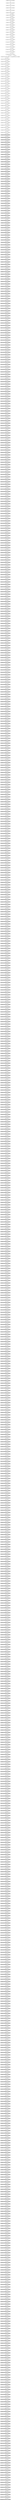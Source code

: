 digraph g{
node[shape=record fontname=Calibri fontsize = 20]
edge[fontname = Calibri fontsize = 20]
0->1[label=" j | "]
0[label="1 | [0][0] | Dist: 0 | Size: 0 | Weight: 0"]
1[label="2 | [0][0] | Dist: 1 | Size: 0 | Weight: 0"]
1->2[label=" $ | "]
1[label="2 | [0][0] | Dist: 1 | Size: 0 | Weight: 0"]
2[label="3 | [0][0] | Dist: 2 | Size: 0 | Weight: 0"]
2->3[label=" z | "]
2[label="3 | [0][0] | Dist: 2 | Size: 0 | Weight: 0"]
3[label="4 | [0][0] | Dist: 3 | Size: 0 | Weight: 0"]
3->4[label=" $ | "]
3[label="4 | [0][0] | Dist: 3 | Size: 0 | Weight: 0"]
4[label="5 | [0][0] | Dist: 4 | Size: 0 | Weight: 0"]
4->5[label=" 0 | "]
4[label="5 | [0][0] | Dist: 4 | Size: 0 | Weight: 0"]
5[label="6 | [0][0] | Dist: 5 | Size: 0 | Weight: 0"]
5->6[label=" $ | ADD0(c0); "]
5[label="6 | [0][0] | Dist: 5 | Size: 0 | Weight: 0"]
6[label="7 | [0][0] | Dist: 6 | Size: 1 | Weight: 0"]
6->7[label=" l | INCR(c0); "]
6[label="7 | [0][0] | Dist: 6 | Size: 1 | Weight: 0"]
7[label="7 | [1][0] | Dist: 7 | Size: 1 | Weight: 0"]
7->8[label=" u | INCR(c0); "]
7[label="7 | [1][0] | Dist: 7 | Size: 1 | Weight: 0"]
8[label="7 | [2][0] | Dist: 8 | Size: 1 | Weight: 0"]
8->9[label=" p | INCR(c0); "]
8[label="7 | [2][0] | Dist: 8 | Size: 1 | Weight: 0"]
9[label="7 | [3][0] | Dist: 9 | Size: 1 | Weight: 0"]
9->10[label=" s | INCR(c0); "]
9[label="7 | [3][0] | Dist: 9 | Size: 1 | Weight: 0"]
10[label="7 | [4][0] | Dist: 10 | Size: 1 | Weight: 0"]
10->11[label=" k | INCR(c0); "]
10[label="7 | [4][0] | Dist: 10 | Size: 1 | Weight: 0"]
11[label="7 | [5][0] | Dist: 11 | Size: 1 | Weight: 0"]
11->12[label=" f | INCR(c0); "]
11[label="7 | [5][0] | Dist: 11 | Size: 1 | Weight: 0"]
12[label="7 | [6][0] | Dist: 12 | Size: 1 | Weight: 0"]
12->13[label=" 4 | INCR(c0); "]
12[label="7 | [6][0] | Dist: 12 | Size: 1 | Weight: 0"]
13[label="7 | [7][0] | Dist: 13 | Size: 1 | Weight: 0"]
13->14[label=" j | INCR(c0); "]
13[label="7 | [7][0] | Dist: 13 | Size: 1 | Weight: 0"]
14[label="7 | [8][0] | Dist: 14 | Size: 1 | Weight: 0"]
14->15[label=" i | INCR(c0); "]
14[label="7 | [8][0] | Dist: 14 | Size: 1 | Weight: 0"]
15[label="7 | [9][0] | Dist: 15 | Size: 1 | Weight: 0"]
15->16[label=" l | INCR(c0); "]
15[label="7 | [9][0] | Dist: 15 | Size: 1 | Weight: 0"]
16[label="7 | [10][0] | Dist: 16 | Size: 1 | Weight: 0"]
16->17[label=" i | INCR(c0); "]
16[label="7 | [10][0] | Dist: 16 | Size: 1 | Weight: 0"]
17[label="7 | [11][0] | Dist: 17 | Size: 1 | Weight: 0"]
17->18[label=" y | INCR(c0); "]
17[label="7 | [11][0] | Dist: 17 | Size: 1 | Weight: 0"]
18[label="7 | [12][0] | Dist: 18 | Size: 1 | Weight: 0"]
18->19[label=" 7 | INCR(c0); "]
18[label="7 | [12][0] | Dist: 18 | Size: 1 | Weight: 0"]
19[label="7 | [13][0] | Dist: 19 | Size: 1 | Weight: 0"]
19->20[label=" v | INCR(c0); "]
19[label="7 | [13][0] | Dist: 19 | Size: 1 | Weight: 0"]
20[label="7 | [14][0] | Dist: 20 | Size: 1 | Weight: 0"]
20->21[label=" m | INCR(c0); "]
20[label="7 | [14][0] | Dist: 20 | Size: 1 | Weight: 0"]
21[label="7 | [15][0] | Dist: 21 | Size: 1 | Weight: 0"]
21->22[label=" 2 | INCR(c0); "]
21[label="7 | [15][0] | Dist: 21 | Size: 1 | Weight: 0"]
22[label="7 | [16][0] | Dist: 22 | Size: 1 | Weight: 0"]
22->23[label=" $ | EXIT(c0); "]
22[label="7 | [16][0] | Dist: 22 | Size: 1 | Weight: 0"]
23[label="8 | [0][0] | Dist: 23 | Size: 1 | Weight: 0"]
22->24[label=" 7 | INCR(c0); "]
22[label="7 | [16][0] | Dist: 22 | Size: 1 | Weight: 0"]
24[label="7 | [17][0] | Dist: 23 | Size: 1 | Weight: 0"]
23->25[label=" x | INCR(c1); "]
23[label="8 | [0][0] | Dist: 23 | Size: 1 | Weight: 0"]
25[label="8 | [0][1] | Dist: 24 | Size: 1 | Weight: 0"]
25->26[label=" c | INCR(c1); "]
25[label="8 | [0][1] | Dist: 24 | Size: 1 | Weight: 0"]
26[label="8 | [0][2] | Dist: 25 | Size: 1 | Weight: 0"]
26->27[label=" i | INCR(c1); "]
26[label="8 | [0][2] | Dist: 25 | Size: 1 | Weight: 0"]
27[label="8 | [0][3] | Dist: 26 | Size: 1 | Weight: 0"]
27->28[label=" z | INCR(c1); "]
27[label="8 | [0][3] | Dist: 26 | Size: 1 | Weight: 0"]
28[label="8 | [0][4] | Dist: 27 | Size: 1 | Weight: 0"]
28->29[label=" b | INCR(c1); "]
28[label="8 | [0][4] | Dist: 27 | Size: 1 | Weight: 0"]
29[label="8 | [0][5] | Dist: 28 | Size: 1 | Weight: 0"]
29->30[label=" p | INCR(c1); "]
29[label="8 | [0][5] | Dist: 28 | Size: 1 | Weight: 0"]
30[label="8 | [0][6] | Dist: 29 | Size: 1 | Weight: 0"]
30->31[label=" f | INCR(c1); "]
30[label="8 | [0][6] | Dist: 29 | Size: 1 | Weight: 0"]
31[label="8 | [0][7] | Dist: 30 | Size: 1 | Weight: 0"]
31->32[label=" 1 | INCR(c1); "]
31[label="8 | [0][7] | Dist: 30 | Size: 1 | Weight: 0"]
32[label="8 | [0][8] | Dist: 31 | Size: 1 | Weight: 0"]
32->33[label=" a | INCR(c1); "]
32[label="8 | [0][8] | Dist: 31 | Size: 1 | Weight: 0"]
33[label="8 | [0][9] | Dist: 32 | Size: 1 | Weight: 0"]
33->34[label=" d | INCR(c1); "]
33[label="8 | [0][9] | Dist: 32 | Size: 1 | Weight: 0"]
34[label="8 | [0][10] | Dist: 33 | Size: 1 | Weight: 0"]
34->35[label=" w | INCR(c1); "]
34[label="8 | [0][10] | Dist: 33 | Size: 1 | Weight: 0"]
35[label="8 | [0][11] | Dist: 34 | Size: 1 | Weight: 0"]
35->36[label=" y | INCR(c1); "]
35[label="8 | [0][11] | Dist: 34 | Size: 1 | Weight: 0"]
36[label="8 | [0][12] | Dist: 35 | Size: 1 | Weight: 0"]
36->37[label=" d | INCR(c1); "]
36[label="8 | [0][12] | Dist: 35 | Size: 1 | Weight: 0"]
37[label="8 | [0][13] | Dist: 36 | Size: 1 | Weight: 0"]
37->38[label=" z | INCR(c1); "]
37[label="8 | [0][13] | Dist: 36 | Size: 1 | Weight: 0"]
38[label="8 | [0][14] | Dist: 37 | Size: 1 | Weight: 0"]
38->39[label=" x | INCR(c1); "]
38[label="8 | [0][14] | Dist: 37 | Size: 1 | Weight: 0"]
39[label="8 | [0][15] | Dist: 38 | Size: 1 | Weight: 0"]
39->40[label=" u | INCR(c1); "]
39[label="8 | [0][15] | Dist: 38 | Size: 1 | Weight: 0"]
40[label="8 | [0][16] | Dist: 39 | Size: 1 | Weight: 0"]
40->41[label=" q | INCR(c1); "]
40[label="8 | [0][16] | Dist: 39 | Size: 1 | Weight: 0"]
41[label="8 | [0][17] | Dist: 40 | Size: 1 | Weight: 0"]
41->42[label=" 2 | INCR(c1); "]
41[label="8 | [0][17] | Dist: 40 | Size: 1 | Weight: 0"]
42[label="8 | [0][18] | Dist: 41 | Size: 1 | Weight: 0"]
42->43[label=" n | INCR(c1); "]
42[label="8 | [0][18] | Dist: 41 | Size: 1 | Weight: 0"]
43[label="8 | [0][19] | Dist: 42 | Size: 1 | Weight: 0"]
43->44[label=" h | INCR(c1); "]
43[label="8 | [0][19] | Dist: 42 | Size: 1 | Weight: 0"]
44[label="8 | [0][20] | Dist: 43 | Size: 1 | Weight: 0"]
44->45[label=" 0 | INCR(c1); "]
44[label="8 | [0][20] | Dist: 43 | Size: 1 | Weight: 0"]
45[label="8 | [0][21] | Dist: 44 | Size: 1 | Weight: 0"]
45->46[label=" q | INCR(c1); "]
45[label="8 | [0][21] | Dist: 44 | Size: 1 | Weight: 0"]
46[label="8 | [0][22] | Dist: 45 | Size: 1 | Weight: 0"]
46->47[label=" 9 | INCR(c1); "]
46[label="8 | [0][22] | Dist: 45 | Size: 1 | Weight: 0"]
47[label="8 | [0][23] | Dist: 46 | Size: 1 | Weight: 0"]
47->48[label=" e | INCR(c1); "]
47[label="8 | [0][23] | Dist: 46 | Size: 1 | Weight: 0"]
48[label="8 | [0][24] | Dist: 47 | Size: 1 | Weight: 0"]
48->49[label=" r | INCR(c1); "]
48[label="8 | [0][24] | Dist: 47 | Size: 1 | Weight: 0"]
49[label="8 | [0][25] | Dist: 48 | Size: 1 | Weight: 0"]
49->50[label=" s | INCR(c1); "]
49[label="8 | [0][25] | Dist: 48 | Size: 1 | Weight: 0"]
50[label="8 | [0][26] | Dist: 49 | Size: 1 | Weight: 0"]
50->51[label=" z | INCR(c1); "]
50[label="8 | [0][26] | Dist: 49 | Size: 1 | Weight: 0"]
51[label="8 | [0][27] | Dist: 50 | Size: 1 | Weight: 0"]
51->52[label=" m | INCR(c1); "]
51[label="8 | [0][27] | Dist: 50 | Size: 1 | Weight: 0"]
52[label="8 | [0][28] | Dist: 51 | Size: 1 | Weight: 0"]
52->53[label=" c | INCR(c1); "]
52[label="8 | [0][28] | Dist: 51 | Size: 1 | Weight: 0"]
53[label="8 | [0][29] | Dist: 52 | Size: 1 | Weight: 0"]
53->54[label=" y | INCR(c1); "]
53[label="8 | [0][29] | Dist: 52 | Size: 1 | Weight: 0"]
54[label="8 | [0][30] | Dist: 53 | Size: 1 | Weight: 0"]
54->55[label=" k | INCR(c1); "]
54[label="8 | [0][30] | Dist: 53 | Size: 1 | Weight: 0"]
55[label="8 | [0][31] | Dist: 54 | Size: 1 | Weight: 0"]
55->56[label=" k | INCR(c1); "]
55[label="8 | [0][31] | Dist: 54 | Size: 1 | Weight: 0"]
56[label="8 | [0][32] | Dist: 55 | Size: 1 | Weight: 0"]
56[fillcolor = lightgrey, style=filled]
56->57[label=" i | INCR(c1); "]
56[label="8 | [0][32] | Dist: 55 | Size: 1 | Weight: 0"]
57[label="8 | [0][33] | Dist: 56 | Size: 1 | Weight: 0"]
57[fillcolor = lightgrey, style=filled]
57->58[label=" b | INCR(c1); "]
57[label="8 | [0][33] | Dist: 56 | Size: 1 | Weight: 0"]
58[label="8 | [0][34] | Dist: 57 | Size: 1 | Weight: 0"]
58[fillcolor = lightgrey, style=filled]
58->59[label=" 4 | INCR(c1); "]
58[label="8 | [0][34] | Dist: 57 | Size: 1 | Weight: 0"]
59[label="8 | [0][35] | Dist: 58 | Size: 1 | Weight: 0"]
59[fillcolor = lightgrey, style=filled]
59->60[label=" i | INCR(c1); "]
59[label="8 | [0][35] | Dist: 58 | Size: 1 | Weight: 0"]
60[label="8 | [0][36] | Dist: 59 | Size: 1 | Weight: 0"]
60[fillcolor = lightgrey, style=filled]
60->61[label=" m | INCR(c1); "]
60[label="8 | [0][36] | Dist: 59 | Size: 1 | Weight: 0"]
61[label="8 | [0][37] | Dist: 60 | Size: 1 | Weight: 0"]
61[fillcolor = lightgrey, style=filled]
61->62[label=" i | INCR(c1); "]
61[label="8 | [0][37] | Dist: 60 | Size: 1 | Weight: 0"]
62[label="8 | [0][38] | Dist: 61 | Size: 1 | Weight: 0"]
62[fillcolor = lightgrey, style=filled]
62->63[label=" s | INCR(c1); "]
62[label="8 | [0][38] | Dist: 61 | Size: 1 | Weight: 0"]
63[label="8 | [0][39] | Dist: 62 | Size: 1 | Weight: 0"]
63[fillcolor = lightgrey, style=filled]
63->64[label=" k | INCR(c1); "]
63[label="8 | [0][39] | Dist: 62 | Size: 1 | Weight: 0"]
64[label="8 | [0][40] | Dist: 63 | Size: 1 | Weight: 0"]
64[fillcolor = lightgrey, style=filled]
64->65[label=" h | INCR(c1); "]
64[label="8 | [0][40] | Dist: 63 | Size: 1 | Weight: 0"]
65[label="8 | [0][41] | Dist: 64 | Size: 1 | Weight: 0"]
65[fillcolor = lightgrey, style=filled]
65->66[label=" d | INCR(c1); "]
65[label="8 | [0][41] | Dist: 64 | Size: 1 | Weight: 0"]
66[label="8 | [0][42] | Dist: 65 | Size: 1 | Weight: 0"]
66[fillcolor = lightgrey, style=filled]
66->67[label=" c | INCR(c1); "]
66[label="8 | [0][42] | Dist: 65 | Size: 1 | Weight: 0"]
67[label="8 | [0][43] | Dist: 66 | Size: 1 | Weight: 0"]
67[fillcolor = lightgrey, style=filled]
67->68[label=" k | INCR(c1); "]
67[label="8 | [0][43] | Dist: 66 | Size: 1 | Weight: 0"]
68[label="8 | [0][44] | Dist: 67 | Size: 1 | Weight: 0"]
68[fillcolor = lightgrey, style=filled]
68->69[label=" 8 | INCR(c1); "]
68[label="8 | [0][44] | Dist: 67 | Size: 1 | Weight: 0"]
69[label="8 | [0][45] | Dist: 68 | Size: 1 | Weight: 0"]
69[fillcolor = lightgrey, style=filled]
69->70[label=" v | INCR(c1); "]
69[label="8 | [0][45] | Dist: 68 | Size: 1 | Weight: 0"]
70[label="8 | [0][46] | Dist: 69 | Size: 1 | Weight: 0"]
70[fillcolor = lightgrey, style=filled]
70->71[label=" i | INCR(c1); "]
70[label="8 | [0][46] | Dist: 69 | Size: 1 | Weight: 0"]
71[label="8 | [0][47] | Dist: 70 | Size: 1 | Weight: 0"]
71[fillcolor = lightgrey, style=filled]
71->72[label=" b | INCR(c1); "]
71[label="8 | [0][47] | Dist: 70 | Size: 1 | Weight: 0"]
72[label="8 | [0][48] | Dist: 71 | Size: 1 | Weight: 0"]
72[fillcolor = lightgrey, style=filled]
72->73[label=" x | INCR(c1); "]
72[label="8 | [0][48] | Dist: 71 | Size: 1 | Weight: 0"]
73[label="8 | [0][49] | Dist: 72 | Size: 1 | Weight: 0"]
73[fillcolor = lightgrey, style=filled]
73->74[label=" d | INCR(c1); "]
73[label="8 | [0][49] | Dist: 72 | Size: 1 | Weight: 0"]
74[label="8 | [0][50] | Dist: 73 | Size: 1 | Weight: 0"]
74[fillcolor = lightgrey, style=filled]
74->75[label=" h | INCR(c1); "]
74[label="8 | [0][50] | Dist: 73 | Size: 1 | Weight: 0"]
75[label="8 | [0][51] | Dist: 74 | Size: 1 | Weight: 0"]
75[fillcolor = lightgrey, style=filled]
75->76[label=" 7 | INCR(c1); "]
75[label="8 | [0][51] | Dist: 74 | Size: 1 | Weight: 0"]
76[label="8 | [0][52] | Dist: 75 | Size: 1 | Weight: 0"]
76[fillcolor = lightgrey, style=filled]
76->77[label=" 5 | INCR(c1); "]
76[label="8 | [0][52] | Dist: 75 | Size: 1 | Weight: 0"]
77[label="8 | [0][53] | Dist: 76 | Size: 1 | Weight: 0"]
77[fillcolor = lightgrey, style=filled]
77->78[label=" i | INCR(c1); "]
77[label="8 | [0][53] | Dist: 76 | Size: 1 | Weight: 0"]
78[label="8 | [0][54] | Dist: 77 | Size: 1 | Weight: 0"]
78[fillcolor = lightgrey, style=filled]
78->79[label=" n | INCR(c1); "]
78[label="8 | [0][54] | Dist: 77 | Size: 1 | Weight: 0"]
79[label="8 | [0][55] | Dist: 78 | Size: 1 | Weight: 0"]
79[fillcolor = lightgrey, style=filled]
79->80[label=" f | INCR(c1); "]
79[label="8 | [0][55] | Dist: 78 | Size: 1 | Weight: 0"]
80[label="8 | [0][56] | Dist: 79 | Size: 1 | Weight: 0"]
80[fillcolor = lightgrey, style=filled]
80->81[label=" s | INCR(c1); "]
80[label="8 | [0][56] | Dist: 79 | Size: 1 | Weight: 0"]
81[label="8 | [0][57] | Dist: 80 | Size: 1 | Weight: 0"]
81[fillcolor = lightgrey, style=filled]
81->82[label=" b | INCR(c1); "]
81[label="8 | [0][57] | Dist: 80 | Size: 1 | Weight: 0"]
82[label="8 | [0][58] | Dist: 81 | Size: 1 | Weight: 0"]
82[fillcolor = lightgrey, style=filled]
82->83[label=" s | INCR(c1); "]
82[label="8 | [0][58] | Dist: 81 | Size: 1 | Weight: 0"]
83[label="8 | [0][59] | Dist: 82 | Size: 1 | Weight: 0"]
83[fillcolor = lightgrey, style=filled]
83->84[label=" l | INCR(c1); "]
83[label="8 | [0][59] | Dist: 82 | Size: 1 | Weight: 0"]
84[label="8 | [0][60] | Dist: 83 | Size: 1 | Weight: 0"]
84[fillcolor = lightgrey, style=filled]
84->85[label=" n | INCR(c1); "]
84[label="8 | [0][60] | Dist: 83 | Size: 1 | Weight: 0"]
85[label="8 | [0][61] | Dist: 84 | Size: 1 | Weight: 0"]
85[fillcolor = lightgrey, style=filled]
85->86[label=" x | INCR(c1); "]
85[label="8 | [0][61] | Dist: 84 | Size: 1 | Weight: 0"]
86[label="8 | [0][62] | Dist: 85 | Size: 1 | Weight: 0"]
86[fillcolor = lightgrey, style=filled]
86->87[label=" 7 | INCR(c1); "]
86[label="8 | [0][62] | Dist: 85 | Size: 1 | Weight: 0"]
87[label="8 | [0][63] | Dist: 86 | Size: 1 | Weight: 0"]
87[fillcolor = lightgrey, style=filled]
87->88[label=" 0 | INCR(c1); "]
87[label="8 | [0][63] | Dist: 86 | Size: 1 | Weight: 0"]
88[label="8 | [0][64] | Dist: 87 | Size: 1 | Weight: 0"]
88[fillcolor = lightgrey, style=filled]
88->89[label=" p | INCR(c1); "]
88[label="8 | [0][64] | Dist: 87 | Size: 1 | Weight: 0"]
89[label="8 | [0][65] | Dist: 88 | Size: 1 | Weight: 0"]
89[fillcolor = lightgrey, style=filled]
89->90[label=" w | INCR(c1); "]
89[label="8 | [0][65] | Dist: 88 | Size: 1 | Weight: 0"]
90[label="8 | [0][66] | Dist: 89 | Size: 1 | Weight: 0"]
90[fillcolor = lightgrey, style=filled]
90->91[label=" z | INCR(c1); "]
90[label="8 | [0][66] | Dist: 89 | Size: 1 | Weight: 0"]
91[label="8 | [0][67] | Dist: 90 | Size: 1 | Weight: 0"]
91[fillcolor = lightgrey, style=filled]
91->92[label=" n | INCR(c1); "]
91[label="8 | [0][67] | Dist: 90 | Size: 1 | Weight: 0"]
92[label="8 | [0][68] | Dist: 91 | Size: 1 | Weight: 0"]
92[fillcolor = lightgrey, style=filled]
92->93[label=" k | INCR(c1); "]
92[label="8 | [0][68] | Dist: 91 | Size: 1 | Weight: 0"]
93[label="8 | [0][69] | Dist: 92 | Size: 1 | Weight: 0"]
93[fillcolor = lightgrey, style=filled]
93->94[label=" d | INCR(c1); "]
93[label="8 | [0][69] | Dist: 92 | Size: 1 | Weight: 0"]
94[label="8 | [0][70] | Dist: 93 | Size: 1 | Weight: 0"]
94[fillcolor = lightgrey, style=filled]
94->95[label=" f | INCR(c1); "]
94[label="8 | [0][70] | Dist: 93 | Size: 1 | Weight: 0"]
95[label="8 | [0][71] | Dist: 94 | Size: 1 | Weight: 0"]
95[fillcolor = lightgrey, style=filled]
95->96[label=" a | INCR(c1); "]
95[label="8 | [0][71] | Dist: 94 | Size: 1 | Weight: 0"]
96[label="8 | [0][72] | Dist: 95 | Size: 1 | Weight: 0"]
96[fillcolor = lightgrey, style=filled]
96->97[label=" o | INCR(c1); "]
96[label="8 | [0][72] | Dist: 95 | Size: 1 | Weight: 0"]
97[label="8 | [0][73] | Dist: 96 | Size: 1 | Weight: 0"]
97[fillcolor = lightgrey, style=filled]
97->98[label=" m | INCR(c1); "]
97[label="8 | [0][73] | Dist: 96 | Size: 1 | Weight: 0"]
98[label="8 | [0][74] | Dist: 97 | Size: 1 | Weight: 0"]
98[fillcolor = lightgrey, style=filled]
98->99[label=" 2 | INCR(c1); "]
98[label="8 | [0][74] | Dist: 97 | Size: 1 | Weight: 0"]
99[label="8 | [0][75] | Dist: 98 | Size: 1 | Weight: 0"]
99[fillcolor = lightgrey, style=filled]
99->100[label=" t | INCR(c1); "]
99[label="8 | [0][75] | Dist: 98 | Size: 1 | Weight: 0"]
100[label="8 | [0][76] | Dist: 99 | Size: 1 | Weight: 0"]
100[fillcolor = lightgrey, style=filled]
100->101[label=" v | INCR(c1); "]
100[label="8 | [0][76] | Dist: 99 | Size: 1 | Weight: 0"]
101[label="8 | [0][77] | Dist: 100 | Size: 1 | Weight: 0"]
101[fillcolor = lightgrey, style=filled]
101->102[label=" r | INCR(c1); "]
101[label="8 | [0][77] | Dist: 100 | Size: 1 | Weight: 0"]
102[label="8 | [0][78] | Dist: 101 | Size: 1 | Weight: 0"]
102[fillcolor = lightgrey, style=filled]
102->103[label=" r | INCR(c1); "]
102[label="8 | [0][78] | Dist: 101 | Size: 1 | Weight: 0"]
103[label="8 | [0][79] | Dist: 102 | Size: 1 | Weight: 0"]
103[fillcolor = lightgrey, style=filled]
103->104[label=" z | INCR(c1); "]
103[label="8 | [0][79] | Dist: 102 | Size: 1 | Weight: 0"]
104[label="8 | [0][80] | Dist: 103 | Size: 1 | Weight: 0"]
104[fillcolor = lightgrey, style=filled]
104->105[label=" 4 | INCR(c1); "]
104[label="8 | [0][80] | Dist: 103 | Size: 1 | Weight: 0"]
105[label="8 | [0][81] | Dist: 104 | Size: 1 | Weight: 0"]
105[fillcolor = lightgrey, style=filled]
105->106[label=" k | INCR(c1); "]
105[label="8 | [0][81] | Dist: 104 | Size: 1 | Weight: 0"]
106[label="8 | [0][82] | Dist: 105 | Size: 1 | Weight: 0"]
106[fillcolor = lightgrey, style=filled]
106->107[label=" f | INCR(c1); "]
106[label="8 | [0][82] | Dist: 105 | Size: 1 | Weight: 0"]
107[label="8 | [0][83] | Dist: 106 | Size: 1 | Weight: 0"]
107[fillcolor = lightgrey, style=filled]
107->108[label=" o | INCR(c1); "]
107[label="8 | [0][83] | Dist: 106 | Size: 1 | Weight: 0"]
108[label="8 | [0][84] | Dist: 107 | Size: 1 | Weight: 0"]
108[fillcolor = lightgrey, style=filled]
108->109[label=" m | INCR(c1); "]
108[label="8 | [0][84] | Dist: 107 | Size: 1 | Weight: 0"]
109[label="8 | [0][85] | Dist: 108 | Size: 1 | Weight: 0"]
109[fillcolor = lightgrey, style=filled]
109->110[label=" i | INCR(c1); "]
109[label="8 | [0][85] | Dist: 108 | Size: 1 | Weight: 0"]
110[label="8 | [0][86] | Dist: 109 | Size: 1 | Weight: 0"]
110[fillcolor = lightgrey, style=filled]
110->111[label=" i | INCR(c1); "]
110[label="8 | [0][86] | Dist: 109 | Size: 1 | Weight: 0"]
111[label="8 | [0][87] | Dist: 110 | Size: 1 | Weight: 0"]
111[fillcolor = lightgrey, style=filled]
111->112[label=" 0 | INCR(c1); "]
111[label="8 | [0][87] | Dist: 110 | Size: 1 | Weight: 0"]
112[label="8 | [0][88] | Dist: 111 | Size: 1 | Weight: 0"]
112[fillcolor = lightgrey, style=filled]
112->113[label=" m | INCR(c1); "]
112[label="8 | [0][88] | Dist: 111 | Size: 1 | Weight: 0"]
113[label="8 | [0][89] | Dist: 112 | Size: 1 | Weight: 0"]
113[fillcolor = lightgrey, style=filled]
113->114[label=" w | INCR(c1); "]
113[label="8 | [0][89] | Dist: 112 | Size: 1 | Weight: 0"]
114[label="8 | [0][90] | Dist: 113 | Size: 1 | Weight: 0"]
114[fillcolor = lightgrey, style=filled]
114->115[label=" m | INCR(c1); "]
114[label="8 | [0][90] | Dist: 113 | Size: 1 | Weight: 0"]
115[label="8 | [0][91] | Dist: 114 | Size: 1 | Weight: 0"]
115[fillcolor = lightgrey, style=filled]
115->116[label=" h | INCR(c1); "]
115[label="8 | [0][91] | Dist: 114 | Size: 1 | Weight: 0"]
116[label="8 | [0][92] | Dist: 115 | Size: 1 | Weight: 0"]
116[fillcolor = lightgrey, style=filled]
116->117[label=" 9 | INCR(c1); "]
116[label="8 | [0][92] | Dist: 115 | Size: 1 | Weight: 0"]
117[label="8 | [0][93] | Dist: 116 | Size: 1 | Weight: 0"]
117[fillcolor = lightgrey, style=filled]
117->118[label=" 3 | INCR(c1); "]
117[label="8 | [0][93] | Dist: 116 | Size: 1 | Weight: 0"]
118[label="8 | [0][94] | Dist: 117 | Size: 1 | Weight: 0"]
118[fillcolor = lightgrey, style=filled]
118->119[label=" z | INCR(c1); "]
118[label="8 | [0][94] | Dist: 117 | Size: 1 | Weight: 0"]
119[label="8 | [0][95] | Dist: 118 | Size: 1 | Weight: 0"]
119[fillcolor = lightgrey, style=filled]
119->120[label=" 2 | INCR(c1); "]
119[label="8 | [0][95] | Dist: 118 | Size: 1 | Weight: 0"]
120[label="8 | [0][96] | Dist: 119 | Size: 1 | Weight: 0"]
120[fillcolor = lightgrey, style=filled]
120->121[label=" a | INCR(c1); "]
120[label="8 | [0][96] | Dist: 119 | Size: 1 | Weight: 0"]
121[label="8 | [0][97] | Dist: 120 | Size: 1 | Weight: 0"]
121[fillcolor = lightgrey, style=filled]
121->122[label=" j | INCR(c1); "]
121[label="8 | [0][97] | Dist: 120 | Size: 1 | Weight: 0"]
122[label="8 | [0][98] | Dist: 121 | Size: 1 | Weight: 0"]
122[fillcolor = lightgrey, style=filled]
122->123[label=" i | INCR(c1); "]
122[label="8 | [0][98] | Dist: 121 | Size: 1 | Weight: 0"]
123[label="8 | [0][99] | Dist: 122 | Size: 1 | Weight: 0"]
123[fillcolor = lightgrey, style=filled]
123->124[label=" r | INCR(c1); "]
123[label="8 | [0][99] | Dist: 122 | Size: 1 | Weight: 0"]
124[label="8 | [0][100] | Dist: 123 | Size: 1 | Weight: 0"]
124[fillcolor = lightgrey, style=filled]
124->125[label=" x | INCR(c1); "]
124[label="8 | [0][100] | Dist: 123 | Size: 1 | Weight: 0"]
125[label="8 | [0][101] | Dist: 124 | Size: 1 | Weight: 0"]
125[fillcolor = lightgrey, style=filled]
125->126[label=" e | INCR(c1); "]
125[label="8 | [0][101] | Dist: 124 | Size: 1 | Weight: 0"]
126[label="8 | [0][102] | Dist: 125 | Size: 1 | Weight: 0"]
126[fillcolor = lightgrey, style=filled]
126->127[label=" v | INCR(c1); "]
126[label="8 | [0][102] | Dist: 125 | Size: 1 | Weight: 0"]
127[label="8 | [0][103] | Dist: 126 | Size: 1 | Weight: 0"]
127[fillcolor = lightgrey, style=filled]
127->128[label=" i | INCR(c1); "]
127[label="8 | [0][103] | Dist: 126 | Size: 1 | Weight: 0"]
128[label="8 | [0][104] | Dist: 127 | Size: 1 | Weight: 0"]
128[fillcolor = lightgrey, style=filled]
128->129[label=" a | INCR(c1); "]
128[label="8 | [0][104] | Dist: 127 | Size: 1 | Weight: 0"]
129[label="8 | [0][105] | Dist: 128 | Size: 1 | Weight: 0"]
129[fillcolor = lightgrey, style=filled]
129->130[label=" k | INCR(c1); "]
129[label="8 | [0][105] | Dist: 128 | Size: 1 | Weight: 0"]
130[label="8 | [0][106] | Dist: 129 | Size: 1 | Weight: 0"]
130[fillcolor = lightgrey, style=filled]
130->131[label=" w | INCR(c1); "]
130[label="8 | [0][106] | Dist: 129 | Size: 1 | Weight: 0"]
131[label="8 | [0][107] | Dist: 130 | Size: 1 | Weight: 0"]
131[fillcolor = lightgrey, style=filled]
131->132[label=" 3 | INCR(c1); "]
131[label="8 | [0][107] | Dist: 130 | Size: 1 | Weight: 0"]
132[label="8 | [0][108] | Dist: 131 | Size: 1 | Weight: 0"]
132[fillcolor = lightgrey, style=filled]
132->133[label=" 6 | INCR(c1); "]
132[label="8 | [0][108] | Dist: 131 | Size: 1 | Weight: 0"]
133[label="8 | [0][109] | Dist: 132 | Size: 1 | Weight: 0"]
133[fillcolor = lightgrey, style=filled]
133->134[label=" j | INCR(c1); "]
133[label="8 | [0][109] | Dist: 132 | Size: 1 | Weight: 0"]
134[label="8 | [0][110] | Dist: 133 | Size: 1 | Weight: 0"]
134[fillcolor = lightgrey, style=filled]
134->135[label=" b | INCR(c1); "]
134[label="8 | [0][110] | Dist: 133 | Size: 1 | Weight: 0"]
135[label="8 | [0][111] | Dist: 134 | Size: 1 | Weight: 0"]
135[fillcolor = lightgrey, style=filled]
135->136[label=" 7 | INCR(c1); "]
135[label="8 | [0][111] | Dist: 134 | Size: 1 | Weight: 0"]
136[label="8 | [0][112] | Dist: 135 | Size: 1 | Weight: 0"]
136[fillcolor = lightgrey, style=filled]
136->137[label=" 6 | INCR(c1); "]
136[label="8 | [0][112] | Dist: 135 | Size: 1 | Weight: 0"]
137[label="8 | [0][113] | Dist: 136 | Size: 1 | Weight: 0"]
137[fillcolor = lightgrey, style=filled]
137->138[label=" e | INCR(c1); "]
137[label="8 | [0][113] | Dist: 136 | Size: 1 | Weight: 0"]
138[label="8 | [0][114] | Dist: 137 | Size: 1 | Weight: 0"]
138[fillcolor = lightgrey, style=filled]
138->139[label=" u | INCR(c1); "]
138[label="8 | [0][114] | Dist: 137 | Size: 1 | Weight: 0"]
139[label="8 | [0][115] | Dist: 138 | Size: 1 | Weight: 0"]
139[fillcolor = lightgrey, style=filled]
139->140[label=" i | INCR(c1); "]
139[label="8 | [0][115] | Dist: 138 | Size: 1 | Weight: 0"]
140[label="8 | [0][116] | Dist: 139 | Size: 1 | Weight: 0"]
140[fillcolor = lightgrey, style=filled]
140->141[label=" g | INCR(c1); "]
140[label="8 | [0][116] | Dist: 139 | Size: 1 | Weight: 0"]
141[label="8 | [0][117] | Dist: 140 | Size: 1 | Weight: 0"]
141[fillcolor = lightgrey, style=filled]
141->142[label=" b | INCR(c1); "]
141[label="8 | [0][117] | Dist: 140 | Size: 1 | Weight: 0"]
142[label="8 | [0][118] | Dist: 141 | Size: 1 | Weight: 0"]
142[fillcolor = lightgrey, style=filled]
142->143[label=" d | INCR(c1); "]
142[label="8 | [0][118] | Dist: 141 | Size: 1 | Weight: 0"]
143[label="8 | [0][119] | Dist: 142 | Size: 1 | Weight: 0"]
143[fillcolor = lightgrey, style=filled]
143->144[label=" m | INCR(c1); "]
143[label="8 | [0][119] | Dist: 142 | Size: 1 | Weight: 0"]
144[label="8 | [0][120] | Dist: 143 | Size: 1 | Weight: 0"]
144[fillcolor = lightgrey, style=filled]
144->145[label=" w | INCR(c1); "]
144[label="8 | [0][120] | Dist: 143 | Size: 1 | Weight: 0"]
145[label="8 | [0][121] | Dist: 144 | Size: 1 | Weight: 0"]
145[fillcolor = lightgrey, style=filled]
145->146[label=" q | INCR(c1); "]
145[label="8 | [0][121] | Dist: 144 | Size: 1 | Weight: 0"]
146[label="8 | [0][122] | Dist: 145 | Size: 1 | Weight: 0"]
146[fillcolor = lightgrey, style=filled]
146->147[label=" g | INCR(c1); "]
146[label="8 | [0][122] | Dist: 145 | Size: 1 | Weight: 0"]
147[label="8 | [0][123] | Dist: 146 | Size: 1 | Weight: 0"]
147[fillcolor = lightgrey, style=filled]
147->148[label=" k | INCR(c1); "]
147[label="8 | [0][123] | Dist: 146 | Size: 1 | Weight: 0"]
148[label="8 | [0][124] | Dist: 147 | Size: 1 | Weight: 0"]
148[fillcolor = lightgrey, style=filled]
148->149[label=" w | INCR(c1); "]
148[label="8 | [0][124] | Dist: 147 | Size: 1 | Weight: 0"]
149[label="8 | [0][125] | Dist: 148 | Size: 1 | Weight: 0"]
149[fillcolor = lightgrey, style=filled]
149->150[label=" i | INCR(c1); "]
149[label="8 | [0][125] | Dist: 148 | Size: 1 | Weight: 0"]
150[label="8 | [0][126] | Dist: 149 | Size: 1 | Weight: 0"]
150[fillcolor = lightgrey, style=filled]
150->151[label=" 6 | INCR(c1); "]
150[label="8 | [0][126] | Dist: 149 | Size: 1 | Weight: 0"]
151[label="8 | [0][127] | Dist: 150 | Size: 1 | Weight: 0"]
151[fillcolor = lightgrey, style=filled]
151->152[label=" 3 | INCR(c1); "]
151[label="8 | [0][127] | Dist: 150 | Size: 1 | Weight: 0"]
152[label="8 | [0][128] | Dist: 151 | Size: 1 | Weight: 0"]
152[fillcolor = lightgrey, style=filled]
152->153[label=" a | INCR(c1); "]
152[label="8 | [0][128] | Dist: 151 | Size: 1 | Weight: 0"]
153[label="8 | [0][129] | Dist: 152 | Size: 1 | Weight: 0"]
153[fillcolor = lightgrey, style=filled]
153->154[label=" 4 | INCR(c1); "]
153[label="8 | [0][129] | Dist: 152 | Size: 1 | Weight: 0"]
154[label="8 | [0][130] | Dist: 153 | Size: 1 | Weight: 0"]
154[fillcolor = lightgrey, style=filled]
154->155[label=" g | INCR(c1); "]
154[label="8 | [0][130] | Dist: 153 | Size: 1 | Weight: 0"]
155[label="8 | [0][131] | Dist: 154 | Size: 1 | Weight: 0"]
155[fillcolor = lightgrey, style=filled]
155->156[label=" j | INCR(c1); "]
155[label="8 | [0][131] | Dist: 154 | Size: 1 | Weight: 0"]
156[label="8 | [0][132] | Dist: 155 | Size: 1 | Weight: 0"]
156[fillcolor = lightgrey, style=filled]
156->157[label=" r | INCR(c1); "]
156[label="8 | [0][132] | Dist: 155 | Size: 1 | Weight: 0"]
157[label="8 | [0][133] | Dist: 156 | Size: 1 | Weight: 0"]
157[fillcolor = lightgrey, style=filled]
157->158[label=" 6 | INCR(c1); "]
157[label="8 | [0][133] | Dist: 156 | Size: 1 | Weight: 0"]
158[label="8 | [0][134] | Dist: 157 | Size: 1 | Weight: 0"]
158[fillcolor = lightgrey, style=filled]
158->159[label=" s | INCR(c1); "]
158[label="8 | [0][134] | Dist: 157 | Size: 1 | Weight: 0"]
159[label="8 | [0][135] | Dist: 158 | Size: 1 | Weight: 0"]
159[fillcolor = lightgrey, style=filled]
159->160[label=" a | INCR(c1); "]
159[label="8 | [0][135] | Dist: 158 | Size: 1 | Weight: 0"]
160[label="8 | [0][136] | Dist: 159 | Size: 1 | Weight: 0"]
160[fillcolor = lightgrey, style=filled]
160->161[label=" n | INCR(c1); "]
160[label="8 | [0][136] | Dist: 159 | Size: 1 | Weight: 0"]
161[label="8 | [0][137] | Dist: 160 | Size: 1 | Weight: 0"]
161[fillcolor = lightgrey, style=filled]
161->162[label=" m | INCR(c1); "]
161[label="8 | [0][137] | Dist: 160 | Size: 1 | Weight: 0"]
162[label="8 | [0][138] | Dist: 161 | Size: 1 | Weight: 0"]
162[fillcolor = lightgrey, style=filled]
162->163[label=" 5 | INCR(c1); "]
162[label="8 | [0][138] | Dist: 161 | Size: 1 | Weight: 0"]
163[label="8 | [0][139] | Dist: 162 | Size: 1 | Weight: 0"]
163[fillcolor = lightgrey, style=filled]
163->164[label=" s | INCR(c1); "]
163[label="8 | [0][139] | Dist: 162 | Size: 1 | Weight: 0"]
164[label="8 | [0][140] | Dist: 163 | Size: 1 | Weight: 0"]
164[fillcolor = lightgrey, style=filled]
164->165[label=" 1 | INCR(c1); "]
164[label="8 | [0][140] | Dist: 163 | Size: 1 | Weight: 0"]
165[label="8 | [0][141] | Dist: 164 | Size: 1 | Weight: 0"]
165[fillcolor = lightgrey, style=filled]
165->166[label=" s | INCR(c1); "]
165[label="8 | [0][141] | Dist: 164 | Size: 1 | Weight: 0"]
166[label="8 | [0][142] | Dist: 165 | Size: 1 | Weight: 0"]
166[fillcolor = lightgrey, style=filled]
166->167[label=" 9 | INCR(c1); "]
166[label="8 | [0][142] | Dist: 165 | Size: 1 | Weight: 0"]
167[label="8 | [0][143] | Dist: 166 | Size: 1 | Weight: 0"]
167[fillcolor = lightgrey, style=filled]
167->168[label=" 9 | INCR(c1); "]
167[label="8 | [0][143] | Dist: 166 | Size: 1 | Weight: 0"]
168[label="8 | [0][144] | Dist: 167 | Size: 1 | Weight: 0"]
168[fillcolor = lightgrey, style=filled]
168->169[label=" i | INCR(c1); "]
168[label="8 | [0][144] | Dist: 167 | Size: 1 | Weight: 0"]
169[label="8 | [0][145] | Dist: 168 | Size: 1 | Weight: 0"]
169[fillcolor = lightgrey, style=filled]
169->170[label=" l | INCR(c1); "]
169[label="8 | [0][145] | Dist: 168 | Size: 1 | Weight: 0"]
170[label="8 | [0][146] | Dist: 169 | Size: 1 | Weight: 0"]
170[fillcolor = lightgrey, style=filled]
170->171[label=" 8 | INCR(c1); "]
170[label="8 | [0][146] | Dist: 169 | Size: 1 | Weight: 0"]
171[label="8 | [0][147] | Dist: 170 | Size: 1 | Weight: 0"]
171[fillcolor = lightgrey, style=filled]
171->172[label=" 9 | INCR(c1); "]
171[label="8 | [0][147] | Dist: 170 | Size: 1 | Weight: 0"]
172[label="8 | [0][148] | Dist: 171 | Size: 1 | Weight: 0"]
172[fillcolor = lightgrey, style=filled]
172->173[label=" h | INCR(c1); "]
172[label="8 | [0][148] | Dist: 171 | Size: 1 | Weight: 0"]
173[label="8 | [0][149] | Dist: 172 | Size: 1 | Weight: 0"]
173[fillcolor = lightgrey, style=filled]
173->174[label=" v | INCR(c1); "]
173[label="8 | [0][149] | Dist: 172 | Size: 1 | Weight: 0"]
174[label="8 | [0][150] | Dist: 173 | Size: 1 | Weight: 0"]
174[fillcolor = lightgrey, style=filled]
174->175[label=" 6 | INCR(c1); "]
174[label="8 | [0][150] | Dist: 173 | Size: 1 | Weight: 0"]
175[label="8 | [0][151] | Dist: 174 | Size: 1 | Weight: 0"]
175[fillcolor = lightgrey, style=filled]
175->176[label=" c | INCR(c1); "]
175[label="8 | [0][151] | Dist: 174 | Size: 1 | Weight: 0"]
176[label="8 | [0][152] | Dist: 175 | Size: 1 | Weight: 0"]
176[fillcolor = lightgrey, style=filled]
176->177[label=" r | INCR(c1); "]
176[label="8 | [0][152] | Dist: 175 | Size: 1 | Weight: 0"]
177[label="8 | [0][153] | Dist: 176 | Size: 1 | Weight: 0"]
177[fillcolor = lightgrey, style=filled]
177->178[label=" 5 | INCR(c1); "]
177[label="8 | [0][153] | Dist: 176 | Size: 1 | Weight: 0"]
178[label="8 | [0][154] | Dist: 177 | Size: 1 | Weight: 0"]
178[fillcolor = lightgrey, style=filled]
178->179[label=" d | INCR(c1); "]
178[label="8 | [0][154] | Dist: 177 | Size: 1 | Weight: 0"]
179[label="8 | [0][155] | Dist: 178 | Size: 1 | Weight: 0"]
179[fillcolor = lightgrey, style=filled]
179->180[label=" i | INCR(c1); "]
179[label="8 | [0][155] | Dist: 178 | Size: 1 | Weight: 0"]
180[label="8 | [0][156] | Dist: 179 | Size: 1 | Weight: 0"]
180[fillcolor = lightgrey, style=filled]
180->181[label=" n | INCR(c1); "]
180[label="8 | [0][156] | Dist: 179 | Size: 1 | Weight: 0"]
181[label="8 | [0][157] | Dist: 180 | Size: 1 | Weight: 0"]
181[fillcolor = lightgrey, style=filled]
181->182[label=" f | INCR(c1); "]
181[label="8 | [0][157] | Dist: 180 | Size: 1 | Weight: 0"]
182[label="8 | [0][158] | Dist: 181 | Size: 1 | Weight: 0"]
182[fillcolor = lightgrey, style=filled]
182->183[label=" y | INCR(c1); "]
182[label="8 | [0][158] | Dist: 181 | Size: 1 | Weight: 0"]
183[label="8 | [0][159] | Dist: 182 | Size: 1 | Weight: 0"]
183[fillcolor = lightgrey, style=filled]
183->184[label=" e | INCR(c1); "]
183[label="8 | [0][159] | Dist: 182 | Size: 1 | Weight: 0"]
184[label="8 | [0][160] | Dist: 183 | Size: 1 | Weight: 0"]
184[fillcolor = lightgrey, style=filled]
184->185[label=" l | INCR(c1); "]
184[label="8 | [0][160] | Dist: 183 | Size: 1 | Weight: 0"]
185[label="8 | [0][161] | Dist: 184 | Size: 1 | Weight: 0"]
185[fillcolor = lightgrey, style=filled]
185->186[label=" s | INCR(c1); "]
185[label="8 | [0][161] | Dist: 184 | Size: 1 | Weight: 0"]
186[label="8 | [0][162] | Dist: 185 | Size: 1 | Weight: 0"]
186[fillcolor = lightgrey, style=filled]
186->187[label=" d | INCR(c1); "]
186[label="8 | [0][162] | Dist: 185 | Size: 1 | Weight: 0"]
187[label="8 | [0][163] | Dist: 186 | Size: 1 | Weight: 0"]
187[fillcolor = lightgrey, style=filled]
187->188[label=" a | INCR(c1); "]
187[label="8 | [0][163] | Dist: 186 | Size: 1 | Weight: 0"]
188[label="8 | [0][164] | Dist: 187 | Size: 1 | Weight: 0"]
188[fillcolor = lightgrey, style=filled]
188->189[label=" h | INCR(c1); "]
188[label="8 | [0][164] | Dist: 187 | Size: 1 | Weight: 0"]
189[label="8 | [0][165] | Dist: 188 | Size: 1 | Weight: 0"]
189[fillcolor = lightgrey, style=filled]
189->190[label=" j | INCR(c1); "]
189[label="8 | [0][165] | Dist: 188 | Size: 1 | Weight: 0"]
190[label="8 | [0][166] | Dist: 189 | Size: 1 | Weight: 0"]
190[fillcolor = lightgrey, style=filled]
190->191[label=" p | INCR(c1); "]
190[label="8 | [0][166] | Dist: 189 | Size: 1 | Weight: 0"]
191[label="8 | [0][167] | Dist: 190 | Size: 1 | Weight: 0"]
191[fillcolor = lightgrey, style=filled]
191->192[label=" t | INCR(c1); "]
191[label="8 | [0][167] | Dist: 190 | Size: 1 | Weight: 0"]
192[label="8 | [0][168] | Dist: 191 | Size: 1 | Weight: 0"]
192[fillcolor = lightgrey, style=filled]
192->193[label=" p | INCR(c1); "]
192[label="8 | [0][168] | Dist: 191 | Size: 1 | Weight: 0"]
193[label="8 | [0][169] | Dist: 192 | Size: 1 | Weight: 0"]
193[fillcolor = lightgrey, style=filled]
193->194[label=" t | INCR(c1); "]
193[label="8 | [0][169] | Dist: 192 | Size: 1 | Weight: 0"]
194[label="8 | [0][170] | Dist: 193 | Size: 1 | Weight: 0"]
194[fillcolor = lightgrey, style=filled]
194->195[label=" q | INCR(c1); "]
194[label="8 | [0][170] | Dist: 193 | Size: 1 | Weight: 0"]
195[label="8 | [0][171] | Dist: 194 | Size: 1 | Weight: 0"]
195[fillcolor = lightgrey, style=filled]
195->196[label=" 2 | INCR(c1); "]
195[label="8 | [0][171] | Dist: 194 | Size: 1 | Weight: 0"]
196[label="8 | [0][172] | Dist: 195 | Size: 1 | Weight: 0"]
196[fillcolor = lightgrey, style=filled]
196->197[label=" v | INCR(c1); "]
196[label="8 | [0][172] | Dist: 195 | Size: 1 | Weight: 0"]
197[label="8 | [0][173] | Dist: 196 | Size: 1 | Weight: 0"]
197[fillcolor = lightgrey, style=filled]
197->198[label=" f | INCR(c1); "]
197[label="8 | [0][173] | Dist: 196 | Size: 1 | Weight: 0"]
198[label="8 | [0][174] | Dist: 197 | Size: 1 | Weight: 0"]
198[fillcolor = lightgrey, style=filled]
198->199[label=" 9 | INCR(c1); "]
198[label="8 | [0][174] | Dist: 197 | Size: 1 | Weight: 0"]
199[label="8 | [0][175] | Dist: 198 | Size: 1 | Weight: 0"]
199[fillcolor = lightgrey, style=filled]
199->200[label=" i | INCR(c1); "]
199[label="8 | [0][175] | Dist: 198 | Size: 1 | Weight: 0"]
200[label="8 | [0][176] | Dist: 199 | Size: 1 | Weight: 0"]
200[fillcolor = lightgrey, style=filled]
200->201[label=" 1 | INCR(c1); "]
200[label="8 | [0][176] | Dist: 199 | Size: 1 | Weight: 0"]
201[label="8 | [0][177] | Dist: 200 | Size: 1 | Weight: 0"]
201[fillcolor = lightgrey, style=filled]
201->202[label=" 4 | INCR(c1); "]
201[label="8 | [0][177] | Dist: 200 | Size: 1 | Weight: 0"]
202[label="8 | [0][178] | Dist: 201 | Size: 1 | Weight: 0"]
202[fillcolor = lightgrey, style=filled]
202->203[label=" w | INCR(c1); "]
202[label="8 | [0][178] | Dist: 201 | Size: 1 | Weight: 0"]
203[label="8 | [0][179] | Dist: 202 | Size: 1 | Weight: 0"]
203[fillcolor = lightgrey, style=filled]
203->204[label=" v | INCR(c1); "]
203[label="8 | [0][179] | Dist: 202 | Size: 1 | Weight: 0"]
204[label="8 | [0][180] | Dist: 203 | Size: 1 | Weight: 0"]
204[fillcolor = lightgrey, style=filled]
204->205[label=" z | INCR(c1); "]
204[label="8 | [0][180] | Dist: 203 | Size: 1 | Weight: 0"]
205[label="8 | [0][181] | Dist: 204 | Size: 1 | Weight: 0"]
205[fillcolor = lightgrey, style=filled]
205->206[label=" 1 | INCR(c1); "]
205[label="8 | [0][181] | Dist: 204 | Size: 1 | Weight: 0"]
206[label="8 | [0][182] | Dist: 205 | Size: 1 | Weight: 0"]
206[fillcolor = lightgrey, style=filled]
206->207[label=" j | INCR(c1); "]
206[label="8 | [0][182] | Dist: 205 | Size: 1 | Weight: 0"]
207[label="8 | [0][183] | Dist: 206 | Size: 1 | Weight: 0"]
207[fillcolor = lightgrey, style=filled]
207->208[label=" h | INCR(c1); "]
207[label="8 | [0][183] | Dist: 206 | Size: 1 | Weight: 0"]
208[label="8 | [0][184] | Dist: 207 | Size: 1 | Weight: 0"]
208[fillcolor = lightgrey, style=filled]
208->209[label=" e | INCR(c1); "]
208[label="8 | [0][184] | Dist: 207 | Size: 1 | Weight: 0"]
209[label="8 | [0][185] | Dist: 208 | Size: 1 | Weight: 0"]
209[fillcolor = lightgrey, style=filled]
209->210[label=" o | INCR(c1); "]
209[label="8 | [0][185] | Dist: 208 | Size: 1 | Weight: 0"]
210[label="8 | [0][186] | Dist: 209 | Size: 1 | Weight: 0"]
210[fillcolor = lightgrey, style=filled]
210->211[label=" 7 | INCR(c1); "]
210[label="8 | [0][186] | Dist: 209 | Size: 1 | Weight: 0"]
211[label="8 | [0][187] | Dist: 210 | Size: 1 | Weight: 0"]
211[fillcolor = lightgrey, style=filled]
211->212[label=" 1 | INCR(c1); "]
211[label="8 | [0][187] | Dist: 210 | Size: 1 | Weight: 0"]
212[label="8 | [0][188] | Dist: 211 | Size: 1 | Weight: 0"]
212[fillcolor = lightgrey, style=filled]
212->213[label=" a | INCR(c1); "]
212[label="8 | [0][188] | Dist: 211 | Size: 1 | Weight: 0"]
213[label="8 | [0][189] | Dist: 212 | Size: 1 | Weight: 0"]
213[fillcolor = lightgrey, style=filled]
213->214[label=" v | INCR(c1); "]
213[label="8 | [0][189] | Dist: 212 | Size: 1 | Weight: 0"]
214[label="8 | [0][190] | Dist: 213 | Size: 1 | Weight: 0"]
214[fillcolor = lightgrey, style=filled]
214->215[label=" v | INCR(c1); "]
214[label="8 | [0][190] | Dist: 213 | Size: 1 | Weight: 0"]
215[label="8 | [0][191] | Dist: 214 | Size: 1 | Weight: 0"]
215[fillcolor = lightgrey, style=filled]
215->216[label=" 1 | INCR(c1); "]
215[label="8 | [0][191] | Dist: 214 | Size: 1 | Weight: 0"]
216[label="8 | [0][192] | Dist: 215 | Size: 1 | Weight: 0"]
216[fillcolor = lightgrey, style=filled]
216->217[label=" z | INCR(c1); "]
216[label="8 | [0][192] | Dist: 215 | Size: 1 | Weight: 0"]
217[label="8 | [0][193] | Dist: 216 | Size: 1 | Weight: 0"]
217[fillcolor = lightgrey, style=filled]
217->218[label=" a | INCR(c1); "]
217[label="8 | [0][193] | Dist: 216 | Size: 1 | Weight: 0"]
218[label="8 | [0][194] | Dist: 217 | Size: 1 | Weight: 0"]
218[fillcolor = lightgrey, style=filled]
218->219[label=" j | INCR(c1); "]
218[label="8 | [0][194] | Dist: 217 | Size: 1 | Weight: 0"]
219[label="8 | [0][195] | Dist: 218 | Size: 1 | Weight: 0"]
219[fillcolor = lightgrey, style=filled]
219->220[label=" d | INCR(c1); "]
219[label="8 | [0][195] | Dist: 218 | Size: 1 | Weight: 0"]
220[label="8 | [0][196] | Dist: 219 | Size: 1 | Weight: 0"]
220[fillcolor = lightgrey, style=filled]
220->221[label=" 3 | INCR(c1); "]
220[label="8 | [0][196] | Dist: 219 | Size: 1 | Weight: 0"]
221[label="8 | [0][197] | Dist: 220 | Size: 1 | Weight: 0"]
221[fillcolor = lightgrey, style=filled]
221->222[label=" u | INCR(c1); "]
221[label="8 | [0][197] | Dist: 220 | Size: 1 | Weight: 0"]
222[label="8 | [0][198] | Dist: 221 | Size: 1 | Weight: 0"]
222[fillcolor = lightgrey, style=filled]
222->223[label=" x | INCR(c1); "]
222[label="8 | [0][198] | Dist: 221 | Size: 1 | Weight: 0"]
223[label="8 | [0][199] | Dist: 222 | Size: 1 | Weight: 0"]
223[fillcolor = lightgrey, style=filled]
223->224[label=" 4 | INCR(c1); "]
223[label="8 | [0][199] | Dist: 222 | Size: 1 | Weight: 0"]
224[label="8 | [0][200] | Dist: 223 | Size: 1 | Weight: 0"]
224[fillcolor = lightgrey, style=filled]
224->225[label=" v | INCR(c1); "]
224[label="8 | [0][200] | Dist: 223 | Size: 1 | Weight: 0"]
225[label="8 | [0][201] | Dist: 224 | Size: 1 | Weight: 0"]
225[fillcolor = lightgrey, style=filled]
225->226[label=" c | INCR(c1); "]
225[label="8 | [0][201] | Dist: 224 | Size: 1 | Weight: 0"]
226[label="8 | [0][202] | Dist: 225 | Size: 1 | Weight: 0"]
226[fillcolor = lightgrey, style=filled]
226->227[label=" e | INCR(c1); "]
226[label="8 | [0][202] | Dist: 225 | Size: 1 | Weight: 0"]
227[label="8 | [0][203] | Dist: 226 | Size: 1 | Weight: 0"]
227[fillcolor = lightgrey, style=filled]
227->228[label=" n | INCR(c1); "]
227[label="8 | [0][203] | Dist: 226 | Size: 1 | Weight: 0"]
228[label="8 | [0][204] | Dist: 227 | Size: 1 | Weight: 0"]
228[fillcolor = lightgrey, style=filled]
228->229[label=" v | INCR(c1); "]
228[label="8 | [0][204] | Dist: 227 | Size: 1 | Weight: 0"]
229[label="8 | [0][205] | Dist: 228 | Size: 1 | Weight: 0"]
229[fillcolor = lightgrey, style=filled]
229->230[label=" y | INCR(c1); "]
229[label="8 | [0][205] | Dist: 228 | Size: 1 | Weight: 0"]
230[label="8 | [0][206] | Dist: 229 | Size: 1 | Weight: 0"]
230[fillcolor = lightgrey, style=filled]
230->231[label=" j | INCR(c1); "]
230[label="8 | [0][206] | Dist: 229 | Size: 1 | Weight: 0"]
231[label="8 | [0][207] | Dist: 230 | Size: 1 | Weight: 0"]
231[fillcolor = lightgrey, style=filled]
231->232[label=" z | INCR(c1); "]
231[label="8 | [0][207] | Dist: 230 | Size: 1 | Weight: 0"]
232[label="8 | [0][208] | Dist: 231 | Size: 1 | Weight: 0"]
232[fillcolor = lightgrey, style=filled]
232->233[label=" z | INCR(c1); "]
232[label="8 | [0][208] | Dist: 231 | Size: 1 | Weight: 0"]
233[label="8 | [0][209] | Dist: 232 | Size: 1 | Weight: 0"]
233[fillcolor = lightgrey, style=filled]
233->234[label=" d | INCR(c1); "]
233[label="8 | [0][209] | Dist: 232 | Size: 1 | Weight: 0"]
234[label="8 | [0][210] | Dist: 233 | Size: 1 | Weight: 0"]
234[fillcolor = lightgrey, style=filled]
234->235[label=" z | INCR(c1); "]
234[label="8 | [0][210] | Dist: 233 | Size: 1 | Weight: 0"]
235[label="8 | [0][211] | Dist: 234 | Size: 1 | Weight: 0"]
235[fillcolor = lightgrey, style=filled]
235->236[label=" l | INCR(c1); "]
235[label="8 | [0][211] | Dist: 234 | Size: 1 | Weight: 0"]
236[label="8 | [0][212] | Dist: 235 | Size: 1 | Weight: 0"]
236[fillcolor = lightgrey, style=filled]
236->237[label=" 4 | INCR(c1); "]
236[label="8 | [0][212] | Dist: 235 | Size: 1 | Weight: 0"]
237[label="8 | [0][213] | Dist: 236 | Size: 1 | Weight: 0"]
237[fillcolor = lightgrey, style=filled]
237->238[label=" f | INCR(c1); "]
237[label="8 | [0][213] | Dist: 236 | Size: 1 | Weight: 0"]
238[label="8 | [0][214] | Dist: 237 | Size: 1 | Weight: 0"]
238[fillcolor = lightgrey, style=filled]
238->239[label=" s | INCR(c1); "]
238[label="8 | [0][214] | Dist: 237 | Size: 1 | Weight: 0"]
239[label="8 | [0][215] | Dist: 238 | Size: 1 | Weight: 0"]
239[fillcolor = lightgrey, style=filled]
239->240[label=" e | INCR(c1); "]
239[label="8 | [0][215] | Dist: 238 | Size: 1 | Weight: 0"]
240[label="8 | [0][216] | Dist: 239 | Size: 1 | Weight: 0"]
240[fillcolor = lightgrey, style=filled]
240->241[label=" s | INCR(c1); "]
240[label="8 | [0][216] | Dist: 239 | Size: 1 | Weight: 0"]
241[label="8 | [0][217] | Dist: 240 | Size: 1 | Weight: 0"]
241[fillcolor = lightgrey, style=filled]
241->242[label=" 9 | INCR(c1); "]
241[label="8 | [0][217] | Dist: 240 | Size: 1 | Weight: 0"]
242[label="8 | [0][218] | Dist: 241 | Size: 1 | Weight: 0"]
242[fillcolor = lightgrey, style=filled]
242->243[label=" p | INCR(c1); "]
242[label="8 | [0][218] | Dist: 241 | Size: 1 | Weight: 0"]
243[label="8 | [0][219] | Dist: 242 | Size: 1 | Weight: 0"]
243[fillcolor = lightgrey, style=filled]
243->244[label=" n | INCR(c1); "]
243[label="8 | [0][219] | Dist: 242 | Size: 1 | Weight: 0"]
244[label="8 | [0][220] | Dist: 243 | Size: 1 | Weight: 0"]
244[fillcolor = lightgrey, style=filled]
244->245[label=" l | INCR(c1); "]
244[label="8 | [0][220] | Dist: 243 | Size: 1 | Weight: 0"]
245[label="8 | [0][221] | Dist: 244 | Size: 1 | Weight: 0"]
245[fillcolor = lightgrey, style=filled]
245->246[label=" j | INCR(c1); "]
245[label="8 | [0][221] | Dist: 244 | Size: 1 | Weight: 0"]
246[label="8 | [0][222] | Dist: 245 | Size: 1 | Weight: 0"]
246[fillcolor = lightgrey, style=filled]
246->247[label=" d | INCR(c1); "]
246[label="8 | [0][222] | Dist: 245 | Size: 1 | Weight: 0"]
247[label="8 | [0][223] | Dist: 246 | Size: 1 | Weight: 0"]
247[fillcolor = lightgrey, style=filled]
247->248[label=" 4 | INCR(c1); "]
247[label="8 | [0][223] | Dist: 246 | Size: 1 | Weight: 0"]
248[label="8 | [0][224] | Dist: 247 | Size: 1 | Weight: 0"]
248[fillcolor = lightgrey, style=filled]
248->249[label=" z | INCR(c1); "]
248[label="8 | [0][224] | Dist: 247 | Size: 1 | Weight: 0"]
249[label="8 | [0][225] | Dist: 248 | Size: 1 | Weight: 0"]
249[fillcolor = lightgrey, style=filled]
249->250[label=" q | INCR(c1); "]
249[label="8 | [0][225] | Dist: 248 | Size: 1 | Weight: 0"]
250[label="8 | [0][226] | Dist: 249 | Size: 1 | Weight: 0"]
250[fillcolor = lightgrey, style=filled]
250->251[label=" 1 | INCR(c1); "]
250[label="8 | [0][226] | Dist: 249 | Size: 1 | Weight: 0"]
251[label="8 | [0][227] | Dist: 250 | Size: 1 | Weight: 0"]
251[fillcolor = lightgrey, style=filled]
251->252[label=" x | INCR(c1); "]
251[label="8 | [0][227] | Dist: 250 | Size: 1 | Weight: 0"]
252[label="8 | [0][228] | Dist: 251 | Size: 1 | Weight: 0"]
252[fillcolor = lightgrey, style=filled]
252->253[label=" k | INCR(c1); "]
252[label="8 | [0][228] | Dist: 251 | Size: 1 | Weight: 0"]
253[label="8 | [0][229] | Dist: 252 | Size: 1 | Weight: 0"]
253[fillcolor = lightgrey, style=filled]
253->254[label=" v | INCR(c1); "]
253[label="8 | [0][229] | Dist: 252 | Size: 1 | Weight: 0"]
254[label="8 | [0][230] | Dist: 253 | Size: 1 | Weight: 0"]
254[fillcolor = lightgrey, style=filled]
254->255[label=" 3 | INCR(c1); "]
254[label="8 | [0][230] | Dist: 253 | Size: 1 | Weight: 0"]
255[label="8 | [0][231] | Dist: 254 | Size: 1 | Weight: 0"]
255[fillcolor = lightgrey, style=filled]
255->256[label=" y | INCR(c1); "]
255[label="8 | [0][231] | Dist: 254 | Size: 1 | Weight: 0"]
256[label="8 | [0][232] | Dist: 255 | Size: 1 | Weight: 0"]
256[fillcolor = lightgrey, style=filled]
256->257[label=" 8 | INCR(c1); "]
256[label="8 | [0][232] | Dist: 255 | Size: 1 | Weight: 0"]
257[label="8 | [0][233] | Dist: 256 | Size: 1 | Weight: 0"]
257[fillcolor = lightgrey, style=filled]
257->258[label=" 5 | INCR(c1); "]
257[label="8 | [0][233] | Dist: 256 | Size: 1 | Weight: 0"]
258[label="8 | [0][234] | Dist: 257 | Size: 1 | Weight: 0"]
258[fillcolor = lightgrey, style=filled]
258->259[label=" l | INCR(c1); "]
258[label="8 | [0][234] | Dist: 257 | Size: 1 | Weight: 0"]
259[label="8 | [0][235] | Dist: 258 | Size: 1 | Weight: 0"]
259[fillcolor = lightgrey, style=filled]
259->260[label=" x | INCR(c1); "]
259[label="8 | [0][235] | Dist: 258 | Size: 1 | Weight: 0"]
260[label="8 | [0][236] | Dist: 259 | Size: 1 | Weight: 0"]
260[fillcolor = lightgrey, style=filled]
260->261[label=" r | INCR(c1); "]
260[label="8 | [0][236] | Dist: 259 | Size: 1 | Weight: 0"]
261[label="8 | [0][237] | Dist: 260 | Size: 1 | Weight: 0"]
261[fillcolor = lightgrey, style=filled]
261->262[label=" x | INCR(c1); "]
261[label="8 | [0][237] | Dist: 260 | Size: 1 | Weight: 0"]
262[label="8 | [0][238] | Dist: 261 | Size: 1 | Weight: 0"]
262[fillcolor = lightgrey, style=filled]
262->263[label=" a | INCR(c1); "]
262[label="8 | [0][238] | Dist: 261 | Size: 1 | Weight: 0"]
263[label="8 | [0][239] | Dist: 262 | Size: 1 | Weight: 0"]
263[fillcolor = lightgrey, style=filled]
263->264[label=" a | INCR(c1); "]
263[label="8 | [0][239] | Dist: 262 | Size: 1 | Weight: 0"]
264[label="8 | [0][240] | Dist: 263 | Size: 1 | Weight: 0"]
264[fillcolor = lightgrey, style=filled]
264->265[label=" l | INCR(c1); "]
264[label="8 | [0][240] | Dist: 263 | Size: 1 | Weight: 0"]
265[label="8 | [0][241] | Dist: 264 | Size: 1 | Weight: 0"]
265[fillcolor = lightgrey, style=filled]
265->266[label=" 8 | INCR(c1); "]
265[label="8 | [0][241] | Dist: 264 | Size: 1 | Weight: 0"]
266[label="8 | [0][242] | Dist: 265 | Size: 1 | Weight: 0"]
266[fillcolor = lightgrey, style=filled]
266->267[label=" d | INCR(c1); "]
266[label="8 | [0][242] | Dist: 265 | Size: 1 | Weight: 0"]
267[label="8 | [0][243] | Dist: 266 | Size: 1 | Weight: 0"]
267[fillcolor = lightgrey, style=filled]
267->268[label=" q | INCR(c1); "]
267[label="8 | [0][243] | Dist: 266 | Size: 1 | Weight: 0"]
268[label="8 | [0][244] | Dist: 267 | Size: 1 | Weight: 0"]
268[fillcolor = lightgrey, style=filled]
268->269[label=" 0 | INCR(c1); "]
268[label="8 | [0][244] | Dist: 267 | Size: 1 | Weight: 0"]
269[label="8 | [0][245] | Dist: 268 | Size: 1 | Weight: 0"]
269[fillcolor = lightgrey, style=filled]
269->270[label=" j | INCR(c1); "]
269[label="8 | [0][245] | Dist: 268 | Size: 1 | Weight: 0"]
270[label="8 | [0][246] | Dist: 269 | Size: 1 | Weight: 0"]
270[fillcolor = lightgrey, style=filled]
270->271[label=" h | INCR(c1); "]
270[label="8 | [0][246] | Dist: 269 | Size: 1 | Weight: 0"]
271[label="8 | [0][247] | Dist: 270 | Size: 1 | Weight: 0"]
271[fillcolor = lightgrey, style=filled]
271->272[label=" k | INCR(c1); "]
271[label="8 | [0][247] | Dist: 270 | Size: 1 | Weight: 0"]
272[label="8 | [0][248] | Dist: 271 | Size: 1 | Weight: 0"]
272[fillcolor = lightgrey, style=filled]
272->273[label=" b | INCR(c1); "]
272[label="8 | [0][248] | Dist: 271 | Size: 1 | Weight: 0"]
273[label="8 | [0][249] | Dist: 272 | Size: 1 | Weight: 0"]
273[fillcolor = lightgrey, style=filled]
273->274[label=" f | INCR(c1); "]
273[label="8 | [0][249] | Dist: 272 | Size: 1 | Weight: 0"]
274[label="8 | [0][250] | Dist: 273 | Size: 1 | Weight: 0"]
274[fillcolor = lightgrey, style=filled]
274->275[label=" s | INCR(c1); "]
274[label="8 | [0][250] | Dist: 273 | Size: 1 | Weight: 0"]
275[label="8 | [0][251] | Dist: 274 | Size: 1 | Weight: 0"]
275[fillcolor = lightgrey, style=filled]
275->276[label=" o | INCR(c1); "]
275[label="8 | [0][251] | Dist: 274 | Size: 1 | Weight: 0"]
276[label="8 | [0][252] | Dist: 275 | Size: 1 | Weight: 0"]
276[fillcolor = lightgrey, style=filled]
276->277[label=" r | INCR(c1); "]
276[label="8 | [0][252] | Dist: 275 | Size: 1 | Weight: 0"]
277[label="8 | [0][253] | Dist: 276 | Size: 1 | Weight: 0"]
277[fillcolor = lightgrey, style=filled]
277->278[label=" j | INCR(c1); "]
277[label="8 | [0][253] | Dist: 276 | Size: 1 | Weight: 0"]
278[label="8 | [0][254] | Dist: 277 | Size: 1 | Weight: 0"]
278[fillcolor = lightgrey, style=filled]
278->279[label=" 9 | INCR(c1); "]
278[label="8 | [0][254] | Dist: 277 | Size: 1 | Weight: 0"]
279[label="8 | [0][255] | Dist: 278 | Size: 1 | Weight: 0"]
279[fillcolor = lightgrey, style=filled]
279->280[label=" 4 | INCR(c1); "]
279[label="8 | [0][255] | Dist: 278 | Size: 1 | Weight: 0"]
280[label="8 | [0][256] | Dist: 279 | Size: 1 | Weight: 0"]
280[fillcolor = lightgrey, style=filled]
280->281[label=" m | INCR(c1); "]
280[label="8 | [0][256] | Dist: 279 | Size: 1 | Weight: 0"]
281[label="8 | [0][257] | Dist: 280 | Size: 1 | Weight: 0"]
281[fillcolor = lightgrey, style=filled]
281->282[label=" v | INCR(c1); "]
281[label="8 | [0][257] | Dist: 280 | Size: 1 | Weight: 0"]
282[label="8 | [0][258] | Dist: 281 | Size: 1 | Weight: 0"]
282[fillcolor = lightgrey, style=filled]
282->283[label=" 4 | INCR(c1); "]
282[label="8 | [0][258] | Dist: 281 | Size: 1 | Weight: 0"]
283[label="8 | [0][259] | Dist: 282 | Size: 1 | Weight: 0"]
283[fillcolor = lightgrey, style=filled]
283->284[label=" w | INCR(c1); "]
283[label="8 | [0][259] | Dist: 282 | Size: 1 | Weight: 0"]
284[label="8 | [0][260] | Dist: 283 | Size: 1 | Weight: 0"]
284[fillcolor = lightgrey, style=filled]
284->285[label=" o | INCR(c1); "]
284[label="8 | [0][260] | Dist: 283 | Size: 1 | Weight: 0"]
285[label="8 | [0][261] | Dist: 284 | Size: 1 | Weight: 0"]
285[fillcolor = lightgrey, style=filled]
285->286[label=" c | INCR(c1); "]
285[label="8 | [0][261] | Dist: 284 | Size: 1 | Weight: 0"]
286[label="8 | [0][262] | Dist: 285 | Size: 1 | Weight: 0"]
286[fillcolor = lightgrey, style=filled]
286->287[label=" t | INCR(c1); "]
286[label="8 | [0][262] | Dist: 285 | Size: 1 | Weight: 0"]
287[label="8 | [0][263] | Dist: 286 | Size: 1 | Weight: 0"]
287[fillcolor = lightgrey, style=filled]
287->288[label=" q | INCR(c1); "]
287[label="8 | [0][263] | Dist: 286 | Size: 1 | Weight: 0"]
288[label="8 | [0][264] | Dist: 287 | Size: 1 | Weight: 0"]
288[fillcolor = lightgrey, style=filled]
288->289[label=" a | INCR(c1); "]
288[label="8 | [0][264] | Dist: 287 | Size: 1 | Weight: 0"]
289[label="8 | [0][265] | Dist: 288 | Size: 1 | Weight: 0"]
289[fillcolor = lightgrey, style=filled]
289->290[label=" h | INCR(c1); "]
289[label="8 | [0][265] | Dist: 288 | Size: 1 | Weight: 0"]
290[label="8 | [0][266] | Dist: 289 | Size: 1 | Weight: 0"]
290[fillcolor = lightgrey, style=filled]
290->291[label=" 9 | INCR(c1); "]
290[label="8 | [0][266] | Dist: 289 | Size: 1 | Weight: 0"]
291[label="8 | [0][267] | Dist: 290 | Size: 1 | Weight: 0"]
291[fillcolor = lightgrey, style=filled]
291->292[label=" 4 | INCR(c1); "]
291[label="8 | [0][267] | Dist: 290 | Size: 1 | Weight: 0"]
292[label="8 | [0][268] | Dist: 291 | Size: 1 | Weight: 0"]
292[fillcolor = lightgrey, style=filled]
292->293[label=" t | INCR(c1); "]
292[label="8 | [0][268] | Dist: 291 | Size: 1 | Weight: 0"]
293[label="8 | [0][269] | Dist: 292 | Size: 1 | Weight: 0"]
293[fillcolor = lightgrey, style=filled]
293->294[label=" z | INCR(c1); "]
293[label="8 | [0][269] | Dist: 292 | Size: 1 | Weight: 0"]
294[label="8 | [0][270] | Dist: 293 | Size: 1 | Weight: 0"]
294[fillcolor = lightgrey, style=filled]
294->295[label=" g | INCR(c1); "]
294[label="8 | [0][270] | Dist: 293 | Size: 1 | Weight: 0"]
295[label="8 | [0][271] | Dist: 294 | Size: 1 | Weight: 0"]
295[fillcolor = lightgrey, style=filled]
295->296[label=" g | INCR(c1); "]
295[label="8 | [0][271] | Dist: 294 | Size: 1 | Weight: 0"]
296[label="8 | [0][272] | Dist: 295 | Size: 1 | Weight: 0"]
296[fillcolor = lightgrey, style=filled]
296->297[label=" g | INCR(c1); "]
296[label="8 | [0][272] | Dist: 295 | Size: 1 | Weight: 0"]
297[label="8 | [0][273] | Dist: 296 | Size: 1 | Weight: 0"]
297[fillcolor = lightgrey, style=filled]
297->298[label=" 2 | INCR(c1); "]
297[label="8 | [0][273] | Dist: 296 | Size: 1 | Weight: 0"]
298[label="8 | [0][274] | Dist: 297 | Size: 1 | Weight: 0"]
298[fillcolor = lightgrey, style=filled]
298->299[label=" m | INCR(c1); "]
298[label="8 | [0][274] | Dist: 297 | Size: 1 | Weight: 0"]
299[label="8 | [0][275] | Dist: 298 | Size: 1 | Weight: 0"]
299[fillcolor = lightgrey, style=filled]
299->300[label=" y | INCR(c1); "]
299[label="8 | [0][275] | Dist: 298 | Size: 1 | Weight: 0"]
300[label="8 | [0][276] | Dist: 299 | Size: 1 | Weight: 0"]
300[fillcolor = lightgrey, style=filled]
300->301[label=" t | INCR(c1); "]
300[label="8 | [0][276] | Dist: 299 | Size: 1 | Weight: 0"]
301[label="8 | [0][277] | Dist: 300 | Size: 1 | Weight: 0"]
301[fillcolor = lightgrey, style=filled]
301->302[label=" 5 | INCR(c1); "]
301[label="8 | [0][277] | Dist: 300 | Size: 1 | Weight: 0"]
302[label="8 | [0][278] | Dist: 301 | Size: 1 | Weight: 0"]
302[fillcolor = lightgrey, style=filled]
302->303[label=" l | INCR(c1); "]
302[label="8 | [0][278] | Dist: 301 | Size: 1 | Weight: 0"]
303[label="8 | [0][279] | Dist: 302 | Size: 1 | Weight: 0"]
303[fillcolor = lightgrey, style=filled]
303->304[label=" i | INCR(c1); "]
303[label="8 | [0][279] | Dist: 302 | Size: 1 | Weight: 0"]
304[label="8 | [0][280] | Dist: 303 | Size: 1 | Weight: 0"]
304[fillcolor = lightgrey, style=filled]
304->305[label=" 7 | INCR(c1); "]
304[label="8 | [0][280] | Dist: 303 | Size: 1 | Weight: 0"]
305[label="8 | [0][281] | Dist: 304 | Size: 1 | Weight: 0"]
305[fillcolor = lightgrey, style=filled]
305->306[label=" r | INCR(c1); "]
305[label="8 | [0][281] | Dist: 304 | Size: 1 | Weight: 0"]
306[label="8 | [0][282] | Dist: 305 | Size: 1 | Weight: 0"]
306[fillcolor = lightgrey, style=filled]
306->307[label=" 4 | INCR(c1); "]
306[label="8 | [0][282] | Dist: 305 | Size: 1 | Weight: 0"]
307[label="8 | [0][283] | Dist: 306 | Size: 1 | Weight: 0"]
307[fillcolor = lightgrey, style=filled]
307->308[label=" d | INCR(c1); "]
307[label="8 | [0][283] | Dist: 306 | Size: 1 | Weight: 0"]
308[label="8 | [0][284] | Dist: 307 | Size: 1 | Weight: 0"]
308[fillcolor = lightgrey, style=filled]
308->309[label=" 1 | INCR(c1); "]
308[label="8 | [0][284] | Dist: 307 | Size: 1 | Weight: 0"]
309[label="8 | [0][285] | Dist: 308 | Size: 1 | Weight: 0"]
309[fillcolor = lightgrey, style=filled]
309->310[label=" f | INCR(c1); "]
309[label="8 | [0][285] | Dist: 308 | Size: 1 | Weight: 0"]
310[label="8 | [0][286] | Dist: 309 | Size: 1 | Weight: 0"]
310[fillcolor = lightgrey, style=filled]
310->311[label=" n | INCR(c1); "]
310[label="8 | [0][286] | Dist: 309 | Size: 1 | Weight: 0"]
311[label="8 | [0][287] | Dist: 310 | Size: 1 | Weight: 0"]
311[fillcolor = lightgrey, style=filled]
311->312[label=" e | INCR(c1); "]
311[label="8 | [0][287] | Dist: 310 | Size: 1 | Weight: 0"]
312[label="8 | [0][288] | Dist: 311 | Size: 1 | Weight: 0"]
312[fillcolor = lightgrey, style=filled]
312->313[label=" e | INCR(c1); "]
312[label="8 | [0][288] | Dist: 311 | Size: 1 | Weight: 0"]
313[label="8 | [0][289] | Dist: 312 | Size: 1 | Weight: 0"]
313[fillcolor = lightgrey, style=filled]
313->314[label=" k | INCR(c1); "]
313[label="8 | [0][289] | Dist: 312 | Size: 1 | Weight: 0"]
314[label="8 | [0][290] | Dist: 313 | Size: 1 | Weight: 0"]
314[fillcolor = lightgrey, style=filled]
314->315[label=" q | INCR(c1); "]
314[label="8 | [0][290] | Dist: 313 | Size: 1 | Weight: 0"]
315[label="8 | [0][291] | Dist: 314 | Size: 1 | Weight: 0"]
315[fillcolor = lightgrey, style=filled]
315->316[label=" z | INCR(c1); "]
315[label="8 | [0][291] | Dist: 314 | Size: 1 | Weight: 0"]
316[label="8 | [0][292] | Dist: 315 | Size: 1 | Weight: 0"]
316[fillcolor = lightgrey, style=filled]
316->317[label=" 8 | INCR(c1); "]
316[label="8 | [0][292] | Dist: 315 | Size: 1 | Weight: 0"]
317[label="8 | [0][293] | Dist: 316 | Size: 1 | Weight: 0"]
317[fillcolor = lightgrey, style=filled]
317->318[label=" d | INCR(c1); "]
317[label="8 | [0][293] | Dist: 316 | Size: 1 | Weight: 0"]
318[label="8 | [0][294] | Dist: 317 | Size: 1 | Weight: 0"]
318[fillcolor = lightgrey, style=filled]
318->319[label=" q | INCR(c1); "]
318[label="8 | [0][294] | Dist: 317 | Size: 1 | Weight: 0"]
319[label="8 | [0][295] | Dist: 318 | Size: 1 | Weight: 0"]
319[fillcolor = lightgrey, style=filled]
319->320[label=" t | INCR(c1); "]
319[label="8 | [0][295] | Dist: 318 | Size: 1 | Weight: 0"]
320[label="8 | [0][296] | Dist: 319 | Size: 1 | Weight: 0"]
320[fillcolor = lightgrey, style=filled]
320->321[label=" 6 | INCR(c1); "]
320[label="8 | [0][296] | Dist: 319 | Size: 1 | Weight: 0"]
321[label="8 | [0][297] | Dist: 320 | Size: 1 | Weight: 0"]
321[fillcolor = lightgrey, style=filled]
321->322[label=" z | INCR(c1); "]
321[label="8 | [0][297] | Dist: 320 | Size: 1 | Weight: 0"]
322[label="8 | [0][298] | Dist: 321 | Size: 1 | Weight: 0"]
322[fillcolor = lightgrey, style=filled]
322->323[label=" 9 | INCR(c1); "]
322[label="8 | [0][298] | Dist: 321 | Size: 1 | Weight: 0"]
323[label="8 | [0][299] | Dist: 322 | Size: 1 | Weight: 0"]
323[fillcolor = lightgrey, style=filled]
323->324[label=" w | INCR(c1); "]
323[label="8 | [0][299] | Dist: 322 | Size: 1 | Weight: 0"]
324[label="8 | [0][300] | Dist: 323 | Size: 1 | Weight: 0"]
324[fillcolor = lightgrey, style=filled]
324->325[label=" 6 | INCR(c1); "]
324[label="8 | [0][300] | Dist: 323 | Size: 1 | Weight: 0"]
325[label="8 | [0][301] | Dist: 324 | Size: 1 | Weight: 0"]
325[fillcolor = lightgrey, style=filled]
325->326[label=" 5 | INCR(c1); "]
325[label="8 | [0][301] | Dist: 324 | Size: 1 | Weight: 0"]
326[label="8 | [0][302] | Dist: 325 | Size: 1 | Weight: 0"]
326[fillcolor = lightgrey, style=filled]
326->327[label=" j | INCR(c1); "]
326[label="8 | [0][302] | Dist: 325 | Size: 1 | Weight: 0"]
327[label="8 | [0][303] | Dist: 326 | Size: 1 | Weight: 0"]
327[fillcolor = lightgrey, style=filled]
327->328[label=" h | INCR(c1); "]
327[label="8 | [0][303] | Dist: 326 | Size: 1 | Weight: 0"]
328[label="8 | [0][304] | Dist: 327 | Size: 1 | Weight: 0"]
328[fillcolor = lightgrey, style=filled]
328->329[label=" e | INCR(c1); "]
328[label="8 | [0][304] | Dist: 327 | Size: 1 | Weight: 0"]
329[label="8 | [0][305] | Dist: 328 | Size: 1 | Weight: 0"]
329[fillcolor = lightgrey, style=filled]
329->330[label=" 3 | INCR(c1); "]
329[label="8 | [0][305] | Dist: 328 | Size: 1 | Weight: 0"]
330[label="8 | [0][306] | Dist: 329 | Size: 1 | Weight: 0"]
330[fillcolor = lightgrey, style=filled]
330->331[label=" 4 | INCR(c1); "]
330[label="8 | [0][306] | Dist: 329 | Size: 1 | Weight: 0"]
331[label="8 | [0][307] | Dist: 330 | Size: 1 | Weight: 0"]
331[fillcolor = lightgrey, style=filled]
331->332[label=" k | INCR(c1); "]
331[label="8 | [0][307] | Dist: 330 | Size: 1 | Weight: 0"]
332[label="8 | [0][308] | Dist: 331 | Size: 1 | Weight: 0"]
332[fillcolor = lightgrey, style=filled]
332->333[label=" h | INCR(c1); "]
332[label="8 | [0][308] | Dist: 331 | Size: 1 | Weight: 0"]
333[label="8 | [0][309] | Dist: 332 | Size: 1 | Weight: 0"]
333[fillcolor = lightgrey, style=filled]
333->334[label=" e | INCR(c1); "]
333[label="8 | [0][309] | Dist: 332 | Size: 1 | Weight: 0"]
334[label="8 | [0][310] | Dist: 333 | Size: 1 | Weight: 0"]
334[fillcolor = lightgrey, style=filled]
334->335[label=" v | INCR(c1); "]
334[label="8 | [0][310] | Dist: 333 | Size: 1 | Weight: 0"]
335[label="8 | [0][311] | Dist: 334 | Size: 1 | Weight: 0"]
335[fillcolor = lightgrey, style=filled]
335->336[label=" g | INCR(c1); "]
335[label="8 | [0][311] | Dist: 334 | Size: 1 | Weight: 0"]
336[label="8 | [0][312] | Dist: 335 | Size: 1 | Weight: 0"]
336[fillcolor = lightgrey, style=filled]
336->337[label=" z | INCR(c1); "]
336[label="8 | [0][312] | Dist: 335 | Size: 1 | Weight: 0"]
337[label="8 | [0][313] | Dist: 336 | Size: 1 | Weight: 0"]
337[fillcolor = lightgrey, style=filled]
337->338[label=" 9 | INCR(c1); "]
337[label="8 | [0][313] | Dist: 336 | Size: 1 | Weight: 0"]
338[label="8 | [0][314] | Dist: 337 | Size: 1 | Weight: 0"]
338[fillcolor = lightgrey, style=filled]
338->339[label=" h | INCR(c1); "]
338[label="8 | [0][314] | Dist: 337 | Size: 1 | Weight: 0"]
339[label="8 | [0][315] | Dist: 338 | Size: 1 | Weight: 0"]
339[fillcolor = lightgrey, style=filled]
339->340[label=" n | INCR(c1); "]
339[label="8 | [0][315] | Dist: 338 | Size: 1 | Weight: 0"]
340[label="8 | [0][316] | Dist: 339 | Size: 1 | Weight: 0"]
340[fillcolor = lightgrey, style=filled]
340->341[label=" b | INCR(c1); "]
340[label="8 | [0][316] | Dist: 339 | Size: 1 | Weight: 0"]
341[label="8 | [0][317] | Dist: 340 | Size: 1 | Weight: 0"]
341[fillcolor = lightgrey, style=filled]
341->342[label=" x | INCR(c1); "]
341[label="8 | [0][317] | Dist: 340 | Size: 1 | Weight: 0"]
342[label="8 | [0][318] | Dist: 341 | Size: 1 | Weight: 0"]
342[fillcolor = lightgrey, style=filled]
342->343[label=" l | INCR(c1); "]
342[label="8 | [0][318] | Dist: 341 | Size: 1 | Weight: 0"]
343[label="8 | [0][319] | Dist: 342 | Size: 1 | Weight: 0"]
343[fillcolor = lightgrey, style=filled]
343->344[label=" j | INCR(c1); "]
343[label="8 | [0][319] | Dist: 342 | Size: 1 | Weight: 0"]
344[label="8 | [0][320] | Dist: 343 | Size: 1 | Weight: 0"]
344[fillcolor = lightgrey, style=filled]
344->345[label=" p | INCR(c1); "]
344[label="8 | [0][320] | Dist: 343 | Size: 1 | Weight: 0"]
345[label="8 | [0][321] | Dist: 344 | Size: 1 | Weight: 0"]
345[fillcolor = lightgrey, style=filled]
345->346[label=" 1 | INCR(c1); "]
345[label="8 | [0][321] | Dist: 344 | Size: 1 | Weight: 0"]
346[label="8 | [0][322] | Dist: 345 | Size: 1 | Weight: 0"]
346[fillcolor = lightgrey, style=filled]
346->347[label=" v | INCR(c1); "]
346[label="8 | [0][322] | Dist: 345 | Size: 1 | Weight: 0"]
347[label="8 | [0][323] | Dist: 346 | Size: 1 | Weight: 0"]
347[fillcolor = lightgrey, style=filled]
347->348[label=" p | INCR(c1); "]
347[label="8 | [0][323] | Dist: 346 | Size: 1 | Weight: 0"]
348[label="8 | [0][324] | Dist: 347 | Size: 1 | Weight: 0"]
348[fillcolor = lightgrey, style=filled]
348->349[label=" i | INCR(c1); "]
348[label="8 | [0][324] | Dist: 347 | Size: 1 | Weight: 0"]
349[label="8 | [0][325] | Dist: 348 | Size: 1 | Weight: 0"]
349[fillcolor = lightgrey, style=filled]
349->350[label=" g | INCR(c1); "]
349[label="8 | [0][325] | Dist: 348 | Size: 1 | Weight: 0"]
350[label="8 | [0][326] | Dist: 349 | Size: 1 | Weight: 0"]
350[fillcolor = lightgrey, style=filled]
350->351[label=" r | INCR(c1); "]
350[label="8 | [0][326] | Dist: 349 | Size: 1 | Weight: 0"]
351[label="8 | [0][327] | Dist: 350 | Size: 1 | Weight: 0"]
351[fillcolor = lightgrey, style=filled]
351->352[label=" 3 | INCR(c1); "]
351[label="8 | [0][327] | Dist: 350 | Size: 1 | Weight: 0"]
352[label="8 | [0][328] | Dist: 351 | Size: 1 | Weight: 0"]
352[fillcolor = lightgrey, style=filled]
352->353[label=" 1 | INCR(c1); "]
352[label="8 | [0][328] | Dist: 351 | Size: 1 | Weight: 0"]
353[label="8 | [0][329] | Dist: 352 | Size: 1 | Weight: 0"]
353[fillcolor = lightgrey, style=filled]
353->354[label=" 8 | INCR(c1); "]
353[label="8 | [0][329] | Dist: 352 | Size: 1 | Weight: 0"]
354[label="8 | [0][330] | Dist: 353 | Size: 1 | Weight: 0"]
354[fillcolor = lightgrey, style=filled]
354->355[label=" r | INCR(c1); "]
354[label="8 | [0][330] | Dist: 353 | Size: 1 | Weight: 0"]
355[label="8 | [0][331] | Dist: 354 | Size: 1 | Weight: 0"]
355[fillcolor = lightgrey, style=filled]
355->356[label=" 2 | INCR(c1); "]
355[label="8 | [0][331] | Dist: 354 | Size: 1 | Weight: 0"]
356[label="8 | [0][332] | Dist: 355 | Size: 1 | Weight: 0"]
356[fillcolor = lightgrey, style=filled]
356->357[label=" h | INCR(c1); "]
356[label="8 | [0][332] | Dist: 355 | Size: 1 | Weight: 0"]
357[label="8 | [0][333] | Dist: 356 | Size: 1 | Weight: 0"]
357[fillcolor = lightgrey, style=filled]
357->358[label=" 9 | INCR(c1); "]
357[label="8 | [0][333] | Dist: 356 | Size: 1 | Weight: 0"]
358[label="8 | [0][334] | Dist: 357 | Size: 1 | Weight: 0"]
358[fillcolor = lightgrey, style=filled]
358->359[label=" n | INCR(c1); "]
358[label="8 | [0][334] | Dist: 357 | Size: 1 | Weight: 0"]
359[label="8 | [0][335] | Dist: 358 | Size: 1 | Weight: 0"]
359[fillcolor = lightgrey, style=filled]
359->360[label=" o | INCR(c1); "]
359[label="8 | [0][335] | Dist: 358 | Size: 1 | Weight: 0"]
360[label="8 | [0][336] | Dist: 359 | Size: 1 | Weight: 0"]
360[fillcolor = lightgrey, style=filled]
360->361[label=" r | INCR(c1); "]
360[label="8 | [0][336] | Dist: 359 | Size: 1 | Weight: 0"]
361[label="8 | [0][337] | Dist: 360 | Size: 1 | Weight: 0"]
361[fillcolor = lightgrey, style=filled]
361->362[label=" a | INCR(c1); "]
361[label="8 | [0][337] | Dist: 360 | Size: 1 | Weight: 0"]
362[label="8 | [0][338] | Dist: 361 | Size: 1 | Weight: 0"]
362[fillcolor = lightgrey, style=filled]
362->363[label=" r | INCR(c1); "]
362[label="8 | [0][338] | Dist: 361 | Size: 1 | Weight: 0"]
363[label="8 | [0][339] | Dist: 362 | Size: 1 | Weight: 0"]
363[fillcolor = lightgrey, style=filled]
363->364[label=" a | INCR(c1); "]
363[label="8 | [0][339] | Dist: 362 | Size: 1 | Weight: 0"]
364[label="8 | [0][340] | Dist: 363 | Size: 1 | Weight: 0"]
364[fillcolor = lightgrey, style=filled]
364->365[label=" g | INCR(c1); "]
364[label="8 | [0][340] | Dist: 363 | Size: 1 | Weight: 0"]
365[label="8 | [0][341] | Dist: 364 | Size: 1 | Weight: 0"]
365[fillcolor = lightgrey, style=filled]
365->366[label=" r | INCR(c1); "]
365[label="8 | [0][341] | Dist: 364 | Size: 1 | Weight: 0"]
366[label="8 | [0][342] | Dist: 365 | Size: 1 | Weight: 0"]
366[fillcolor = lightgrey, style=filled]
366->367[label=" r | INCR(c1); "]
366[label="8 | [0][342] | Dist: 365 | Size: 1 | Weight: 0"]
367[label="8 | [0][343] | Dist: 366 | Size: 1 | Weight: 0"]
367[fillcolor = lightgrey, style=filled]
367->368[label=" 1 | INCR(c1); "]
367[label="8 | [0][343] | Dist: 366 | Size: 1 | Weight: 0"]
368[label="8 | [0][344] | Dist: 367 | Size: 1 | Weight: 0"]
368[fillcolor = lightgrey, style=filled]
368->369[label=" g | INCR(c1); "]
368[label="8 | [0][344] | Dist: 367 | Size: 1 | Weight: 0"]
369[label="8 | [0][345] | Dist: 368 | Size: 1 | Weight: 0"]
369[fillcolor = lightgrey, style=filled]
369->370[label=" o | INCR(c1); "]
369[label="8 | [0][345] | Dist: 368 | Size: 1 | Weight: 0"]
370[label="8 | [0][346] | Dist: 369 | Size: 1 | Weight: 0"]
370[fillcolor = lightgrey, style=filled]
370->371[label=" i | INCR(c1); "]
370[label="8 | [0][346] | Dist: 369 | Size: 1 | Weight: 0"]
371[label="8 | [0][347] | Dist: 370 | Size: 1 | Weight: 0"]
371[fillcolor = lightgrey, style=filled]
371->372[label=" 4 | INCR(c1); "]
371[label="8 | [0][347] | Dist: 370 | Size: 1 | Weight: 0"]
372[label="8 | [0][348] | Dist: 371 | Size: 1 | Weight: 0"]
372[fillcolor = lightgrey, style=filled]
372->373[label=" 9 | INCR(c1); "]
372[label="8 | [0][348] | Dist: 371 | Size: 1 | Weight: 0"]
373[label="8 | [0][349] | Dist: 372 | Size: 1 | Weight: 0"]
373[fillcolor = lightgrey, style=filled]
373->374[label=" a | INCR(c1); "]
373[label="8 | [0][349] | Dist: 372 | Size: 1 | Weight: 0"]
374[label="8 | [0][350] | Dist: 373 | Size: 1 | Weight: 0"]
374[fillcolor = lightgrey, style=filled]
374->375[label=" l | INCR(c1); "]
374[label="8 | [0][350] | Dist: 373 | Size: 1 | Weight: 0"]
375[label="8 | [0][351] | Dist: 374 | Size: 1 | Weight: 0"]
375[fillcolor = lightgrey, style=filled]
375->376[label=" d | INCR(c1); "]
375[label="8 | [0][351] | Dist: 374 | Size: 1 | Weight: 0"]
376[label="8 | [0][352] | Dist: 375 | Size: 1 | Weight: 0"]
376[fillcolor = lightgrey, style=filled]
376->377[label=" c | INCR(c1); "]
376[label="8 | [0][352] | Dist: 375 | Size: 1 | Weight: 0"]
377[label="8 | [0][353] | Dist: 376 | Size: 1 | Weight: 0"]
377[fillcolor = lightgrey, style=filled]
377->378[label=" 2 | INCR(c1); "]
377[label="8 | [0][353] | Dist: 376 | Size: 1 | Weight: 0"]
378[label="8 | [0][354] | Dist: 377 | Size: 1 | Weight: 0"]
378[fillcolor = lightgrey, style=filled]
378->379[label=" z | INCR(c1); "]
378[label="8 | [0][354] | Dist: 377 | Size: 1 | Weight: 0"]
379[label="8 | [0][355] | Dist: 378 | Size: 1 | Weight: 0"]
379[fillcolor = lightgrey, style=filled]
379->380[label=" h | INCR(c1); "]
379[label="8 | [0][355] | Dist: 378 | Size: 1 | Weight: 0"]
380[label="8 | [0][356] | Dist: 379 | Size: 1 | Weight: 0"]
380[fillcolor = lightgrey, style=filled]
380->381[label=" j | INCR(c1); "]
380[label="8 | [0][356] | Dist: 379 | Size: 1 | Weight: 0"]
381[label="8 | [0][357] | Dist: 380 | Size: 1 | Weight: 0"]
381[fillcolor = lightgrey, style=filled]
381->382[label=" w | INCR(c1); "]
381[label="8 | [0][357] | Dist: 380 | Size: 1 | Weight: 0"]
382[label="8 | [0][358] | Dist: 381 | Size: 1 | Weight: 0"]
382[fillcolor = lightgrey, style=filled]
382->383[label=" 2 | INCR(c1); "]
382[label="8 | [0][358] | Dist: 381 | Size: 1 | Weight: 0"]
383[label="8 | [0][359] | Dist: 382 | Size: 1 | Weight: 0"]
383[fillcolor = lightgrey, style=filled]
383->384[label=" o | INCR(c1); "]
383[label="8 | [0][359] | Dist: 382 | Size: 1 | Weight: 0"]
384[label="8 | [0][360] | Dist: 383 | Size: 1 | Weight: 0"]
384[fillcolor = lightgrey, style=filled]
384->385[label=" p | INCR(c1); "]
384[label="8 | [0][360] | Dist: 383 | Size: 1 | Weight: 0"]
385[label="8 | [0][361] | Dist: 384 | Size: 1 | Weight: 0"]
385[fillcolor = lightgrey, style=filled]
385->386[label=" 9 | INCR(c1); "]
385[label="8 | [0][361] | Dist: 384 | Size: 1 | Weight: 0"]
386[label="8 | [0][362] | Dist: 385 | Size: 1 | Weight: 0"]
386[fillcolor = lightgrey, style=filled]
386->387[label=" 1 | INCR(c1); "]
386[label="8 | [0][362] | Dist: 385 | Size: 1 | Weight: 0"]
387[label="8 | [0][363] | Dist: 386 | Size: 1 | Weight: 0"]
387[fillcolor = lightgrey, style=filled]
387->388[label=" w | INCR(c1); "]
387[label="8 | [0][363] | Dist: 386 | Size: 1 | Weight: 0"]
388[label="8 | [0][364] | Dist: 387 | Size: 1 | Weight: 0"]
388[fillcolor = lightgrey, style=filled]
388->389[label=" t | INCR(c1); "]
388[label="8 | [0][364] | Dist: 387 | Size: 1 | Weight: 0"]
389[label="8 | [0][365] | Dist: 388 | Size: 1 | Weight: 0"]
389[fillcolor = lightgrey, style=filled]
389->390[label=" r | INCR(c1); "]
389[label="8 | [0][365] | Dist: 388 | Size: 1 | Weight: 0"]
390[label="8 | [0][366] | Dist: 389 | Size: 1 | Weight: 0"]
390[fillcolor = lightgrey, style=filled]
390->391[label=" x | INCR(c1); "]
390[label="8 | [0][366] | Dist: 389 | Size: 1 | Weight: 0"]
391[label="8 | [0][367] | Dist: 390 | Size: 1 | Weight: 0"]
391[fillcolor = lightgrey, style=filled]
391->392[label=" x | INCR(c1); "]
391[label="8 | [0][367] | Dist: 390 | Size: 1 | Weight: 0"]
392[label="8 | [0][368] | Dist: 391 | Size: 1 | Weight: 0"]
392[fillcolor = lightgrey, style=filled]
392->393[label=" 7 | INCR(c1); "]
392[label="8 | [0][368] | Dist: 391 | Size: 1 | Weight: 0"]
393[label="8 | [0][369] | Dist: 392 | Size: 1 | Weight: 0"]
393[fillcolor = lightgrey, style=filled]
393->394[label=" p | INCR(c1); "]
393[label="8 | [0][369] | Dist: 392 | Size: 1 | Weight: 0"]
394[label="8 | [0][370] | Dist: 393 | Size: 1 | Weight: 0"]
394[fillcolor = lightgrey, style=filled]
394->395[label=" 5 | INCR(c1); "]
394[label="8 | [0][370] | Dist: 393 | Size: 1 | Weight: 0"]
395[label="8 | [0][371] | Dist: 394 | Size: 1 | Weight: 0"]
395[fillcolor = lightgrey, style=filled]
395->396[label=" d | INCR(c1); "]
395[label="8 | [0][371] | Dist: 394 | Size: 1 | Weight: 0"]
396[label="8 | [0][372] | Dist: 395 | Size: 1 | Weight: 0"]
396[fillcolor = lightgrey, style=filled]
396->397[label=" p | INCR(c1); "]
396[label="8 | [0][372] | Dist: 395 | Size: 1 | Weight: 0"]
397[label="8 | [0][373] | Dist: 396 | Size: 1 | Weight: 0"]
397[fillcolor = lightgrey, style=filled]
397->398[label=" p | INCR(c1); "]
397[label="8 | [0][373] | Dist: 396 | Size: 1 | Weight: 0"]
398[label="8 | [0][374] | Dist: 397 | Size: 1 | Weight: 0"]
398[fillcolor = lightgrey, style=filled]
398->399[label=" v | INCR(c1); "]
398[label="8 | [0][374] | Dist: 397 | Size: 1 | Weight: 0"]
399[label="8 | [0][375] | Dist: 398 | Size: 1 | Weight: 0"]
399[fillcolor = lightgrey, style=filled]
399->400[label=" m | INCR(c1); "]
399[label="8 | [0][375] | Dist: 398 | Size: 1 | Weight: 0"]
400[label="8 | [0][376] | Dist: 399 | Size: 1 | Weight: 0"]
400[fillcolor = lightgrey, style=filled]
400->401[label=" z | INCR(c1); "]
400[label="8 | [0][376] | Dist: 399 | Size: 1 | Weight: 0"]
401[label="8 | [0][377] | Dist: 400 | Size: 1 | Weight: 0"]
401[fillcolor = lightgrey, style=filled]
401->402[label=" o | INCR(c1); "]
401[label="8 | [0][377] | Dist: 400 | Size: 1 | Weight: 0"]
402[label="8 | [0][378] | Dist: 401 | Size: 1 | Weight: 0"]
402[fillcolor = lightgrey, style=filled]
402->403[label=" x | INCR(c1); "]
402[label="8 | [0][378] | Dist: 401 | Size: 1 | Weight: 0"]
403[label="8 | [0][379] | Dist: 402 | Size: 1 | Weight: 0"]
403[fillcolor = lightgrey, style=filled]
403->404[label=" 3 | INCR(c1); "]
403[label="8 | [0][379] | Dist: 402 | Size: 1 | Weight: 0"]
404[label="8 | [0][380] | Dist: 403 | Size: 1 | Weight: 0"]
404[fillcolor = lightgrey, style=filled]
404->405[label=" x | INCR(c1); "]
404[label="8 | [0][380] | Dist: 403 | Size: 1 | Weight: 0"]
405[label="8 | [0][381] | Dist: 404 | Size: 1 | Weight: 0"]
405[fillcolor = lightgrey, style=filled]
405->406[label=" 6 | INCR(c1); "]
405[label="8 | [0][381] | Dist: 404 | Size: 1 | Weight: 0"]
406[label="8 | [0][382] | Dist: 405 | Size: 1 | Weight: 0"]
406[fillcolor = lightgrey, style=filled]
406->407[label=" y | INCR(c1); "]
406[label="8 | [0][382] | Dist: 405 | Size: 1 | Weight: 0"]
407[label="8 | [0][383] | Dist: 406 | Size: 1 | Weight: 0"]
407[fillcolor = lightgrey, style=filled]
407->408[label=" l | INCR(c1); "]
407[label="8 | [0][383] | Dist: 406 | Size: 1 | Weight: 0"]
408[label="8 | [0][384] | Dist: 407 | Size: 1 | Weight: 0"]
408[fillcolor = lightgrey, style=filled]
408->409[label=" w | INCR(c1); "]
408[label="8 | [0][384] | Dist: 407 | Size: 1 | Weight: 0"]
409[label="8 | [0][385] | Dist: 408 | Size: 1 | Weight: 0"]
409[fillcolor = lightgrey, style=filled]
409->410[label=" 1 | INCR(c1); "]
409[label="8 | [0][385] | Dist: 408 | Size: 1 | Weight: 0"]
410[label="8 | [0][386] | Dist: 409 | Size: 1 | Weight: 0"]
410[fillcolor = lightgrey, style=filled]
410->411[label=" q | INCR(c1); "]
410[label="8 | [0][386] | Dist: 409 | Size: 1 | Weight: 0"]
411[label="8 | [0][387] | Dist: 410 | Size: 1 | Weight: 0"]
411[fillcolor = lightgrey, style=filled]
411->412[label=" h | INCR(c1); "]
411[label="8 | [0][387] | Dist: 410 | Size: 1 | Weight: 0"]
412[label="8 | [0][388] | Dist: 411 | Size: 1 | Weight: 0"]
412[fillcolor = lightgrey, style=filled]
412->413[label=" q | INCR(c1); "]
412[label="8 | [0][388] | Dist: 411 | Size: 1 | Weight: 0"]
413[label="8 | [0][389] | Dist: 412 | Size: 1 | Weight: 0"]
413[fillcolor = lightgrey, style=filled]
413->414[label=" k | INCR(c1); "]
413[label="8 | [0][389] | Dist: 412 | Size: 1 | Weight: 0"]
414[label="8 | [0][390] | Dist: 413 | Size: 1 | Weight: 0"]
414[fillcolor = lightgrey, style=filled]
414->415[label=" 6 | INCR(c1); "]
414[label="8 | [0][390] | Dist: 413 | Size: 1 | Weight: 0"]
415[label="8 | [0][391] | Dist: 414 | Size: 1 | Weight: 0"]
415[fillcolor = lightgrey, style=filled]
415->416[label=" l | INCR(c1); "]
415[label="8 | [0][391] | Dist: 414 | Size: 1 | Weight: 0"]
416[label="8 | [0][392] | Dist: 415 | Size: 1 | Weight: 0"]
416[fillcolor = lightgrey, style=filled]
416->417[label=" 9 | INCR(c1); "]
416[label="8 | [0][392] | Dist: 415 | Size: 1 | Weight: 0"]
417[label="8 | [0][393] | Dist: 416 | Size: 1 | Weight: 0"]
417[fillcolor = lightgrey, style=filled]
417->418[label=" 0 | INCR(c1); "]
417[label="8 | [0][393] | Dist: 416 | Size: 1 | Weight: 0"]
418[label="8 | [0][394] | Dist: 417 | Size: 1 | Weight: 0"]
418[fillcolor = lightgrey, style=filled]
418->419[label=" o | INCR(c1); "]
418[label="8 | [0][394] | Dist: 417 | Size: 1 | Weight: 0"]
419[label="8 | [0][395] | Dist: 418 | Size: 1 | Weight: 0"]
419[fillcolor = lightgrey, style=filled]
419->420[label=" q | INCR(c1); "]
419[label="8 | [0][395] | Dist: 418 | Size: 1 | Weight: 0"]
420[label="8 | [0][396] | Dist: 419 | Size: 1 | Weight: 0"]
420[fillcolor = lightgrey, style=filled]
420->421[label=" h | INCR(c1); "]
420[label="8 | [0][396] | Dist: 419 | Size: 1 | Weight: 0"]
421[label="8 | [0][397] | Dist: 420 | Size: 1 | Weight: 0"]
421[fillcolor = lightgrey, style=filled]
421->422[label=" b | INCR(c1); "]
421[label="8 | [0][397] | Dist: 420 | Size: 1 | Weight: 0"]
422[label="8 | [0][398] | Dist: 421 | Size: 1 | Weight: 0"]
422[fillcolor = lightgrey, style=filled]
422->423[label=" w | INCR(c1); "]
422[label="8 | [0][398] | Dist: 421 | Size: 1 | Weight: 0"]
423[label="8 | [0][399] | Dist: 422 | Size: 1 | Weight: 0"]
423[fillcolor = lightgrey, style=filled]
423->424[label=" 4 | INCR(c1); "]
423[label="8 | [0][399] | Dist: 422 | Size: 1 | Weight: 0"]
424[label="8 | [0][400] | Dist: 423 | Size: 1 | Weight: 0"]
424[fillcolor = lightgrey, style=filled]
424->425[label=" s | INCR(c1); "]
424[label="8 | [0][400] | Dist: 423 | Size: 1 | Weight: 0"]
425[label="8 | [0][401] | Dist: 424 | Size: 1 | Weight: 0"]
425[fillcolor = lightgrey, style=filled]
425->426[label=" 2 | INCR(c1); "]
425[label="8 | [0][401] | Dist: 424 | Size: 1 | Weight: 0"]
426[label="8 | [0][402] | Dist: 425 | Size: 1 | Weight: 0"]
426[fillcolor = lightgrey, style=filled]
426->427[label=" 5 | INCR(c1); "]
426[label="8 | [0][402] | Dist: 425 | Size: 1 | Weight: 0"]
427[label="8 | [0][403] | Dist: 426 | Size: 1 | Weight: 0"]
427[fillcolor = lightgrey, style=filled]
427->428[label=" v | INCR(c1); "]
427[label="8 | [0][403] | Dist: 426 | Size: 1 | Weight: 0"]
428[label="8 | [0][404] | Dist: 427 | Size: 1 | Weight: 0"]
428[fillcolor = lightgrey, style=filled]
428->429[label=" 8 | INCR(c1); "]
428[label="8 | [0][404] | Dist: 427 | Size: 1 | Weight: 0"]
429[label="8 | [0][405] | Dist: 428 | Size: 1 | Weight: 0"]
429[fillcolor = lightgrey, style=filled]
429->430[label=" w | INCR(c1); "]
429[label="8 | [0][405] | Dist: 428 | Size: 1 | Weight: 0"]
430[label="8 | [0][406] | Dist: 429 | Size: 1 | Weight: 0"]
430[fillcolor = lightgrey, style=filled]
430->431[label=" a | INCR(c1); "]
430[label="8 | [0][406] | Dist: 429 | Size: 1 | Weight: 0"]
431[label="8 | [0][407] | Dist: 430 | Size: 1 | Weight: 0"]
431[fillcolor = lightgrey, style=filled]
431->432[label=" p | INCR(c1); "]
431[label="8 | [0][407] | Dist: 430 | Size: 1 | Weight: 0"]
432[label="8 | [0][408] | Dist: 431 | Size: 1 | Weight: 0"]
432[fillcolor = lightgrey, style=filled]
432->433[label=" 8 | INCR(c1); "]
432[label="8 | [0][408] | Dist: 431 | Size: 1 | Weight: 0"]
433[label="8 | [0][409] | Dist: 432 | Size: 1 | Weight: 0"]
433[fillcolor = lightgrey, style=filled]
433->434[label=" 8 | INCR(c1); "]
433[label="8 | [0][409] | Dist: 432 | Size: 1 | Weight: 0"]
434[label="8 | [0][410] | Dist: 433 | Size: 1 | Weight: 0"]
434[fillcolor = lightgrey, style=filled]
434->435[label=" e | INCR(c1); "]
434[label="8 | [0][410] | Dist: 433 | Size: 1 | Weight: 0"]
435[label="8 | [0][411] | Dist: 434 | Size: 1 | Weight: 0"]
435[fillcolor = lightgrey, style=filled]
435->436[label=" k | INCR(c1); "]
435[label="8 | [0][411] | Dist: 434 | Size: 1 | Weight: 0"]
436[label="8 | [0][412] | Dist: 435 | Size: 1 | Weight: 0"]
436[fillcolor = lightgrey, style=filled]
436->437[label=" 8 | INCR(c1); "]
436[label="8 | [0][412] | Dist: 435 | Size: 1 | Weight: 0"]
437[label="8 | [0][413] | Dist: 436 | Size: 1 | Weight: 0"]
437[fillcolor = lightgrey, style=filled]
437->438[label=" o | INCR(c1); "]
437[label="8 | [0][413] | Dist: 436 | Size: 1 | Weight: 0"]
438[label="8 | [0][414] | Dist: 437 | Size: 1 | Weight: 0"]
438[fillcolor = lightgrey, style=filled]
438->439[label=" j | INCR(c1); "]
438[label="8 | [0][414] | Dist: 437 | Size: 1 | Weight: 0"]
439[label="8 | [0][415] | Dist: 438 | Size: 1 | Weight: 0"]
439[fillcolor = lightgrey, style=filled]
439->440[label=" c | INCR(c1); "]
439[label="8 | [0][415] | Dist: 438 | Size: 1 | Weight: 0"]
440[label="8 | [0][416] | Dist: 439 | Size: 1 | Weight: 0"]
440[fillcolor = lightgrey, style=filled]
440->441[label=" n | INCR(c1); "]
440[label="8 | [0][416] | Dist: 439 | Size: 1 | Weight: 0"]
441[label="8 | [0][417] | Dist: 440 | Size: 1 | Weight: 0"]
441[fillcolor = lightgrey, style=filled]
441->442[label=" y | INCR(c1); "]
441[label="8 | [0][417] | Dist: 440 | Size: 1 | Weight: 0"]
442[label="8 | [0][418] | Dist: 441 | Size: 1 | Weight: 0"]
442[fillcolor = lightgrey, style=filled]
442->443[label=" i | INCR(c1); "]
442[label="8 | [0][418] | Dist: 441 | Size: 1 | Weight: 0"]
443[label="8 | [0][419] | Dist: 442 | Size: 1 | Weight: 0"]
443[fillcolor = lightgrey, style=filled]
443->444[label=" a | INCR(c1); "]
443[label="8 | [0][419] | Dist: 442 | Size: 1 | Weight: 0"]
444[label="8 | [0][420] | Dist: 443 | Size: 1 | Weight: 0"]
444[fillcolor = lightgrey, style=filled]
444->445[label=" 7 | INCR(c1); "]
444[label="8 | [0][420] | Dist: 443 | Size: 1 | Weight: 0"]
445[label="8 | [0][421] | Dist: 444 | Size: 1 | Weight: 0"]
445[fillcolor = lightgrey, style=filled]
445->446[label=" p | INCR(c1); "]
445[label="8 | [0][421] | Dist: 444 | Size: 1 | Weight: 0"]
446[label="8 | [0][422] | Dist: 445 | Size: 1 | Weight: 0"]
446[fillcolor = lightgrey, style=filled]
446->447[label=" u | INCR(c1); "]
446[label="8 | [0][422] | Dist: 445 | Size: 1 | Weight: 0"]
447[label="8 | [0][423] | Dist: 446 | Size: 1 | Weight: 0"]
447[fillcolor = lightgrey, style=filled]
447->448[label=" 4 | INCR(c1); "]
447[label="8 | [0][423] | Dist: 446 | Size: 1 | Weight: 0"]
448[label="8 | [0][424] | Dist: 447 | Size: 1 | Weight: 0"]
448[fillcolor = lightgrey, style=filled]
448->449[label=" 1 | INCR(c1); "]
448[label="8 | [0][424] | Dist: 447 | Size: 1 | Weight: 0"]
449[label="8 | [0][425] | Dist: 448 | Size: 1 | Weight: 0"]
449[fillcolor = lightgrey, style=filled]
449->450[label=" k | INCR(c1); "]
449[label="8 | [0][425] | Dist: 448 | Size: 1 | Weight: 0"]
450[label="8 | [0][426] | Dist: 449 | Size: 1 | Weight: 0"]
450[fillcolor = lightgrey, style=filled]
450->451[label=" a | INCR(c1); "]
450[label="8 | [0][426] | Dist: 449 | Size: 1 | Weight: 0"]
451[label="8 | [0][427] | Dist: 450 | Size: 1 | Weight: 0"]
451[fillcolor = lightgrey, style=filled]
451->452[label=" 2 | INCR(c1); "]
451[label="8 | [0][427] | Dist: 450 | Size: 1 | Weight: 0"]
452[label="8 | [0][428] | Dist: 451 | Size: 1 | Weight: 0"]
452[fillcolor = lightgrey, style=filled]
452->453[label=" e | INCR(c1); "]
452[label="8 | [0][428] | Dist: 451 | Size: 1 | Weight: 0"]
453[label="8 | [0][429] | Dist: 452 | Size: 1 | Weight: 0"]
453[fillcolor = lightgrey, style=filled]
453->454[label=" 0 | INCR(c1); "]
453[label="8 | [0][429] | Dist: 452 | Size: 1 | Weight: 0"]
454[label="8 | [0][430] | Dist: 453 | Size: 1 | Weight: 0"]
454[fillcolor = lightgrey, style=filled]
454->455[label=" 3 | INCR(c1); "]
454[label="8 | [0][430] | Dist: 453 | Size: 1 | Weight: 0"]
455[label="8 | [0][431] | Dist: 454 | Size: 1 | Weight: 0"]
455[fillcolor = lightgrey, style=filled]
455->456[label=" f | INCR(c1); "]
455[label="8 | [0][431] | Dist: 454 | Size: 1 | Weight: 0"]
456[label="8 | [0][432] | Dist: 455 | Size: 1 | Weight: 0"]
456[fillcolor = lightgrey, style=filled]
456->457[label=" f | INCR(c1); "]
456[label="8 | [0][432] | Dist: 455 | Size: 1 | Weight: 0"]
457[label="8 | [0][433] | Dist: 456 | Size: 1 | Weight: 0"]
457[fillcolor = lightgrey, style=filled]
457->458[label=" 8 | INCR(c1); "]
457[label="8 | [0][433] | Dist: 456 | Size: 1 | Weight: 0"]
458[label="8 | [0][434] | Dist: 457 | Size: 1 | Weight: 0"]
458[fillcolor = lightgrey, style=filled]
458->459[label=" g | INCR(c1); "]
458[label="8 | [0][434] | Dist: 457 | Size: 1 | Weight: 0"]
459[label="8 | [0][435] | Dist: 458 | Size: 1 | Weight: 0"]
459[fillcolor = lightgrey, style=filled]
459->460[label=" v | INCR(c1); "]
459[label="8 | [0][435] | Dist: 458 | Size: 1 | Weight: 0"]
460[label="8 | [0][436] | Dist: 459 | Size: 1 | Weight: 0"]
460[fillcolor = lightgrey, style=filled]
460->461[label=" 4 | INCR(c1); "]
460[label="8 | [0][436] | Dist: 459 | Size: 1 | Weight: 0"]
461[label="8 | [0][437] | Dist: 460 | Size: 1 | Weight: 0"]
461[fillcolor = lightgrey, style=filled]
461->462[label=" d | INCR(c1); "]
461[label="8 | [0][437] | Dist: 460 | Size: 1 | Weight: 0"]
462[label="8 | [0][438] | Dist: 461 | Size: 1 | Weight: 0"]
462[fillcolor = lightgrey, style=filled]
462->463[label=" r | INCR(c1); "]
462[label="8 | [0][438] | Dist: 461 | Size: 1 | Weight: 0"]
463[label="8 | [0][439] | Dist: 462 | Size: 1 | Weight: 0"]
463[fillcolor = lightgrey, style=filled]
463->464[label=" k | INCR(c1); "]
463[label="8 | [0][439] | Dist: 462 | Size: 1 | Weight: 0"]
464[label="8 | [0][440] | Dist: 463 | Size: 1 | Weight: 0"]
464[fillcolor = lightgrey, style=filled]
464->465[label=" j | INCR(c1); "]
464[label="8 | [0][440] | Dist: 463 | Size: 1 | Weight: 0"]
465[label="8 | [0][441] | Dist: 464 | Size: 1 | Weight: 0"]
465[fillcolor = lightgrey, style=filled]
465->466[label=" o | INCR(c1); "]
465[label="8 | [0][441] | Dist: 464 | Size: 1 | Weight: 0"]
466[label="8 | [0][442] | Dist: 465 | Size: 1 | Weight: 0"]
466[fillcolor = lightgrey, style=filled]
466->467[label=" v | INCR(c1); "]
466[label="8 | [0][442] | Dist: 465 | Size: 1 | Weight: 0"]
467[label="8 | [0][443] | Dist: 466 | Size: 1 | Weight: 0"]
467[fillcolor = lightgrey, style=filled]
467->468[label=" q | INCR(c1); "]
467[label="8 | [0][443] | Dist: 466 | Size: 1 | Weight: 0"]
468[label="8 | [0][444] | Dist: 467 | Size: 1 | Weight: 0"]
468[fillcolor = lightgrey, style=filled]
468->469[label=" k | INCR(c1); "]
468[label="8 | [0][444] | Dist: 467 | Size: 1 | Weight: 0"]
469[label="8 | [0][445] | Dist: 468 | Size: 1 | Weight: 0"]
469[fillcolor = lightgrey, style=filled]
469->470[label=" 7 | INCR(c1); "]
469[label="8 | [0][445] | Dist: 468 | Size: 1 | Weight: 0"]
470[label="8 | [0][446] | Dist: 469 | Size: 1 | Weight: 0"]
470[fillcolor = lightgrey, style=filled]
470->471[label=" 7 | INCR(c1); "]
470[label="8 | [0][446] | Dist: 469 | Size: 1 | Weight: 0"]
471[label="8 | [0][447] | Dist: 470 | Size: 1 | Weight: 0"]
471[fillcolor = lightgrey, style=filled]
471->472[label=" 7 | INCR(c1); "]
471[label="8 | [0][447] | Dist: 470 | Size: 1 | Weight: 0"]
472[label="8 | [0][448] | Dist: 471 | Size: 1 | Weight: 0"]
472[fillcolor = lightgrey, style=filled]
472->473[label=" l | INCR(c1); "]
472[label="8 | [0][448] | Dist: 471 | Size: 1 | Weight: 0"]
473[label="8 | [0][449] | Dist: 472 | Size: 1 | Weight: 0"]
473[fillcolor = lightgrey, style=filled]
473->474[label=" e | INCR(c1); "]
473[label="8 | [0][449] | Dist: 472 | Size: 1 | Weight: 0"]
474[label="8 | [0][450] | Dist: 473 | Size: 1 | Weight: 0"]
474[fillcolor = lightgrey, style=filled]
474->475[label=" s | INCR(c1); "]
474[label="8 | [0][450] | Dist: 473 | Size: 1 | Weight: 0"]
475[label="8 | [0][451] | Dist: 474 | Size: 1 | Weight: 0"]
475[fillcolor = lightgrey, style=filled]
475->476[label=" i | INCR(c1); "]
475[label="8 | [0][451] | Dist: 474 | Size: 1 | Weight: 0"]
476[label="8 | [0][452] | Dist: 475 | Size: 1 | Weight: 0"]
476[fillcolor = lightgrey, style=filled]
476->477[label=" f | INCR(c1); "]
476[label="8 | [0][452] | Dist: 475 | Size: 1 | Weight: 0"]
477[label="8 | [0][453] | Dist: 476 | Size: 1 | Weight: 0"]
477[fillcolor = lightgrey, style=filled]
477->478[label=" 5 | INCR(c1); "]
477[label="8 | [0][453] | Dist: 476 | Size: 1 | Weight: 0"]
478[label="8 | [0][454] | Dist: 477 | Size: 1 | Weight: 0"]
478[fillcolor = lightgrey, style=filled]
478->479[label=" h | INCR(c1); "]
478[label="8 | [0][454] | Dist: 477 | Size: 1 | Weight: 0"]
479[label="8 | [0][455] | Dist: 478 | Size: 1 | Weight: 0"]
479[fillcolor = lightgrey, style=filled]
479->480[label=" t | INCR(c1); "]
479[label="8 | [0][455] | Dist: 478 | Size: 1 | Weight: 0"]
480[label="8 | [0][456] | Dist: 479 | Size: 1 | Weight: 0"]
480[fillcolor = lightgrey, style=filled]
480->481[label=" i | INCR(c1); "]
480[label="8 | [0][456] | Dist: 479 | Size: 1 | Weight: 0"]
481[label="8 | [0][457] | Dist: 480 | Size: 1 | Weight: 0"]
481[fillcolor = lightgrey, style=filled]
481->482[label=" o | INCR(c1); "]
481[label="8 | [0][457] | Dist: 480 | Size: 1 | Weight: 0"]
482[label="8 | [0][458] | Dist: 481 | Size: 1 | Weight: 0"]
482[fillcolor = lightgrey, style=filled]
482->483[label=" o | INCR(c1); "]
482[label="8 | [0][458] | Dist: 481 | Size: 1 | Weight: 0"]
483[label="8 | [0][459] | Dist: 482 | Size: 1 | Weight: 0"]
483[fillcolor = lightgrey, style=filled]
483->484[label=" 5 | INCR(c1); "]
483[label="8 | [0][459] | Dist: 482 | Size: 1 | Weight: 0"]
484[label="8 | [0][460] | Dist: 483 | Size: 1 | Weight: 0"]
484[fillcolor = lightgrey, style=filled]
484->485[label=" 4 | INCR(c1); "]
484[label="8 | [0][460] | Dist: 483 | Size: 1 | Weight: 0"]
485[label="8 | [0][461] | Dist: 484 | Size: 1 | Weight: 0"]
485[fillcolor = lightgrey, style=filled]
485->486[label=" h | INCR(c1); "]
485[label="8 | [0][461] | Dist: 484 | Size: 1 | Weight: 0"]
486[label="8 | [0][462] | Dist: 485 | Size: 1 | Weight: 0"]
486[fillcolor = lightgrey, style=filled]
486->487[label=" c | INCR(c1); "]
486[label="8 | [0][462] | Dist: 485 | Size: 1 | Weight: 0"]
487[label="8 | [0][463] | Dist: 486 | Size: 1 | Weight: 0"]
487[fillcolor = lightgrey, style=filled]
487->488[label=" 1 | INCR(c1); "]
487[label="8 | [0][463] | Dist: 486 | Size: 1 | Weight: 0"]
488[label="8 | [0][464] | Dist: 487 | Size: 1 | Weight: 0"]
488[fillcolor = lightgrey, style=filled]
488->489[label=" o | INCR(c1); "]
488[label="8 | [0][464] | Dist: 487 | Size: 1 | Weight: 0"]
489[label="8 | [0][465] | Dist: 488 | Size: 1 | Weight: 0"]
489[fillcolor = lightgrey, style=filled]
489->490[label=" 5 | INCR(c1); "]
489[label="8 | [0][465] | Dist: 488 | Size: 1 | Weight: 0"]
490[label="8 | [0][466] | Dist: 489 | Size: 1 | Weight: 0"]
490[fillcolor = lightgrey, style=filled]
490->491[label=" 0 | INCR(c1); "]
490[label="8 | [0][466] | Dist: 489 | Size: 1 | Weight: 0"]
491[label="8 | [0][467] | Dist: 490 | Size: 1 | Weight: 0"]
491[fillcolor = lightgrey, style=filled]
491->492[label=" h | INCR(c1); "]
491[label="8 | [0][467] | Dist: 490 | Size: 1 | Weight: 0"]
492[label="8 | [0][468] | Dist: 491 | Size: 1 | Weight: 0"]
492[fillcolor = lightgrey, style=filled]
492->493[label=" 4 | INCR(c1); "]
492[label="8 | [0][468] | Dist: 491 | Size: 1 | Weight: 0"]
493[label="8 | [0][469] | Dist: 492 | Size: 1 | Weight: 0"]
493[fillcolor = lightgrey, style=filled]
493->494[label=" w | INCR(c1); "]
493[label="8 | [0][469] | Dist: 492 | Size: 1 | Weight: 0"]
494[label="8 | [0][470] | Dist: 493 | Size: 1 | Weight: 0"]
494[fillcolor = lightgrey, style=filled]
494->495[label=" s | INCR(c1); "]
494[label="8 | [0][470] | Dist: 493 | Size: 1 | Weight: 0"]
495[label="8 | [0][471] | Dist: 494 | Size: 1 | Weight: 0"]
495[fillcolor = lightgrey, style=filled]
495->496[label=" 9 | INCR(c1); "]
495[label="8 | [0][471] | Dist: 494 | Size: 1 | Weight: 0"]
496[label="8 | [0][472] | Dist: 495 | Size: 1 | Weight: 0"]
496[fillcolor = lightgrey, style=filled]
496->497[label=" 7 | INCR(c1); "]
496[label="8 | [0][472] | Dist: 495 | Size: 1 | Weight: 0"]
497[label="8 | [0][473] | Dist: 496 | Size: 1 | Weight: 0"]
497[fillcolor = lightgrey, style=filled]
497->498[label=" q | INCR(c1); "]
497[label="8 | [0][473] | Dist: 496 | Size: 1 | Weight: 0"]
498[label="8 | [0][474] | Dist: 497 | Size: 1 | Weight: 0"]
498[fillcolor = lightgrey, style=filled]
498->499[label=" n | INCR(c1); "]
498[label="8 | [0][474] | Dist: 497 | Size: 1 | Weight: 0"]
499[label="8 | [0][475] | Dist: 498 | Size: 1 | Weight: 0"]
499[fillcolor = lightgrey, style=filled]
499->500[label=" b | INCR(c1); "]
499[label="8 | [0][475] | Dist: 498 | Size: 1 | Weight: 0"]
500[label="8 | [0][476] | Dist: 499 | Size: 1 | Weight: 0"]
500[fillcolor = lightgrey, style=filled]
500->501[label=" d | INCR(c1); "]
500[label="8 | [0][476] | Dist: 499 | Size: 1 | Weight: 0"]
501[label="8 | [0][477] | Dist: 500 | Size: 1 | Weight: 0"]
501[fillcolor = lightgrey, style=filled]
501->502[label=" g | INCR(c1); "]
501[label="8 | [0][477] | Dist: 500 | Size: 1 | Weight: 0"]
502[label="8 | [0][478] | Dist: 501 | Size: 1 | Weight: 0"]
502[fillcolor = lightgrey, style=filled]
502->503[label=" z | INCR(c1); "]
502[label="8 | [0][478] | Dist: 501 | Size: 1 | Weight: 0"]
503[label="8 | [0][479] | Dist: 502 | Size: 1 | Weight: 0"]
503[fillcolor = lightgrey, style=filled]
503->504[label=" w | INCR(c1); "]
503[label="8 | [0][479] | Dist: 502 | Size: 1 | Weight: 0"]
504[label="8 | [0][480] | Dist: 503 | Size: 1 | Weight: 0"]
504[fillcolor = lightgrey, style=filled]
504->505[label=" o | INCR(c1); "]
504[label="8 | [0][480] | Dist: 503 | Size: 1 | Weight: 0"]
505[label="8 | [0][481] | Dist: 504 | Size: 1 | Weight: 0"]
505[fillcolor = lightgrey, style=filled]
505->506[label=" a | INCR(c1); "]
505[label="8 | [0][481] | Dist: 504 | Size: 1 | Weight: 0"]
506[label="8 | [0][482] | Dist: 505 | Size: 1 | Weight: 0"]
506[fillcolor = lightgrey, style=filled]
506->507[label=" b | INCR(c1); "]
506[label="8 | [0][482] | Dist: 505 | Size: 1 | Weight: 0"]
507[label="8 | [0][483] | Dist: 506 | Size: 1 | Weight: 0"]
507[fillcolor = lightgrey, style=filled]
507->508[label=" m | INCR(c1); "]
507[label="8 | [0][483] | Dist: 506 | Size: 1 | Weight: 0"]
508[label="8 | [0][484] | Dist: 507 | Size: 1 | Weight: 0"]
508[fillcolor = lightgrey, style=filled]
508->509[label=" i | INCR(c1); "]
508[label="8 | [0][484] | Dist: 507 | Size: 1 | Weight: 0"]
509[label="8 | [0][485] | Dist: 508 | Size: 1 | Weight: 0"]
509[fillcolor = lightgrey, style=filled]
509->510[label=" x | INCR(c1); "]
509[label="8 | [0][485] | Dist: 508 | Size: 1 | Weight: 0"]
510[label="8 | [0][486] | Dist: 509 | Size: 1 | Weight: 0"]
510[fillcolor = lightgrey, style=filled]
510->511[label=" l | INCR(c1); "]
510[label="8 | [0][486] | Dist: 509 | Size: 1 | Weight: 0"]
511[label="8 | [0][487] | Dist: 510 | Size: 1 | Weight: 0"]
511[fillcolor = lightgrey, style=filled]
511->512[label=" q | INCR(c1); "]
511[label="8 | [0][487] | Dist: 510 | Size: 1 | Weight: 0"]
512[label="8 | [0][488] | Dist: 511 | Size: 1 | Weight: 0"]
512[fillcolor = lightgrey, style=filled]
512->513[label=" c | INCR(c1); "]
512[label="8 | [0][488] | Dist: 511 | Size: 1 | Weight: 0"]
513[label="8 | [0][489] | Dist: 512 | Size: 1 | Weight: 0"]
513[fillcolor = lightgrey, style=filled]
513->514[label=" 8 | INCR(c1); "]
513[label="8 | [0][489] | Dist: 512 | Size: 1 | Weight: 0"]
514[label="8 | [0][490] | Dist: 513 | Size: 1 | Weight: 0"]
514[fillcolor = lightgrey, style=filled]
514->515[label=" y | INCR(c1); "]
514[label="8 | [0][490] | Dist: 513 | Size: 1 | Weight: 0"]
515[label="8 | [0][491] | Dist: 514 | Size: 1 | Weight: 0"]
515[fillcolor = lightgrey, style=filled]
515->516[label=" p | INCR(c1); "]
515[label="8 | [0][491] | Dist: 514 | Size: 1 | Weight: 0"]
516[label="8 | [0][492] | Dist: 515 | Size: 1 | Weight: 0"]
516[fillcolor = lightgrey, style=filled]
516->517[label=" d | INCR(c1); "]
516[label="8 | [0][492] | Dist: 515 | Size: 1 | Weight: 0"]
517[label="8 | [0][493] | Dist: 516 | Size: 1 | Weight: 0"]
517[fillcolor = lightgrey, style=filled]
517->518[label=" q | INCR(c1); "]
517[label="8 | [0][493] | Dist: 516 | Size: 1 | Weight: 0"]
518[label="8 | [0][494] | Dist: 517 | Size: 1 | Weight: 0"]
518[fillcolor = lightgrey, style=filled]
518->519[label=" y | INCR(c1); "]
518[label="8 | [0][494] | Dist: 517 | Size: 1 | Weight: 0"]
519[label="8 | [0][495] | Dist: 518 | Size: 1 | Weight: 0"]
519[fillcolor = lightgrey, style=filled]
519->520[label=" i | INCR(c1); "]
519[label="8 | [0][495] | Dist: 518 | Size: 1 | Weight: 0"]
520[label="8 | [0][496] | Dist: 519 | Size: 1 | Weight: 0"]
520[fillcolor = lightgrey, style=filled]
520->521[label=" k | INCR(c1); "]
520[label="8 | [0][496] | Dist: 519 | Size: 1 | Weight: 0"]
521[label="8 | [0][497] | Dist: 520 | Size: 1 | Weight: 0"]
521[fillcolor = lightgrey, style=filled]
521->522[label=" 8 | INCR(c1); "]
521[label="8 | [0][497] | Dist: 520 | Size: 1 | Weight: 0"]
522[label="8 | [0][498] | Dist: 521 | Size: 1 | Weight: 0"]
522[fillcolor = lightgrey, style=filled]
522->523[label=" 7 | INCR(c1); "]
522[label="8 | [0][498] | Dist: 521 | Size: 1 | Weight: 0"]
523[label="8 | [0][499] | Dist: 522 | Size: 1 | Weight: 0"]
523[fillcolor = lightgrey, style=filled]
523->524[label=" c | INCR(c1); "]
523[label="8 | [0][499] | Dist: 522 | Size: 1 | Weight: 0"]
524[label="8 | [0][500] | Dist: 523 | Size: 1 | Weight: 0"]
524[fillcolor = lightgrey, style=filled]
524->525[label=" 5 | INCR(c1); "]
524[label="8 | [0][500] | Dist: 523 | Size: 1 | Weight: 0"]
525[label="8 | [0][501] | Dist: 524 | Size: 1 | Weight: 0"]
525[fillcolor = lightgrey, style=filled]
525->526[label=" i | INCR(c1); "]
525[label="8 | [0][501] | Dist: 524 | Size: 1 | Weight: 0"]
526[label="8 | [0][502] | Dist: 525 | Size: 1 | Weight: 0"]
526[fillcolor = lightgrey, style=filled]
526->527[label=" 0 | INCR(c1); "]
526[label="8 | [0][502] | Dist: 525 | Size: 1 | Weight: 0"]
527[label="8 | [0][503] | Dist: 526 | Size: 1 | Weight: 0"]
527[fillcolor = lightgrey, style=filled]
527->528[label=" 7 | INCR(c1); "]
527[label="8 | [0][503] | Dist: 526 | Size: 1 | Weight: 0"]
528[label="8 | [0][504] | Dist: 527 | Size: 1 | Weight: 0"]
528[fillcolor = lightgrey, style=filled]
528->529[label=" 4 | INCR(c1); "]
528[label="8 | [0][504] | Dist: 527 | Size: 1 | Weight: 0"]
529[label="8 | [0][505] | Dist: 528 | Size: 1 | Weight: 0"]
529[fillcolor = lightgrey, style=filled]
529->530[label=" z | INCR(c1); "]
529[label="8 | [0][505] | Dist: 528 | Size: 1 | Weight: 0"]
530[label="8 | [0][506] | Dist: 529 | Size: 1 | Weight: 0"]
530[fillcolor = lightgrey, style=filled]
530->531[label=" f | INCR(c1); "]
530[label="8 | [0][506] | Dist: 529 | Size: 1 | Weight: 0"]
531[label="8 | [0][507] | Dist: 530 | Size: 1 | Weight: 0"]
531[fillcolor = lightgrey, style=filled]
531->532[label=" i | INCR(c1); "]
531[label="8 | [0][507] | Dist: 530 | Size: 1 | Weight: 0"]
532[label="8 | [0][508] | Dist: 531 | Size: 1 | Weight: 0"]
532[fillcolor = lightgrey, style=filled]
532->533[label=" i | INCR(c1); "]
532[label="8 | [0][508] | Dist: 531 | Size: 1 | Weight: 0"]
533[label="8 | [0][509] | Dist: 532 | Size: 1 | Weight: 0"]
533[fillcolor = lightgrey, style=filled]
533->534[label=" w | INCR(c1); "]
533[label="8 | [0][509] | Dist: 532 | Size: 1 | Weight: 0"]
534[label="8 | [0][510] | Dist: 533 | Size: 1 | Weight: 0"]
534[fillcolor = lightgrey, style=filled]
534->535[label=" u | INCR(c1); "]
534[label="8 | [0][510] | Dist: 533 | Size: 1 | Weight: 0"]
535[label="8 | [0][511] | Dist: 534 | Size: 1 | Weight: 0"]
535[fillcolor = lightgrey, style=filled]
535->536[label=" q | INCR(c1); "]
535[label="8 | [0][511] | Dist: 534 | Size: 1 | Weight: 0"]
536[label="8 | [0][512] | Dist: 535 | Size: 1 | Weight: 0"]
536[fillcolor = lightgrey, style=filled]
536->537[label=" v | INCR(c1); "]
536[label="8 | [0][512] | Dist: 535 | Size: 1 | Weight: 0"]
537[label="8 | [0][513] | Dist: 536 | Size: 1 | Weight: 0"]
537[fillcolor = lightgrey, style=filled]
537->538[label=" 8 | INCR(c1); "]
537[label="8 | [0][513] | Dist: 536 | Size: 1 | Weight: 0"]
538[label="8 | [0][514] | Dist: 537 | Size: 1 | Weight: 0"]
538[fillcolor = lightgrey, style=filled]
538->539[label=" d | INCR(c1); "]
538[label="8 | [0][514] | Dist: 537 | Size: 1 | Weight: 0"]
539[label="8 | [0][515] | Dist: 538 | Size: 1 | Weight: 0"]
539[fillcolor = lightgrey, style=filled]
539->540[label=" r | INCR(c1); "]
539[label="8 | [0][515] | Dist: 538 | Size: 1 | Weight: 0"]
540[label="8 | [0][516] | Dist: 539 | Size: 1 | Weight: 0"]
540[fillcolor = lightgrey, style=filled]
540->541[label=" u | INCR(c1); "]
540[label="8 | [0][516] | Dist: 539 | Size: 1 | Weight: 0"]
541[label="8 | [0][517] | Dist: 540 | Size: 1 | Weight: 0"]
541[fillcolor = lightgrey, style=filled]
541->542[label=" 0 | INCR(c1); "]
541[label="8 | [0][517] | Dist: 540 | Size: 1 | Weight: 0"]
542[label="8 | [0][518] | Dist: 541 | Size: 1 | Weight: 0"]
542[fillcolor = lightgrey, style=filled]
542->543[label=" d | INCR(c1); "]
542[label="8 | [0][518] | Dist: 541 | Size: 1 | Weight: 0"]
543[label="8 | [0][519] | Dist: 542 | Size: 1 | Weight: 0"]
543[fillcolor = lightgrey, style=filled]
543->544[label=" g | INCR(c1); "]
543[label="8 | [0][519] | Dist: 542 | Size: 1 | Weight: 0"]
544[label="8 | [0][520] | Dist: 543 | Size: 1 | Weight: 0"]
544[fillcolor = lightgrey, style=filled]
544->545[label=" u | INCR(c1); "]
544[label="8 | [0][520] | Dist: 543 | Size: 1 | Weight: 0"]
545[label="8 | [0][521] | Dist: 544 | Size: 1 | Weight: 0"]
545[fillcolor = lightgrey, style=filled]
545->546[label=" 1 | INCR(c1); "]
545[label="8 | [0][521] | Dist: 544 | Size: 1 | Weight: 0"]
546[label="8 | [0][522] | Dist: 545 | Size: 1 | Weight: 0"]
546[fillcolor = lightgrey, style=filled]
546->547[label=" c | INCR(c1); "]
546[label="8 | [0][522] | Dist: 545 | Size: 1 | Weight: 0"]
547[label="8 | [0][523] | Dist: 546 | Size: 1 | Weight: 0"]
547[fillcolor = lightgrey, style=filled]
547->548[label=" u | INCR(c1); "]
547[label="8 | [0][523] | Dist: 546 | Size: 1 | Weight: 0"]
548[label="8 | [0][524] | Dist: 547 | Size: 1 | Weight: 0"]
548[fillcolor = lightgrey, style=filled]
548->549[label=" b | INCR(c1); "]
548[label="8 | [0][524] | Dist: 547 | Size: 1 | Weight: 0"]
549[label="8 | [0][525] | Dist: 548 | Size: 1 | Weight: 0"]
549[fillcolor = lightgrey, style=filled]
549->550[label=" o | INCR(c1); "]
549[label="8 | [0][525] | Dist: 548 | Size: 1 | Weight: 0"]
550[label="8 | [0][526] | Dist: 549 | Size: 1 | Weight: 0"]
550[fillcolor = lightgrey, style=filled]
550->551[label=" h | INCR(c1); "]
550[label="8 | [0][526] | Dist: 549 | Size: 1 | Weight: 0"]
551[label="8 | [0][527] | Dist: 550 | Size: 1 | Weight: 0"]
551[fillcolor = lightgrey, style=filled]
551->552[label=" y | INCR(c1); "]
551[label="8 | [0][527] | Dist: 550 | Size: 1 | Weight: 0"]
552[label="8 | [0][528] | Dist: 551 | Size: 1 | Weight: 0"]
552[fillcolor = lightgrey, style=filled]
552->553[label=" 9 | INCR(c1); "]
552[label="8 | [0][528] | Dist: 551 | Size: 1 | Weight: 0"]
553[label="8 | [0][529] | Dist: 552 | Size: 1 | Weight: 0"]
553[fillcolor = lightgrey, style=filled]
553->554[label=" f | INCR(c1); "]
553[label="8 | [0][529] | Dist: 552 | Size: 1 | Weight: 0"]
554[label="8 | [0][530] | Dist: 553 | Size: 1 | Weight: 0"]
554[fillcolor = lightgrey, style=filled]
554->555[label=" 6 | INCR(c1); "]
554[label="8 | [0][530] | Dist: 553 | Size: 1 | Weight: 0"]
555[label="8 | [0][531] | Dist: 554 | Size: 1 | Weight: 0"]
555[fillcolor = lightgrey, style=filled]
555->556[label=" j | INCR(c1); "]
555[label="8 | [0][531] | Dist: 554 | Size: 1 | Weight: 0"]
556[label="8 | [0][532] | Dist: 555 | Size: 1 | Weight: 0"]
556[fillcolor = lightgrey, style=filled]
556->557[label=" 3 | INCR(c1); "]
556[label="8 | [0][532] | Dist: 555 | Size: 1 | Weight: 0"]
557[label="8 | [0][533] | Dist: 556 | Size: 1 | Weight: 0"]
557[fillcolor = lightgrey, style=filled]
557->558[label=" z | INCR(c1); "]
557[label="8 | [0][533] | Dist: 556 | Size: 1 | Weight: 0"]
558[label="8 | [0][534] | Dist: 557 | Size: 1 | Weight: 0"]
558[fillcolor = lightgrey, style=filled]
558->559[label=" 2 | INCR(c1); "]
558[label="8 | [0][534] | Dist: 557 | Size: 1 | Weight: 0"]
559[label="8 | [0][535] | Dist: 558 | Size: 1 | Weight: 0"]
559[fillcolor = lightgrey, style=filled]
559->560[label=" 1 | INCR(c1); "]
559[label="8 | [0][535] | Dist: 558 | Size: 1 | Weight: 0"]
560[label="8 | [0][536] | Dist: 559 | Size: 1 | Weight: 0"]
560[fillcolor = lightgrey, style=filled]
560->561[label=" n | INCR(c1); "]
560[label="8 | [0][536] | Dist: 559 | Size: 1 | Weight: 0"]
561[label="8 | [0][537] | Dist: 560 | Size: 1 | Weight: 0"]
561[fillcolor = lightgrey, style=filled]
561->562[label=" h | INCR(c1); "]
561[label="8 | [0][537] | Dist: 560 | Size: 1 | Weight: 0"]
562[label="8 | [0][538] | Dist: 561 | Size: 1 | Weight: 0"]
562[fillcolor = lightgrey, style=filled]
562->563[label=" 0 | INCR(c1); "]
562[label="8 | [0][538] | Dist: 561 | Size: 1 | Weight: 0"]
563[label="8 | [0][539] | Dist: 562 | Size: 1 | Weight: 0"]
563[fillcolor = lightgrey, style=filled]
563->564[label=" r | INCR(c1); "]
563[label="8 | [0][539] | Dist: 562 | Size: 1 | Weight: 0"]
564[label="8 | [0][540] | Dist: 563 | Size: 1 | Weight: 0"]
564[fillcolor = lightgrey, style=filled]
564->565[label=" z | INCR(c1); "]
564[label="8 | [0][540] | Dist: 563 | Size: 1 | Weight: 0"]
565[label="8 | [0][541] | Dist: 564 | Size: 1 | Weight: 0"]
565[fillcolor = lightgrey, style=filled]
565->566[label=" u | INCR(c1); "]
565[label="8 | [0][541] | Dist: 564 | Size: 1 | Weight: 0"]
566[label="8 | [0][542] | Dist: 565 | Size: 1 | Weight: 0"]
566[fillcolor = lightgrey, style=filled]
566->567[label=" 8 | INCR(c1); "]
566[label="8 | [0][542] | Dist: 565 | Size: 1 | Weight: 0"]
567[label="8 | [0][543] | Dist: 566 | Size: 1 | Weight: 0"]
567[fillcolor = lightgrey, style=filled]
567->568[label=" c | INCR(c1); "]
567[label="8 | [0][543] | Dist: 566 | Size: 1 | Weight: 0"]
568[label="8 | [0][544] | Dist: 567 | Size: 1 | Weight: 0"]
568[fillcolor = lightgrey, style=filled]
568->569[label=" 1 | INCR(c1); "]
568[label="8 | [0][544] | Dist: 567 | Size: 1 | Weight: 0"]
569[label="8 | [0][545] | Dist: 568 | Size: 1 | Weight: 0"]
569[fillcolor = lightgrey, style=filled]
569->570[label=" e | INCR(c1); "]
569[label="8 | [0][545] | Dist: 568 | Size: 1 | Weight: 0"]
570[label="8 | [0][546] | Dist: 569 | Size: 1 | Weight: 0"]
570[fillcolor = lightgrey, style=filled]
570->571[label=" s | INCR(c1); "]
570[label="8 | [0][546] | Dist: 569 | Size: 1 | Weight: 0"]
571[label="8 | [0][547] | Dist: 570 | Size: 1 | Weight: 0"]
571[fillcolor = lightgrey, style=filled]
571->572[label=" 7 | INCR(c1); "]
571[label="8 | [0][547] | Dist: 570 | Size: 1 | Weight: 0"]
572[label="8 | [0][548] | Dist: 571 | Size: 1 | Weight: 0"]
572[fillcolor = lightgrey, style=filled]
572->573[label=" 5 | INCR(c1); "]
572[label="8 | [0][548] | Dist: 571 | Size: 1 | Weight: 0"]
573[label="8 | [0][549] | Dist: 572 | Size: 1 | Weight: 0"]
573[fillcolor = lightgrey, style=filled]
573->574[label=" j | INCR(c1); "]
573[label="8 | [0][549] | Dist: 572 | Size: 1 | Weight: 0"]
574[label="8 | [0][550] | Dist: 573 | Size: 1 | Weight: 0"]
574[fillcolor = lightgrey, style=filled]
574->575[label=" q | INCR(c1); "]
574[label="8 | [0][550] | Dist: 573 | Size: 1 | Weight: 0"]
575[label="8 | [0][551] | Dist: 574 | Size: 1 | Weight: 0"]
575[fillcolor = lightgrey, style=filled]
575->576[label=" q | INCR(c1); "]
575[label="8 | [0][551] | Dist: 574 | Size: 1 | Weight: 0"]
576[label="8 | [0][552] | Dist: 575 | Size: 1 | Weight: 0"]
576[fillcolor = lightgrey, style=filled]
576->577[label=" v | INCR(c1); "]
576[label="8 | [0][552] | Dist: 575 | Size: 1 | Weight: 0"]
577[label="8 | [0][553] | Dist: 576 | Size: 1 | Weight: 0"]
577[fillcolor = lightgrey, style=filled]
577->578[label=" f | INCR(c1); "]
577[label="8 | [0][553] | Dist: 576 | Size: 1 | Weight: 0"]
578[label="8 | [0][554] | Dist: 577 | Size: 1 | Weight: 0"]
578[fillcolor = lightgrey, style=filled]
578->579[label=" g | INCR(c1); "]
578[label="8 | [0][554] | Dist: 577 | Size: 1 | Weight: 0"]
579[label="8 | [0][555] | Dist: 578 | Size: 1 | Weight: 0"]
579[fillcolor = lightgrey, style=filled]
579->580[label=" z | INCR(c1); "]
579[label="8 | [0][555] | Dist: 578 | Size: 1 | Weight: 0"]
580[label="8 | [0][556] | Dist: 579 | Size: 1 | Weight: 0"]
580[fillcolor = lightgrey, style=filled]
580->581[label=" s | INCR(c1); "]
580[label="8 | [0][556] | Dist: 579 | Size: 1 | Weight: 0"]
581[label="8 | [0][557] | Dist: 580 | Size: 1 | Weight: 0"]
581[fillcolor = lightgrey, style=filled]
581->582[label=" t | INCR(c1); "]
581[label="8 | [0][557] | Dist: 580 | Size: 1 | Weight: 0"]
582[label="8 | [0][558] | Dist: 581 | Size: 1 | Weight: 0"]
582[fillcolor = lightgrey, style=filled]
582->583[label=" 6 | INCR(c1); "]
582[label="8 | [0][558] | Dist: 581 | Size: 1 | Weight: 0"]
583[label="8 | [0][559] | Dist: 582 | Size: 1 | Weight: 0"]
583[fillcolor = lightgrey, style=filled]
583->584[label=" b | INCR(c1); "]
583[label="8 | [0][559] | Dist: 582 | Size: 1 | Weight: 0"]
584[label="8 | [0][560] | Dist: 583 | Size: 1 | Weight: 0"]
584[fillcolor = lightgrey, style=filled]
584->585[label=" t | INCR(c1); "]
584[label="8 | [0][560] | Dist: 583 | Size: 1 | Weight: 0"]
585[label="8 | [0][561] | Dist: 584 | Size: 1 | Weight: 0"]
585[fillcolor = lightgrey, style=filled]
585->586[label=" j | INCR(c1); "]
585[label="8 | [0][561] | Dist: 584 | Size: 1 | Weight: 0"]
586[label="8 | [0][562] | Dist: 585 | Size: 1 | Weight: 0"]
586[fillcolor = lightgrey, style=filled]
586->587[label=" k | INCR(c1); "]
586[label="8 | [0][562] | Dist: 585 | Size: 1 | Weight: 0"]
587[label="8 | [0][563] | Dist: 586 | Size: 1 | Weight: 0"]
587[fillcolor = lightgrey, style=filled]
587->588[label=" y | INCR(c1); "]
587[label="8 | [0][563] | Dist: 586 | Size: 1 | Weight: 0"]
588[label="8 | [0][564] | Dist: 587 | Size: 1 | Weight: 0"]
588[fillcolor = lightgrey, style=filled]
588->589[label=" v | INCR(c1); "]
588[label="8 | [0][564] | Dist: 587 | Size: 1 | Weight: 0"]
589[label="8 | [0][565] | Dist: 588 | Size: 1 | Weight: 0"]
589[fillcolor = lightgrey, style=filled]
589->590[label=" y | INCR(c1); "]
589[label="8 | [0][565] | Dist: 588 | Size: 1 | Weight: 0"]
590[label="8 | [0][566] | Dist: 589 | Size: 1 | Weight: 0"]
590[fillcolor = lightgrey, style=filled]
590->591[label=" a | INCR(c1); "]
590[label="8 | [0][566] | Dist: 589 | Size: 1 | Weight: 0"]
591[label="8 | [0][567] | Dist: 590 | Size: 1 | Weight: 0"]
591[fillcolor = lightgrey, style=filled]
591->592[label=" h | INCR(c1); "]
591[label="8 | [0][567] | Dist: 590 | Size: 1 | Weight: 0"]
592[label="8 | [0][568] | Dist: 591 | Size: 1 | Weight: 0"]
592[fillcolor = lightgrey, style=filled]
592->593[label=" 9 | INCR(c1); "]
592[label="8 | [0][568] | Dist: 591 | Size: 1 | Weight: 0"]
593[label="8 | [0][569] | Dist: 592 | Size: 1 | Weight: 0"]
593[fillcolor = lightgrey, style=filled]
593->594[label=" 7 | INCR(c1); "]
593[label="8 | [0][569] | Dist: 592 | Size: 1 | Weight: 0"]
594[label="8 | [0][570] | Dist: 593 | Size: 1 | Weight: 0"]
594[fillcolor = lightgrey, style=filled]
594->595[label=" o | INCR(c1); "]
594[label="8 | [0][570] | Dist: 593 | Size: 1 | Weight: 0"]
595[label="8 | [0][571] | Dist: 594 | Size: 1 | Weight: 0"]
595[fillcolor = lightgrey, style=filled]
595->596[label=" 4 | INCR(c1); "]
595[label="8 | [0][571] | Dist: 594 | Size: 1 | Weight: 0"]
596[label="8 | [0][572] | Dist: 595 | Size: 1 | Weight: 0"]
596[fillcolor = lightgrey, style=filled]
596->597[label=" 1 | INCR(c1); "]
596[label="8 | [0][572] | Dist: 595 | Size: 1 | Weight: 0"]
597[label="8 | [0][573] | Dist: 596 | Size: 1 | Weight: 0"]
597[fillcolor = lightgrey, style=filled]
597->598[label=" 0 | INCR(c1); "]
597[label="8 | [0][573] | Dist: 596 | Size: 1 | Weight: 0"]
598[label="8 | [0][574] | Dist: 597 | Size: 1 | Weight: 0"]
598[fillcolor = lightgrey, style=filled]
598->599[label=" f | INCR(c1); "]
598[label="8 | [0][574] | Dist: 597 | Size: 1 | Weight: 0"]
599[label="8 | [0][575] | Dist: 598 | Size: 1 | Weight: 0"]
599[fillcolor = lightgrey, style=filled]
599->600[label=" o | INCR(c1); "]
599[label="8 | [0][575] | Dist: 598 | Size: 1 | Weight: 0"]
600[label="8 | [0][576] | Dist: 599 | Size: 1 | Weight: 0"]
600[fillcolor = lightgrey, style=filled]
600->601[label=" a | INCR(c1); "]
600[label="8 | [0][576] | Dist: 599 | Size: 1 | Weight: 0"]
601[label="8 | [0][577] | Dist: 600 | Size: 1 | Weight: 0"]
601[fillcolor = lightgrey, style=filled]
601->602[label=" p | INCR(c1); "]
601[label="8 | [0][577] | Dist: 600 | Size: 1 | Weight: 0"]
602[label="8 | [0][578] | Dist: 601 | Size: 1 | Weight: 0"]
602[fillcolor = lightgrey, style=filled]
602->603[label=" b | INCR(c1); "]
602[label="8 | [0][578] | Dist: 601 | Size: 1 | Weight: 0"]
603[label="8 | [0][579] | Dist: 602 | Size: 1 | Weight: 0"]
603[fillcolor = lightgrey, style=filled]
603->604[label=" y | INCR(c1); "]
603[label="8 | [0][579] | Dist: 602 | Size: 1 | Weight: 0"]
604[label="8 | [0][580] | Dist: 603 | Size: 1 | Weight: 0"]
604[fillcolor = lightgrey, style=filled]
604->605[label=" n | INCR(c1); "]
604[label="8 | [0][580] | Dist: 603 | Size: 1 | Weight: 0"]
605[label="8 | [0][581] | Dist: 604 | Size: 1 | Weight: 0"]
605[fillcolor = lightgrey, style=filled]
605->606[label=" f | INCR(c1); "]
605[label="8 | [0][581] | Dist: 604 | Size: 1 | Weight: 0"]
606[label="8 | [0][582] | Dist: 605 | Size: 1 | Weight: 0"]
606[fillcolor = lightgrey, style=filled]
606->607[label=" 5 | INCR(c1); "]
606[label="8 | [0][582] | Dist: 605 | Size: 1 | Weight: 0"]
607[label="8 | [0][583] | Dist: 606 | Size: 1 | Weight: 0"]
607[fillcolor = lightgrey, style=filled]
607->608[label=" m | INCR(c1); "]
607[label="8 | [0][583] | Dist: 606 | Size: 1 | Weight: 0"]
608[label="8 | [0][584] | Dist: 607 | Size: 1 | Weight: 0"]
608[fillcolor = lightgrey, style=filled]
608->609[label=" q | INCR(c1); "]
608[label="8 | [0][584] | Dist: 607 | Size: 1 | Weight: 0"]
609[label="8 | [0][585] | Dist: 608 | Size: 1 | Weight: 0"]
609[fillcolor = lightgrey, style=filled]
609->610[label=" q | INCR(c1); "]
609[label="8 | [0][585] | Dist: 608 | Size: 1 | Weight: 0"]
610[label="8 | [0][586] | Dist: 609 | Size: 1 | Weight: 0"]
610[fillcolor = lightgrey, style=filled]
610->611[label=" w | INCR(c1); "]
610[label="8 | [0][586] | Dist: 609 | Size: 1 | Weight: 0"]
611[label="8 | [0][587] | Dist: 610 | Size: 1 | Weight: 0"]
611[fillcolor = lightgrey, style=filled]
611->612[label=" f | INCR(c1); "]
611[label="8 | [0][587] | Dist: 610 | Size: 1 | Weight: 0"]
612[label="8 | [0][588] | Dist: 611 | Size: 1 | Weight: 0"]
612[fillcolor = lightgrey, style=filled]
612->613[label=" p | INCR(c1); "]
612[label="8 | [0][588] | Dist: 611 | Size: 1 | Weight: 0"]
613[label="8 | [0][589] | Dist: 612 | Size: 1 | Weight: 0"]
613[fillcolor = lightgrey, style=filled]
613->614[label=" i | INCR(c1); "]
613[label="8 | [0][589] | Dist: 612 | Size: 1 | Weight: 0"]
614[label="8 | [0][590] | Dist: 613 | Size: 1 | Weight: 0"]
614[fillcolor = lightgrey, style=filled]
614->615[label=" 0 | INCR(c1); "]
614[label="8 | [0][590] | Dist: 613 | Size: 1 | Weight: 0"]
615[label="8 | [0][591] | Dist: 614 | Size: 1 | Weight: 0"]
615[fillcolor = lightgrey, style=filled]
615->616[label=" o | INCR(c1); "]
615[label="8 | [0][591] | Dist: 614 | Size: 1 | Weight: 0"]
616[label="8 | [0][592] | Dist: 615 | Size: 1 | Weight: 0"]
616[fillcolor = lightgrey, style=filled]
616->617[label=" h | INCR(c1); "]
616[label="8 | [0][592] | Dist: 615 | Size: 1 | Weight: 0"]
617[label="8 | [0][593] | Dist: 616 | Size: 1 | Weight: 0"]
617[fillcolor = lightgrey, style=filled]
617->618[label=" f | INCR(c1); "]
617[label="8 | [0][593] | Dist: 616 | Size: 1 | Weight: 0"]
618[label="8 | [0][594] | Dist: 617 | Size: 1 | Weight: 0"]
618[fillcolor = lightgrey, style=filled]
618->619[label=" q | INCR(c1); "]
618[label="8 | [0][594] | Dist: 617 | Size: 1 | Weight: 0"]
619[label="8 | [0][595] | Dist: 618 | Size: 1 | Weight: 0"]
619[fillcolor = lightgrey, style=filled]
619->620[label=" h | INCR(c1); "]
619[label="8 | [0][595] | Dist: 618 | Size: 1 | Weight: 0"]
620[label="8 | [0][596] | Dist: 619 | Size: 1 | Weight: 0"]
620[fillcolor = lightgrey, style=filled]
620->621[label=" j | INCR(c1); "]
620[label="8 | [0][596] | Dist: 619 | Size: 1 | Weight: 0"]
621[label="8 | [0][597] | Dist: 620 | Size: 1 | Weight: 0"]
621[fillcolor = lightgrey, style=filled]
621->622[label=" m | INCR(c1); "]
621[label="8 | [0][597] | Dist: 620 | Size: 1 | Weight: 0"]
622[label="8 | [0][598] | Dist: 621 | Size: 1 | Weight: 0"]
622[fillcolor = lightgrey, style=filled]
622->623[label=" z | INCR(c1); "]
622[label="8 | [0][598] | Dist: 621 | Size: 1 | Weight: 0"]
623[label="8 | [0][599] | Dist: 622 | Size: 1 | Weight: 0"]
623[fillcolor = lightgrey, style=filled]
623->624[label=" 3 | INCR(c1); "]
623[label="8 | [0][599] | Dist: 622 | Size: 1 | Weight: 0"]
624[label="8 | [0][600] | Dist: 623 | Size: 1 | Weight: 0"]
624[fillcolor = lightgrey, style=filled]
624->625[label=" n | INCR(c1); "]
624[label="8 | [0][600] | Dist: 623 | Size: 1 | Weight: 0"]
625[label="8 | [0][601] | Dist: 624 | Size: 1 | Weight: 0"]
625[fillcolor = lightgrey, style=filled]
625->626[label=" d | INCR(c1); "]
625[label="8 | [0][601] | Dist: 624 | Size: 1 | Weight: 0"]
626[label="8 | [0][602] | Dist: 625 | Size: 1 | Weight: 0"]
626[fillcolor = lightgrey, style=filled]
626->627[label=" w | INCR(c1); "]
626[label="8 | [0][602] | Dist: 625 | Size: 1 | Weight: 0"]
627[label="8 | [0][603] | Dist: 626 | Size: 1 | Weight: 0"]
627[fillcolor = lightgrey, style=filled]
627->628[label=" y | INCR(c1); "]
627[label="8 | [0][603] | Dist: 626 | Size: 1 | Weight: 0"]
628[label="8 | [0][604] | Dist: 627 | Size: 1 | Weight: 0"]
628[fillcolor = lightgrey, style=filled]
628->629[label=" e | INCR(c1); "]
628[label="8 | [0][604] | Dist: 627 | Size: 1 | Weight: 0"]
629[label="8 | [0][605] | Dist: 628 | Size: 1 | Weight: 0"]
629[fillcolor = lightgrey, style=filled]
629->630[label=" e | INCR(c1); "]
629[label="8 | [0][605] | Dist: 628 | Size: 1 | Weight: 0"]
630[label="8 | [0][606] | Dist: 629 | Size: 1 | Weight: 0"]
630[fillcolor = lightgrey, style=filled]
630->631[label=" 2 | INCR(c1); "]
630[label="8 | [0][606] | Dist: 629 | Size: 1 | Weight: 0"]
631[label="8 | [0][607] | Dist: 630 | Size: 1 | Weight: 0"]
631[fillcolor = lightgrey, style=filled]
631->632[label=" n | INCR(c1); "]
631[label="8 | [0][607] | Dist: 630 | Size: 1 | Weight: 0"]
632[label="8 | [0][608] | Dist: 631 | Size: 1 | Weight: 0"]
632[fillcolor = lightgrey, style=filled]
632->633[label=" s | INCR(c1); "]
632[label="8 | [0][608] | Dist: 631 | Size: 1 | Weight: 0"]
633[label="8 | [0][609] | Dist: 632 | Size: 1 | Weight: 0"]
633[fillcolor = lightgrey, style=filled]
633->634[label=" 1 | INCR(c1); "]
633[label="8 | [0][609] | Dist: 632 | Size: 1 | Weight: 0"]
634[label="8 | [0][610] | Dist: 633 | Size: 1 | Weight: 0"]
634[fillcolor = lightgrey, style=filled]
634->635[label=" f | INCR(c1); "]
634[label="8 | [0][610] | Dist: 633 | Size: 1 | Weight: 0"]
635[label="8 | [0][611] | Dist: 634 | Size: 1 | Weight: 0"]
635[fillcolor = lightgrey, style=filled]
635->636[label=" y | INCR(c1); "]
635[label="8 | [0][611] | Dist: 634 | Size: 1 | Weight: 0"]
636[label="8 | [0][612] | Dist: 635 | Size: 1 | Weight: 0"]
636[fillcolor = lightgrey, style=filled]
636->637[label=" p | INCR(c1); "]
636[label="8 | [0][612] | Dist: 635 | Size: 1 | Weight: 0"]
637[label="8 | [0][613] | Dist: 636 | Size: 1 | Weight: 0"]
637[fillcolor = lightgrey, style=filled]
637->638[label=" 6 | INCR(c1); "]
637[label="8 | [0][613] | Dist: 636 | Size: 1 | Weight: 0"]
638[label="8 | [0][614] | Dist: 637 | Size: 1 | Weight: 0"]
638[fillcolor = lightgrey, style=filled]
638->639[label=" z | INCR(c1); "]
638[label="8 | [0][614] | Dist: 637 | Size: 1 | Weight: 0"]
639[label="8 | [0][615] | Dist: 638 | Size: 1 | Weight: 0"]
639[fillcolor = lightgrey, style=filled]
639->640[label=" x | INCR(c1); "]
639[label="8 | [0][615] | Dist: 638 | Size: 1 | Weight: 0"]
640[label="8 | [0][616] | Dist: 639 | Size: 1 | Weight: 0"]
640[fillcolor = lightgrey, style=filled]
640->641[label=" h | INCR(c1); "]
640[label="8 | [0][616] | Dist: 639 | Size: 1 | Weight: 0"]
641[label="8 | [0][617] | Dist: 640 | Size: 1 | Weight: 0"]
641[fillcolor = lightgrey, style=filled]
641->642[label=" 2 | INCR(c1); "]
641[label="8 | [0][617] | Dist: 640 | Size: 1 | Weight: 0"]
642[label="8 | [0][618] | Dist: 641 | Size: 1 | Weight: 0"]
642[fillcolor = lightgrey, style=filled]
642->643[label=" w | INCR(c1); "]
642[label="8 | [0][618] | Dist: 641 | Size: 1 | Weight: 0"]
643[label="8 | [0][619] | Dist: 642 | Size: 1 | Weight: 0"]
643[fillcolor = lightgrey, style=filled]
643->644[label=" i | INCR(c1); "]
643[label="8 | [0][619] | Dist: 642 | Size: 1 | Weight: 0"]
644[label="8 | [0][620] | Dist: 643 | Size: 1 | Weight: 0"]
644[fillcolor = lightgrey, style=filled]
644->645[label=" w | INCR(c1); "]
644[label="8 | [0][620] | Dist: 643 | Size: 1 | Weight: 0"]
645[label="8 | [0][621] | Dist: 644 | Size: 1 | Weight: 0"]
645[fillcolor = lightgrey, style=filled]
645->646[label=" l | INCR(c1); "]
645[label="8 | [0][621] | Dist: 644 | Size: 1 | Weight: 0"]
646[label="8 | [0][622] | Dist: 645 | Size: 1 | Weight: 0"]
646[fillcolor = lightgrey, style=filled]
646->647[label=" t | INCR(c1); "]
646[label="8 | [0][622] | Dist: 645 | Size: 1 | Weight: 0"]
647[label="8 | [0][623] | Dist: 646 | Size: 1 | Weight: 0"]
647[fillcolor = lightgrey, style=filled]
647->648[label=" u | INCR(c1); "]
647[label="8 | [0][623] | Dist: 646 | Size: 1 | Weight: 0"]
648[label="8 | [0][624] | Dist: 647 | Size: 1 | Weight: 0"]
648[fillcolor = lightgrey, style=filled]
648->649[label=" c | INCR(c1); "]
648[label="8 | [0][624] | Dist: 647 | Size: 1 | Weight: 0"]
649[label="8 | [0][625] | Dist: 648 | Size: 1 | Weight: 0"]
649[fillcolor = lightgrey, style=filled]
649->650[label=" 1 | INCR(c1); "]
649[label="8 | [0][625] | Dist: 648 | Size: 1 | Weight: 0"]
650[label="8 | [0][626] | Dist: 649 | Size: 1 | Weight: 0"]
650[fillcolor = lightgrey, style=filled]
650->651[label=" l | INCR(c1); "]
650[label="8 | [0][626] | Dist: 649 | Size: 1 | Weight: 0"]
651[label="8 | [0][627] | Dist: 650 | Size: 1 | Weight: 0"]
651[fillcolor = lightgrey, style=filled]
651->652[label=" m | INCR(c1); "]
651[label="8 | [0][627] | Dist: 650 | Size: 1 | Weight: 0"]
652[label="8 | [0][628] | Dist: 651 | Size: 1 | Weight: 0"]
652[fillcolor = lightgrey, style=filled]
652->653[label=" e | INCR(c1); "]
652[label="8 | [0][628] | Dist: 651 | Size: 1 | Weight: 0"]
653[label="8 | [0][629] | Dist: 652 | Size: 1 | Weight: 0"]
653[fillcolor = lightgrey, style=filled]
653->654[label=" 0 | INCR(c1); "]
653[label="8 | [0][629] | Dist: 652 | Size: 1 | Weight: 0"]
654[label="8 | [0][630] | Dist: 653 | Size: 1 | Weight: 0"]
654[fillcolor = lightgrey, style=filled]
654->655[label=" g | INCR(c1); "]
654[label="8 | [0][630] | Dist: 653 | Size: 1 | Weight: 0"]
655[label="8 | [0][631] | Dist: 654 | Size: 1 | Weight: 0"]
655[fillcolor = lightgrey, style=filled]
655->656[label=" 1 | INCR(c1); "]
655[label="8 | [0][631] | Dist: 654 | Size: 1 | Weight: 0"]
656[label="8 | [0][632] | Dist: 655 | Size: 1 | Weight: 0"]
656[fillcolor = lightgrey, style=filled]
656->657[label=" t | INCR(c1); "]
656[label="8 | [0][632] | Dist: 655 | Size: 1 | Weight: 0"]
657[label="8 | [0][633] | Dist: 656 | Size: 1 | Weight: 0"]
657[fillcolor = lightgrey, style=filled]
657->658[label=" 7 | INCR(c1); "]
657[label="8 | [0][633] | Dist: 656 | Size: 1 | Weight: 0"]
658[label="8 | [0][634] | Dist: 657 | Size: 1 | Weight: 0"]
658[fillcolor = lightgrey, style=filled]
658->659[label=" p | INCR(c1); "]
658[label="8 | [0][634] | Dist: 657 | Size: 1 | Weight: 0"]
659[label="8 | [0][635] | Dist: 658 | Size: 1 | Weight: 0"]
659[fillcolor = lightgrey, style=filled]
659->660[label=" i | INCR(c1); "]
659[label="8 | [0][635] | Dist: 658 | Size: 1 | Weight: 0"]
660[label="8 | [0][636] | Dist: 659 | Size: 1 | Weight: 0"]
660[fillcolor = lightgrey, style=filled]
660->661[label=" 8 | INCR(c1); "]
660[label="8 | [0][636] | Dist: 659 | Size: 1 | Weight: 0"]
661[label="8 | [0][637] | Dist: 660 | Size: 1 | Weight: 0"]
661[fillcolor = lightgrey, style=filled]
661->662[label=" c | INCR(c1); "]
661[label="8 | [0][637] | Dist: 660 | Size: 1 | Weight: 0"]
662[label="8 | [0][638] | Dist: 661 | Size: 1 | Weight: 0"]
662[fillcolor = lightgrey, style=filled]
662->663[label=" m | INCR(c1); "]
662[label="8 | [0][638] | Dist: 661 | Size: 1 | Weight: 0"]
663[label="8 | [0][639] | Dist: 662 | Size: 1 | Weight: 0"]
663[fillcolor = lightgrey, style=filled]
663->664[label=" w | INCR(c1); "]
663[label="8 | [0][639] | Dist: 662 | Size: 1 | Weight: 0"]
664[label="8 | [0][640] | Dist: 663 | Size: 1 | Weight: 0"]
664[fillcolor = lightgrey, style=filled]
664->665[label=" l | INCR(c1); "]
664[label="8 | [0][640] | Dist: 663 | Size: 1 | Weight: 0"]
665[label="8 | [0][641] | Dist: 664 | Size: 1 | Weight: 0"]
665[fillcolor = lightgrey, style=filled]
665->666[label=" n | INCR(c1); "]
665[label="8 | [0][641] | Dist: 664 | Size: 1 | Weight: 0"]
666[label="8 | [0][642] | Dist: 665 | Size: 1 | Weight: 0"]
666[fillcolor = lightgrey, style=filled]
666->667[label=" t | INCR(c1); "]
666[label="8 | [0][642] | Dist: 665 | Size: 1 | Weight: 0"]
667[label="8 | [0][643] | Dist: 666 | Size: 1 | Weight: 0"]
667[fillcolor = lightgrey, style=filled]
667->668[label=" 6 | INCR(c1); "]
667[label="8 | [0][643] | Dist: 666 | Size: 1 | Weight: 0"]
668[label="8 | [0][644] | Dist: 667 | Size: 1 | Weight: 0"]
668[fillcolor = lightgrey, style=filled]
668->669[label=" 3 | INCR(c1); "]
668[label="8 | [0][644] | Dist: 667 | Size: 1 | Weight: 0"]
669[label="8 | [0][645] | Dist: 668 | Size: 1 | Weight: 0"]
669[fillcolor = lightgrey, style=filled]
669->670[label=" 4 | INCR(c1); "]
669[label="8 | [0][645] | Dist: 668 | Size: 1 | Weight: 0"]
670[label="8 | [0][646] | Dist: 669 | Size: 1 | Weight: 0"]
670[fillcolor = lightgrey, style=filled]
670->671[label=" w | INCR(c1); "]
670[label="8 | [0][646] | Dist: 669 | Size: 1 | Weight: 0"]
671[label="8 | [0][647] | Dist: 670 | Size: 1 | Weight: 0"]
671[fillcolor = lightgrey, style=filled]
671->672[label=" m | INCR(c1); "]
671[label="8 | [0][647] | Dist: 670 | Size: 1 | Weight: 0"]
672[label="8 | [0][648] | Dist: 671 | Size: 1 | Weight: 0"]
672[fillcolor = lightgrey, style=filled]
672->673[label=" i | INCR(c1); "]
672[label="8 | [0][648] | Dist: 671 | Size: 1 | Weight: 0"]
673[label="8 | [0][649] | Dist: 672 | Size: 1 | Weight: 0"]
673[fillcolor = lightgrey, style=filled]
673->674[label=" l | INCR(c1); "]
673[label="8 | [0][649] | Dist: 672 | Size: 1 | Weight: 0"]
674[label="8 | [0][650] | Dist: 673 | Size: 1 | Weight: 0"]
674[fillcolor = lightgrey, style=filled]
674->675[label=" i | INCR(c1); "]
674[label="8 | [0][650] | Dist: 673 | Size: 1 | Weight: 0"]
675[label="8 | [0][651] | Dist: 674 | Size: 1 | Weight: 0"]
675[fillcolor = lightgrey, style=filled]
675->676[label=" 3 | INCR(c1); "]
675[label="8 | [0][651] | Dist: 674 | Size: 1 | Weight: 0"]
676[label="8 | [0][652] | Dist: 675 | Size: 1 | Weight: 0"]
676[fillcolor = lightgrey, style=filled]
676->677[label=" i | INCR(c1); "]
676[label="8 | [0][652] | Dist: 675 | Size: 1 | Weight: 0"]
677[label="8 | [0][653] | Dist: 676 | Size: 1 | Weight: 0"]
677[fillcolor = lightgrey, style=filled]
677->678[label=" m | INCR(c1); "]
677[label="8 | [0][653] | Dist: 676 | Size: 1 | Weight: 0"]
678[label="8 | [0][654] | Dist: 677 | Size: 1 | Weight: 0"]
678[fillcolor = lightgrey, style=filled]
678->679[label=" c | INCR(c1); "]
678[label="8 | [0][654] | Dist: 677 | Size: 1 | Weight: 0"]
679[label="8 | [0][655] | Dist: 678 | Size: 1 | Weight: 0"]
679[fillcolor = lightgrey, style=filled]
679->680[label=" b | INCR(c1); "]
679[label="8 | [0][655] | Dist: 678 | Size: 1 | Weight: 0"]
680[label="8 | [0][656] | Dist: 679 | Size: 1 | Weight: 0"]
680[fillcolor = lightgrey, style=filled]
680->681[label=" z | INCR(c1); "]
680[label="8 | [0][656] | Dist: 679 | Size: 1 | Weight: 0"]
681[label="8 | [0][657] | Dist: 680 | Size: 1 | Weight: 0"]
681[fillcolor = lightgrey, style=filled]
681->682[label=" q | INCR(c1); "]
681[label="8 | [0][657] | Dist: 680 | Size: 1 | Weight: 0"]
682[label="8 | [0][658] | Dist: 681 | Size: 1 | Weight: 0"]
682[fillcolor = lightgrey, style=filled]
682->683[label=" 7 | INCR(c1); "]
682[label="8 | [0][658] | Dist: 681 | Size: 1 | Weight: 0"]
683[label="8 | [0][659] | Dist: 682 | Size: 1 | Weight: 0"]
683[fillcolor = lightgrey, style=filled]
683->684[label=" r | INCR(c1); "]
683[label="8 | [0][659] | Dist: 682 | Size: 1 | Weight: 0"]
684[label="8 | [0][660] | Dist: 683 | Size: 1 | Weight: 0"]
684[fillcolor = lightgrey, style=filled]
684->685[label=" 5 | INCR(c1); "]
684[label="8 | [0][660] | Dist: 683 | Size: 1 | Weight: 0"]
685[label="8 | [0][661] | Dist: 684 | Size: 1 | Weight: 0"]
685[fillcolor = lightgrey, style=filled]
685->686[label=" m | INCR(c1); "]
685[label="8 | [0][661] | Dist: 684 | Size: 1 | Weight: 0"]
686[label="8 | [0][662] | Dist: 685 | Size: 1 | Weight: 0"]
686[fillcolor = lightgrey, style=filled]
686->687[label=" d | INCR(c1); "]
686[label="8 | [0][662] | Dist: 685 | Size: 1 | Weight: 0"]
687[label="8 | [0][663] | Dist: 686 | Size: 1 | Weight: 0"]
687[fillcolor = lightgrey, style=filled]
687->688[label=" a | INCR(c1); "]
687[label="8 | [0][663] | Dist: 686 | Size: 1 | Weight: 0"]
688[label="8 | [0][664] | Dist: 687 | Size: 1 | Weight: 0"]
688[fillcolor = lightgrey, style=filled]
688->689[label=" d | INCR(c1); "]
688[label="8 | [0][664] | Dist: 687 | Size: 1 | Weight: 0"]
689[label="8 | [0][665] | Dist: 688 | Size: 1 | Weight: 0"]
689[fillcolor = lightgrey, style=filled]
689->690[label=" t | INCR(c1); "]
689[label="8 | [0][665] | Dist: 688 | Size: 1 | Weight: 0"]
690[label="8 | [0][666] | Dist: 689 | Size: 1 | Weight: 0"]
690[fillcolor = lightgrey, style=filled]
690->691[label=" 7 | INCR(c1); "]
690[label="8 | [0][666] | Dist: 689 | Size: 1 | Weight: 0"]
691[label="8 | [0][667] | Dist: 690 | Size: 1 | Weight: 0"]
691[fillcolor = lightgrey, style=filled]
691->692[label=" a | INCR(c1); "]
691[label="8 | [0][667] | Dist: 690 | Size: 1 | Weight: 0"]
692[label="8 | [0][668] | Dist: 691 | Size: 1 | Weight: 0"]
692[fillcolor = lightgrey, style=filled]
692->693[label=" g | INCR(c1); "]
692[label="8 | [0][668] | Dist: 691 | Size: 1 | Weight: 0"]
693[label="8 | [0][669] | Dist: 692 | Size: 1 | Weight: 0"]
693[fillcolor = lightgrey, style=filled]
693->694[label=" m | INCR(c1); "]
693[label="8 | [0][669] | Dist: 692 | Size: 1 | Weight: 0"]
694[label="8 | [0][670] | Dist: 693 | Size: 1 | Weight: 0"]
694[fillcolor = lightgrey, style=filled]
694->695[label=" 2 | INCR(c1); "]
694[label="8 | [0][670] | Dist: 693 | Size: 1 | Weight: 0"]
695[label="8 | [0][671] | Dist: 694 | Size: 1 | Weight: 0"]
695[fillcolor = lightgrey, style=filled]
695->696[label=" w | INCR(c1); "]
695[label="8 | [0][671] | Dist: 694 | Size: 1 | Weight: 0"]
696[label="8 | [0][672] | Dist: 695 | Size: 1 | Weight: 0"]
696[fillcolor = lightgrey, style=filled]
696->697[label=" 5 | INCR(c1); "]
696[label="8 | [0][672] | Dist: 695 | Size: 1 | Weight: 0"]
697[label="8 | [0][673] | Dist: 696 | Size: 1 | Weight: 0"]
697[fillcolor = lightgrey, style=filled]
697->698[label=" i | INCR(c1); "]
697[label="8 | [0][673] | Dist: 696 | Size: 1 | Weight: 0"]
698[label="8 | [0][674] | Dist: 697 | Size: 1 | Weight: 0"]
698[fillcolor = lightgrey, style=filled]
698->699[label=" z | INCR(c1); "]
698[label="8 | [0][674] | Dist: 697 | Size: 1 | Weight: 0"]
699[label="8 | [0][675] | Dist: 698 | Size: 1 | Weight: 0"]
699[fillcolor = lightgrey, style=filled]
699->700[label=" g | INCR(c1); "]
699[label="8 | [0][675] | Dist: 698 | Size: 1 | Weight: 0"]
700[label="8 | [0][676] | Dist: 699 | Size: 1 | Weight: 0"]
700[fillcolor = lightgrey, style=filled]
700->701[label=" l | INCR(c1); "]
700[label="8 | [0][676] | Dist: 699 | Size: 1 | Weight: 0"]
701[label="8 | [0][677] | Dist: 700 | Size: 1 | Weight: 0"]
701[fillcolor = lightgrey, style=filled]
701->702[label=" o | INCR(c1); "]
701[label="8 | [0][677] | Dist: 700 | Size: 1 | Weight: 0"]
702[label="8 | [0][678] | Dist: 701 | Size: 1 | Weight: 0"]
702[fillcolor = lightgrey, style=filled]
702->703[label=" n | INCR(c1); "]
702[label="8 | [0][678] | Dist: 701 | Size: 1 | Weight: 0"]
703[label="8 | [0][679] | Dist: 702 | Size: 1 | Weight: 0"]
703[fillcolor = lightgrey, style=filled]
703->704[label=" f | INCR(c1); "]
703[label="8 | [0][679] | Dist: 702 | Size: 1 | Weight: 0"]
704[label="8 | [0][680] | Dist: 703 | Size: 1 | Weight: 0"]
704[fillcolor = lightgrey, style=filled]
704->705[label=" j | INCR(c1); "]
704[label="8 | [0][680] | Dist: 703 | Size: 1 | Weight: 0"]
705[label="8 | [0][681] | Dist: 704 | Size: 1 | Weight: 0"]
705[fillcolor = lightgrey, style=filled]
705->706[label=" x | INCR(c1); "]
705[label="8 | [0][681] | Dist: 704 | Size: 1 | Weight: 0"]
706[label="8 | [0][682] | Dist: 705 | Size: 1 | Weight: 0"]
706[fillcolor = lightgrey, style=filled]
706->707[label=" 0 | INCR(c1); "]
706[label="8 | [0][682] | Dist: 705 | Size: 1 | Weight: 0"]
707[label="8 | [0][683] | Dist: 706 | Size: 1 | Weight: 0"]
707[fillcolor = lightgrey, style=filled]
707->708[label=" d | INCR(c1); "]
707[label="8 | [0][683] | Dist: 706 | Size: 1 | Weight: 0"]
708[label="8 | [0][684] | Dist: 707 | Size: 1 | Weight: 0"]
708[fillcolor = lightgrey, style=filled]
708->709[label=" r | INCR(c1); "]
708[label="8 | [0][684] | Dist: 707 | Size: 1 | Weight: 0"]
709[label="8 | [0][685] | Dist: 708 | Size: 1 | Weight: 0"]
709[fillcolor = lightgrey, style=filled]
709->710[label=" s | INCR(c1); "]
709[label="8 | [0][685] | Dist: 708 | Size: 1 | Weight: 0"]
710[label="8 | [0][686] | Dist: 709 | Size: 1 | Weight: 0"]
710[fillcolor = lightgrey, style=filled]
710->711[label=" u | INCR(c1); "]
710[label="8 | [0][686] | Dist: 709 | Size: 1 | Weight: 0"]
711[label="8 | [0][687] | Dist: 710 | Size: 1 | Weight: 0"]
711[fillcolor = lightgrey, style=filled]
711->712[label=" 8 | INCR(c1); "]
711[label="8 | [0][687] | Dist: 710 | Size: 1 | Weight: 0"]
712[label="8 | [0][688] | Dist: 711 | Size: 1 | Weight: 0"]
712[fillcolor = lightgrey, style=filled]
712->713[label=" c | INCR(c1); "]
712[label="8 | [0][688] | Dist: 711 | Size: 1 | Weight: 0"]
713[label="8 | [0][689] | Dist: 712 | Size: 1 | Weight: 0"]
713[fillcolor = lightgrey, style=filled]
713->714[label=" 8 | INCR(c1); "]
713[label="8 | [0][689] | Dist: 712 | Size: 1 | Weight: 0"]
714[label="8 | [0][690] | Dist: 713 | Size: 1 | Weight: 0"]
714[fillcolor = lightgrey, style=filled]
714->715[label=" w | INCR(c1); "]
714[label="8 | [0][690] | Dist: 713 | Size: 1 | Weight: 0"]
715[label="8 | [0][691] | Dist: 714 | Size: 1 | Weight: 0"]
715[fillcolor = lightgrey, style=filled]
715->716[label=" h | INCR(c1); "]
715[label="8 | [0][691] | Dist: 714 | Size: 1 | Weight: 0"]
716[label="8 | [0][692] | Dist: 715 | Size: 1 | Weight: 0"]
716[fillcolor = lightgrey, style=filled]
716->717[label=" y | INCR(c1); "]
716[label="8 | [0][692] | Dist: 715 | Size: 1 | Weight: 0"]
717[label="8 | [0][693] | Dist: 716 | Size: 1 | Weight: 0"]
717[fillcolor = lightgrey, style=filled]
717->718[label=" g | INCR(c1); "]
717[label="8 | [0][693] | Dist: 716 | Size: 1 | Weight: 0"]
718[label="8 | [0][694] | Dist: 717 | Size: 1 | Weight: 0"]
718[fillcolor = lightgrey, style=filled]
718->719[label=" k | INCR(c1); "]
718[label="8 | [0][694] | Dist: 717 | Size: 1 | Weight: 0"]
719[label="8 | [0][695] | Dist: 718 | Size: 1 | Weight: 0"]
719[fillcolor = lightgrey, style=filled]
719->720[label=" u | INCR(c1); "]
719[label="8 | [0][695] | Dist: 718 | Size: 1 | Weight: 0"]
720[label="8 | [0][696] | Dist: 719 | Size: 1 | Weight: 0"]
720[fillcolor = lightgrey, style=filled]
720->721[label=" c | INCR(c1); "]
720[label="8 | [0][696] | Dist: 719 | Size: 1 | Weight: 0"]
721[label="8 | [0][697] | Dist: 720 | Size: 1 | Weight: 0"]
721[fillcolor = lightgrey, style=filled]
721->722[label=" t | INCR(c1); "]
721[label="8 | [0][697] | Dist: 720 | Size: 1 | Weight: 0"]
722[label="8 | [0][698] | Dist: 721 | Size: 1 | Weight: 0"]
722[fillcolor = lightgrey, style=filled]
722->723[label=" n | INCR(c1); "]
722[label="8 | [0][698] | Dist: 721 | Size: 1 | Weight: 0"]
723[label="8 | [0][699] | Dist: 722 | Size: 1 | Weight: 0"]
723[fillcolor = lightgrey, style=filled]
723->724[label=" 4 | INCR(c1); "]
723[label="8 | [0][699] | Dist: 722 | Size: 1 | Weight: 0"]
724[label="8 | [0][700] | Dist: 723 | Size: 1 | Weight: 0"]
724[fillcolor = lightgrey, style=filled]
724->725[label=" g | INCR(c1); "]
724[label="8 | [0][700] | Dist: 723 | Size: 1 | Weight: 0"]
725[label="8 | [0][701] | Dist: 724 | Size: 1 | Weight: 0"]
725[fillcolor = lightgrey, style=filled]
725->726[label=" h | INCR(c1); "]
725[label="8 | [0][701] | Dist: 724 | Size: 1 | Weight: 0"]
726[label="8 | [0][702] | Dist: 725 | Size: 1 | Weight: 0"]
726[fillcolor = lightgrey, style=filled]
726->727[label=" a | INCR(c1); "]
726[label="8 | [0][702] | Dist: 725 | Size: 1 | Weight: 0"]
727[label="8 | [0][703] | Dist: 726 | Size: 1 | Weight: 0"]
727[fillcolor = lightgrey, style=filled]
727->728[label=" y | INCR(c1); "]
727[label="8 | [0][703] | Dist: 726 | Size: 1 | Weight: 0"]
728[label="8 | [0][704] | Dist: 727 | Size: 1 | Weight: 0"]
728[fillcolor = lightgrey, style=filled]
728->729[label=" p | INCR(c1); "]
728[label="8 | [0][704] | Dist: 727 | Size: 1 | Weight: 0"]
729[label="8 | [0][705] | Dist: 728 | Size: 1 | Weight: 0"]
729[fillcolor = lightgrey, style=filled]
729->730[label=" v | INCR(c1); "]
729[label="8 | [0][705] | Dist: 728 | Size: 1 | Weight: 0"]
730[label="8 | [0][706] | Dist: 729 | Size: 1 | Weight: 0"]
730[fillcolor = lightgrey, style=filled]
730->731[label=" g | INCR(c1); "]
730[label="8 | [0][706] | Dist: 729 | Size: 1 | Weight: 0"]
731[label="8 | [0][707] | Dist: 730 | Size: 1 | Weight: 0"]
731[fillcolor = lightgrey, style=filled]
731->732[label=" q | INCR(c1); "]
731[label="8 | [0][707] | Dist: 730 | Size: 1 | Weight: 0"]
732[label="8 | [0][708] | Dist: 731 | Size: 1 | Weight: 0"]
732[fillcolor = lightgrey, style=filled]
732->733[label=" 3 | INCR(c1); "]
732[label="8 | [0][708] | Dist: 731 | Size: 1 | Weight: 0"]
733[label="8 | [0][709] | Dist: 732 | Size: 1 | Weight: 0"]
733[fillcolor = lightgrey, style=filled]
733->734[label=" m | INCR(c1); "]
733[label="8 | [0][709] | Dist: 732 | Size: 1 | Weight: 0"]
734[label="8 | [0][710] | Dist: 733 | Size: 1 | Weight: 0"]
734[fillcolor = lightgrey, style=filled]
734->735[label=" z | INCR(c1); "]
734[label="8 | [0][710] | Dist: 733 | Size: 1 | Weight: 0"]
735[label="8 | [0][711] | Dist: 734 | Size: 1 | Weight: 0"]
735[fillcolor = lightgrey, style=filled]
735->736[label=" l | INCR(c1); "]
735[label="8 | [0][711] | Dist: 734 | Size: 1 | Weight: 0"]
736[label="8 | [0][712] | Dist: 735 | Size: 1 | Weight: 0"]
736[fillcolor = lightgrey, style=filled]
736->737[label=" 7 | INCR(c1); "]
736[label="8 | [0][712] | Dist: 735 | Size: 1 | Weight: 0"]
737[label="8 | [0][713] | Dist: 736 | Size: 1 | Weight: 0"]
737[fillcolor = lightgrey, style=filled]
737->738[label=" 6 | INCR(c1); "]
737[label="8 | [0][713] | Dist: 736 | Size: 1 | Weight: 0"]
738[label="8 | [0][714] | Dist: 737 | Size: 1 | Weight: 0"]
738[fillcolor = lightgrey, style=filled]
738->739[label=" z | INCR(c1); "]
738[label="8 | [0][714] | Dist: 737 | Size: 1 | Weight: 0"]
739[label="8 | [0][715] | Dist: 738 | Size: 1 | Weight: 0"]
739[fillcolor = lightgrey, style=filled]
739->740[label=" x | INCR(c1); "]
739[label="8 | [0][715] | Dist: 738 | Size: 1 | Weight: 0"]
740[label="8 | [0][716] | Dist: 739 | Size: 1 | Weight: 0"]
740[fillcolor = lightgrey, style=filled]
740->741[label=" f | INCR(c1); "]
740[label="8 | [0][716] | Dist: 739 | Size: 1 | Weight: 0"]
741[label="8 | [0][717] | Dist: 740 | Size: 1 | Weight: 0"]
741[fillcolor = lightgrey, style=filled]
741->742[label=" 6 | INCR(c1); "]
741[label="8 | [0][717] | Dist: 740 | Size: 1 | Weight: 0"]
742[label="8 | [0][718] | Dist: 741 | Size: 1 | Weight: 0"]
742[fillcolor = lightgrey, style=filled]
742->743[label=" j | INCR(c1); "]
742[label="8 | [0][718] | Dist: 741 | Size: 1 | Weight: 0"]
743[label="8 | [0][719] | Dist: 742 | Size: 1 | Weight: 0"]
743[fillcolor = lightgrey, style=filled]
743->744[label=" j | INCR(c1); "]
743[label="8 | [0][719] | Dist: 742 | Size: 1 | Weight: 0"]
744[label="8 | [0][720] | Dist: 743 | Size: 1 | Weight: 0"]
744[fillcolor = lightgrey, style=filled]
744->745[label=" y | INCR(c1); "]
744[label="8 | [0][720] | Dist: 743 | Size: 1 | Weight: 0"]
745[label="8 | [0][721] | Dist: 744 | Size: 1 | Weight: 0"]
745[fillcolor = lightgrey, style=filled]
745->746[label=" x | INCR(c1); "]
745[label="8 | [0][721] | Dist: 744 | Size: 1 | Weight: 0"]
746[label="8 | [0][722] | Dist: 745 | Size: 1 | Weight: 0"]
746[fillcolor = lightgrey, style=filled]
746->747[label=" y | INCR(c1); "]
746[label="8 | [0][722] | Dist: 745 | Size: 1 | Weight: 0"]
747[label="8 | [0][723] | Dist: 746 | Size: 1 | Weight: 0"]
747[fillcolor = lightgrey, style=filled]
747->748[label=" g | INCR(c1); "]
747[label="8 | [0][723] | Dist: 746 | Size: 1 | Weight: 0"]
748[label="8 | [0][724] | Dist: 747 | Size: 1 | Weight: 0"]
748[fillcolor = lightgrey, style=filled]
748->749[label=" 3 | INCR(c1); "]
748[label="8 | [0][724] | Dist: 747 | Size: 1 | Weight: 0"]
749[label="8 | [0][725] | Dist: 748 | Size: 1 | Weight: 0"]
749[fillcolor = lightgrey, style=filled]
749->750[label=" 1 | INCR(c1); "]
749[label="8 | [0][725] | Dist: 748 | Size: 1 | Weight: 0"]
750[label="8 | [0][726] | Dist: 749 | Size: 1 | Weight: 0"]
750[fillcolor = lightgrey, style=filled]
750->751[label=" k | INCR(c1); "]
750[label="8 | [0][726] | Dist: 749 | Size: 1 | Weight: 0"]
751[label="8 | [0][727] | Dist: 750 | Size: 1 | Weight: 0"]
751[fillcolor = lightgrey, style=filled]
751->752[label=" g | INCR(c1); "]
751[label="8 | [0][727] | Dist: 750 | Size: 1 | Weight: 0"]
752[label="8 | [0][728] | Dist: 751 | Size: 1 | Weight: 0"]
752[fillcolor = lightgrey, style=filled]
752->753[label=" g | INCR(c1); "]
752[label="8 | [0][728] | Dist: 751 | Size: 1 | Weight: 0"]
753[label="8 | [0][729] | Dist: 752 | Size: 1 | Weight: 0"]
753[fillcolor = lightgrey, style=filled]
753->754[label=" l | INCR(c1); "]
753[label="8 | [0][729] | Dist: 752 | Size: 1 | Weight: 0"]
754[label="8 | [0][730] | Dist: 753 | Size: 1 | Weight: 0"]
754[fillcolor = lightgrey, style=filled]
754->755[label=" n | INCR(c1); "]
754[label="8 | [0][730] | Dist: 753 | Size: 1 | Weight: 0"]
755[label="8 | [0][731] | Dist: 754 | Size: 1 | Weight: 0"]
755[fillcolor = lightgrey, style=filled]
755->756[label=" 0 | INCR(c1); "]
755[label="8 | [0][731] | Dist: 754 | Size: 1 | Weight: 0"]
756[label="8 | [0][732] | Dist: 755 | Size: 1 | Weight: 0"]
756[fillcolor = lightgrey, style=filled]
756->757[label=" 0 | INCR(c1); "]
756[label="8 | [0][732] | Dist: 755 | Size: 1 | Weight: 0"]
757[label="8 | [0][733] | Dist: 756 | Size: 1 | Weight: 0"]
757[fillcolor = lightgrey, style=filled]
757->758[label=" r | INCR(c1); "]
757[label="8 | [0][733] | Dist: 756 | Size: 1 | Weight: 0"]
758[label="8 | [0][734] | Dist: 757 | Size: 1 | Weight: 0"]
758[fillcolor = lightgrey, style=filled]
758->759[label=" k | INCR(c1); "]
758[label="8 | [0][734] | Dist: 757 | Size: 1 | Weight: 0"]
759[label="8 | [0][735] | Dist: 758 | Size: 1 | Weight: 0"]
759[fillcolor = lightgrey, style=filled]
759->760[label=" 2 | INCR(c1); "]
759[label="8 | [0][735] | Dist: 758 | Size: 1 | Weight: 0"]
760[label="8 | [0][736] | Dist: 759 | Size: 1 | Weight: 0"]
760[fillcolor = lightgrey, style=filled]
760->761[label=" 5 | INCR(c1); "]
760[label="8 | [0][736] | Dist: 759 | Size: 1 | Weight: 0"]
761[label="8 | [0][737] | Dist: 760 | Size: 1 | Weight: 0"]
761[fillcolor = lightgrey, style=filled]
761->762[label=" 2 | INCR(c1); "]
761[label="8 | [0][737] | Dist: 760 | Size: 1 | Weight: 0"]
762[label="8 | [0][738] | Dist: 761 | Size: 1 | Weight: 0"]
762[fillcolor = lightgrey, style=filled]
762->763[label=" 2 | INCR(c1); "]
762[label="8 | [0][738] | Dist: 761 | Size: 1 | Weight: 0"]
763[label="8 | [0][739] | Dist: 762 | Size: 1 | Weight: 0"]
763[fillcolor = lightgrey, style=filled]
763->764[label=" 3 | INCR(c1); "]
763[label="8 | [0][739] | Dist: 762 | Size: 1 | Weight: 0"]
764[label="8 | [0][740] | Dist: 763 | Size: 1 | Weight: 0"]
764[fillcolor = lightgrey, style=filled]
764->765[label=" p | INCR(c1); "]
764[label="8 | [0][740] | Dist: 763 | Size: 1 | Weight: 0"]
765[label="8 | [0][741] | Dist: 764 | Size: 1 | Weight: 0"]
765[fillcolor = lightgrey, style=filled]
765->766[label=" e | INCR(c1); "]
765[label="8 | [0][741] | Dist: 764 | Size: 1 | Weight: 0"]
766[label="8 | [0][742] | Dist: 765 | Size: 1 | Weight: 0"]
766[fillcolor = lightgrey, style=filled]
766->767[label=" p | INCR(c1); "]
766[label="8 | [0][742] | Dist: 765 | Size: 1 | Weight: 0"]
767[label="8 | [0][743] | Dist: 766 | Size: 1 | Weight: 0"]
767[fillcolor = lightgrey, style=filled]
767->768[label=" e | INCR(c1); "]
767[label="8 | [0][743] | Dist: 766 | Size: 1 | Weight: 0"]
768[label="8 | [0][744] | Dist: 767 | Size: 1 | Weight: 0"]
768[fillcolor = lightgrey, style=filled]
768->769[label=" x | INCR(c1); "]
768[label="8 | [0][744] | Dist: 767 | Size: 1 | Weight: 0"]
769[label="8 | [0][745] | Dist: 768 | Size: 1 | Weight: 0"]
769[fillcolor = lightgrey, style=filled]
769->770[label=" i | INCR(c1); "]
769[label="8 | [0][745] | Dist: 768 | Size: 1 | Weight: 0"]
770[label="8 | [0][746] | Dist: 769 | Size: 1 | Weight: 0"]
770[fillcolor = lightgrey, style=filled]
770->771[label=" l | INCR(c1); "]
770[label="8 | [0][746] | Dist: 769 | Size: 1 | Weight: 0"]
771[label="8 | [0][747] | Dist: 770 | Size: 1 | Weight: 0"]
771[fillcolor = lightgrey, style=filled]
771->772[label=" 2 | INCR(c1); "]
771[label="8 | [0][747] | Dist: 770 | Size: 1 | Weight: 0"]
772[label="8 | [0][748] | Dist: 771 | Size: 1 | Weight: 0"]
772[fillcolor = lightgrey, style=filled]
772->773[label=" w | INCR(c1); "]
772[label="8 | [0][748] | Dist: 771 | Size: 1 | Weight: 0"]
773[label="8 | [0][749] | Dist: 772 | Size: 1 | Weight: 0"]
773[fillcolor = lightgrey, style=filled]
773->774[label=" 9 | INCR(c1); "]
773[label="8 | [0][749] | Dist: 772 | Size: 1 | Weight: 0"]
774[label="8 | [0][750] | Dist: 773 | Size: 1 | Weight: 0"]
774[fillcolor = lightgrey, style=filled]
774->775[label=" 4 | INCR(c1); "]
774[label="8 | [0][750] | Dist: 773 | Size: 1 | Weight: 0"]
775[label="8 | [0][751] | Dist: 774 | Size: 1 | Weight: 0"]
775[fillcolor = lightgrey, style=filled]
775->776[label=" f | INCR(c1); "]
775[label="8 | [0][751] | Dist: 774 | Size: 1 | Weight: 0"]
776[label="8 | [0][752] | Dist: 775 | Size: 1 | Weight: 0"]
776[fillcolor = lightgrey, style=filled]
776->777[label=" 4 | INCR(c1); "]
776[label="8 | [0][752] | Dist: 775 | Size: 1 | Weight: 0"]
777[label="8 | [0][753] | Dist: 776 | Size: 1 | Weight: 0"]
777[fillcolor = lightgrey, style=filled]
777->778[label=" z | INCR(c1); "]
777[label="8 | [0][753] | Dist: 776 | Size: 1 | Weight: 0"]
778[label="8 | [0][754] | Dist: 777 | Size: 1 | Weight: 0"]
778[fillcolor = lightgrey, style=filled]
778->779[label=" q | INCR(c1); "]
778[label="8 | [0][754] | Dist: 777 | Size: 1 | Weight: 0"]
779[label="8 | [0][755] | Dist: 778 | Size: 1 | Weight: 0"]
779[fillcolor = lightgrey, style=filled]
779->780[label=" 0 | INCR(c1); "]
779[label="8 | [0][755] | Dist: 778 | Size: 1 | Weight: 0"]
780[label="8 | [0][756] | Dist: 779 | Size: 1 | Weight: 0"]
780[fillcolor = lightgrey, style=filled]
780->781[label=" e | INCR(c1); "]
780[label="8 | [0][756] | Dist: 779 | Size: 1 | Weight: 0"]
781[label="8 | [0][757] | Dist: 780 | Size: 1 | Weight: 0"]
781[fillcolor = lightgrey, style=filled]
781->782[label=" p | INCR(c1); "]
781[label="8 | [0][757] | Dist: 780 | Size: 1 | Weight: 0"]
782[label="8 | [0][758] | Dist: 781 | Size: 1 | Weight: 0"]
782[fillcolor = lightgrey, style=filled]
782->783[label=" o | INCR(c1); "]
782[label="8 | [0][758] | Dist: 781 | Size: 1 | Weight: 0"]
783[label="8 | [0][759] | Dist: 782 | Size: 1 | Weight: 0"]
783[fillcolor = lightgrey, style=filled]
783->784[label=" z | INCR(c1); "]
783[label="8 | [0][759] | Dist: 782 | Size: 1 | Weight: 0"]
784[label="8 | [0][760] | Dist: 783 | Size: 1 | Weight: 0"]
784[fillcolor = lightgrey, style=filled]
784->785[label=" 5 | INCR(c1); "]
784[label="8 | [0][760] | Dist: 783 | Size: 1 | Weight: 0"]
785[label="8 | [0][761] | Dist: 784 | Size: 1 | Weight: 0"]
785[fillcolor = lightgrey, style=filled]
785->786[label=" k | INCR(c1); "]
785[label="8 | [0][761] | Dist: 784 | Size: 1 | Weight: 0"]
786[label="8 | [0][762] | Dist: 785 | Size: 1 | Weight: 0"]
786[fillcolor = lightgrey, style=filled]
786->787[label=" 8 | INCR(c1); "]
786[label="8 | [0][762] | Dist: 785 | Size: 1 | Weight: 0"]
787[label="8 | [0][763] | Dist: 786 | Size: 1 | Weight: 0"]
787[fillcolor = lightgrey, style=filled]
787->788[label=" a | INCR(c1); "]
787[label="8 | [0][763] | Dist: 786 | Size: 1 | Weight: 0"]
788[label="8 | [0][764] | Dist: 787 | Size: 1 | Weight: 0"]
788[fillcolor = lightgrey, style=filled]
788->789[label=" m | INCR(c1); "]
788[label="8 | [0][764] | Dist: 787 | Size: 1 | Weight: 0"]
789[label="8 | [0][765] | Dist: 788 | Size: 1 | Weight: 0"]
789[fillcolor = lightgrey, style=filled]
789->790[label=" t | INCR(c1); "]
789[label="8 | [0][765] | Dist: 788 | Size: 1 | Weight: 0"]
790[label="8 | [0][766] | Dist: 789 | Size: 1 | Weight: 0"]
790[fillcolor = lightgrey, style=filled]
790->791[label=" h | INCR(c1); "]
790[label="8 | [0][766] | Dist: 789 | Size: 1 | Weight: 0"]
791[label="8 | [0][767] | Dist: 790 | Size: 1 | Weight: 0"]
791[fillcolor = lightgrey, style=filled]
791->792[label=" 8 | INCR(c1); "]
791[label="8 | [0][767] | Dist: 790 | Size: 1 | Weight: 0"]
792[label="8 | [0][768] | Dist: 791 | Size: 1 | Weight: 0"]
792[fillcolor = lightgrey, style=filled]
792->793[label=" c | INCR(c1); "]
792[label="8 | [0][768] | Dist: 791 | Size: 1 | Weight: 0"]
793[label="8 | [0][769] | Dist: 792 | Size: 1 | Weight: 0"]
793[fillcolor = lightgrey, style=filled]
793->794[label=" d | INCR(c1); "]
793[label="8 | [0][769] | Dist: 792 | Size: 1 | Weight: 0"]
794[label="8 | [0][770] | Dist: 793 | Size: 1 | Weight: 0"]
794[fillcolor = lightgrey, style=filled]
794->795[label=" g | INCR(c1); "]
794[label="8 | [0][770] | Dist: 793 | Size: 1 | Weight: 0"]
795[label="8 | [0][771] | Dist: 794 | Size: 1 | Weight: 0"]
795[fillcolor = lightgrey, style=filled]
795->796[label=" m | INCR(c1); "]
795[label="8 | [0][771] | Dist: 794 | Size: 1 | Weight: 0"]
796[label="8 | [0][772] | Dist: 795 | Size: 1 | Weight: 0"]
796[fillcolor = lightgrey, style=filled]
796->797[label=" a | INCR(c1); "]
796[label="8 | [0][772] | Dist: 795 | Size: 1 | Weight: 0"]
797[label="8 | [0][773] | Dist: 796 | Size: 1 | Weight: 0"]
797[fillcolor = lightgrey, style=filled]
797->798[label=" 2 | INCR(c1); "]
797[label="8 | [0][773] | Dist: 796 | Size: 1 | Weight: 0"]
798[label="8 | [0][774] | Dist: 797 | Size: 1 | Weight: 0"]
798[fillcolor = lightgrey, style=filled]
798->799[label=" f | INCR(c1); "]
798[label="8 | [0][774] | Dist: 797 | Size: 1 | Weight: 0"]
799[label="8 | [0][775] | Dist: 798 | Size: 1 | Weight: 0"]
799[fillcolor = lightgrey, style=filled]
799->800[label=" q | INCR(c1); "]
799[label="8 | [0][775] | Dist: 798 | Size: 1 | Weight: 0"]
800[label="8 | [0][776] | Dist: 799 | Size: 1 | Weight: 0"]
800[fillcolor = lightgrey, style=filled]
800->801[label=" 0 | INCR(c1); "]
800[label="8 | [0][776] | Dist: 799 | Size: 1 | Weight: 0"]
801[label="8 | [0][777] | Dist: 800 | Size: 1 | Weight: 0"]
801[fillcolor = lightgrey, style=filled]
801->802[label=" z | INCR(c1); "]
801[label="8 | [0][777] | Dist: 800 | Size: 1 | Weight: 0"]
802[label="8 | [0][778] | Dist: 801 | Size: 1 | Weight: 0"]
802[fillcolor = lightgrey, style=filled]
802->803[label=" 3 | INCR(c1); "]
802[label="8 | [0][778] | Dist: 801 | Size: 1 | Weight: 0"]
803[label="8 | [0][779] | Dist: 802 | Size: 1 | Weight: 0"]
803[fillcolor = lightgrey, style=filled]
803->804[label=" r | INCR(c1); "]
803[label="8 | [0][779] | Dist: 802 | Size: 1 | Weight: 0"]
804[label="8 | [0][780] | Dist: 803 | Size: 1 | Weight: 0"]
804[fillcolor = lightgrey, style=filled]
804->805[label=" q | INCR(c1); "]
804[label="8 | [0][780] | Dist: 803 | Size: 1 | Weight: 0"]
805[label="8 | [0][781] | Dist: 804 | Size: 1 | Weight: 0"]
805[fillcolor = lightgrey, style=filled]
805->806[label=" i | INCR(c1); "]
805[label="8 | [0][781] | Dist: 804 | Size: 1 | Weight: 0"]
806[label="8 | [0][782] | Dist: 805 | Size: 1 | Weight: 0"]
806[fillcolor = lightgrey, style=filled]
806->807[label=" p | INCR(c1); "]
806[label="8 | [0][782] | Dist: 805 | Size: 1 | Weight: 0"]
807[label="8 | [0][783] | Dist: 806 | Size: 1 | Weight: 0"]
807[fillcolor = lightgrey, style=filled]
807->808[label=" o | INCR(c1); "]
807[label="8 | [0][783] | Dist: 806 | Size: 1 | Weight: 0"]
808[label="8 | [0][784] | Dist: 807 | Size: 1 | Weight: 0"]
808[fillcolor = lightgrey, style=filled]
808->809[label=" v | INCR(c1); "]
808[label="8 | [0][784] | Dist: 807 | Size: 1 | Weight: 0"]
809[label="8 | [0][785] | Dist: 808 | Size: 1 | Weight: 0"]
809[fillcolor = lightgrey, style=filled]
809->810[label=" s | INCR(c1); "]
809[label="8 | [0][785] | Dist: 808 | Size: 1 | Weight: 0"]
810[label="8 | [0][786] | Dist: 809 | Size: 1 | Weight: 0"]
810[fillcolor = lightgrey, style=filled]
810->811[label=" f | INCR(c1); "]
810[label="8 | [0][786] | Dist: 809 | Size: 1 | Weight: 0"]
811[label="8 | [0][787] | Dist: 810 | Size: 1 | Weight: 0"]
811[fillcolor = lightgrey, style=filled]
811->812[label=" p | INCR(c1); "]
811[label="8 | [0][787] | Dist: 810 | Size: 1 | Weight: 0"]
812[label="8 | [0][788] | Dist: 811 | Size: 1 | Weight: 0"]
812[fillcolor = lightgrey, style=filled]
812->813[label=" f | INCR(c1); "]
812[label="8 | [0][788] | Dist: 811 | Size: 1 | Weight: 0"]
813[label="8 | [0][789] | Dist: 812 | Size: 1 | Weight: 0"]
813[fillcolor = lightgrey, style=filled]
813->814[label=" 0 | INCR(c1); "]
813[label="8 | [0][789] | Dist: 812 | Size: 1 | Weight: 0"]
814[label="8 | [0][790] | Dist: 813 | Size: 1 | Weight: 0"]
814[fillcolor = lightgrey, style=filled]
814->815[label=" 0 | INCR(c1); "]
814[label="8 | [0][790] | Dist: 813 | Size: 1 | Weight: 0"]
815[label="8 | [0][791] | Dist: 814 | Size: 1 | Weight: 0"]
815[fillcolor = lightgrey, style=filled]
815->816[label=" y | INCR(c1); "]
815[label="8 | [0][791] | Dist: 814 | Size: 1 | Weight: 0"]
816[label="8 | [0][792] | Dist: 815 | Size: 1 | Weight: 0"]
816[fillcolor = lightgrey, style=filled]
816->817[label=" j | INCR(c1); "]
816[label="8 | [0][792] | Dist: 815 | Size: 1 | Weight: 0"]
817[label="8 | [0][793] | Dist: 816 | Size: 1 | Weight: 0"]
817[fillcolor = lightgrey, style=filled]
817->818[label=" f | INCR(c1); "]
817[label="8 | [0][793] | Dist: 816 | Size: 1 | Weight: 0"]
818[label="8 | [0][794] | Dist: 817 | Size: 1 | Weight: 0"]
818[fillcolor = lightgrey, style=filled]
818->819[label=" j | INCR(c1); "]
818[label="8 | [0][794] | Dist: 817 | Size: 1 | Weight: 0"]
819[label="8 | [0][795] | Dist: 818 | Size: 1 | Weight: 0"]
819[fillcolor = lightgrey, style=filled]
819->820[label=" t | INCR(c1); "]
819[label="8 | [0][795] | Dist: 818 | Size: 1 | Weight: 0"]
820[label="8 | [0][796] | Dist: 819 | Size: 1 | Weight: 0"]
820[fillcolor = lightgrey, style=filled]
820->821[label=" 4 | INCR(c1); "]
820[label="8 | [0][796] | Dist: 819 | Size: 1 | Weight: 0"]
821[label="8 | [0][797] | Dist: 820 | Size: 1 | Weight: 0"]
821[fillcolor = lightgrey, style=filled]
821->822[label=" k | INCR(c1); "]
821[label="8 | [0][797] | Dist: 820 | Size: 1 | Weight: 0"]
822[label="8 | [0][798] | Dist: 821 | Size: 1 | Weight: 0"]
822[fillcolor = lightgrey, style=filled]
822->823[label=" d | INCR(c1); "]
822[label="8 | [0][798] | Dist: 821 | Size: 1 | Weight: 0"]
823[label="8 | [0][799] | Dist: 822 | Size: 1 | Weight: 0"]
823[fillcolor = lightgrey, style=filled]
823->824[label=" j | INCR(c1); "]
823[label="8 | [0][799] | Dist: 822 | Size: 1 | Weight: 0"]
824[label="8 | [0][800] | Dist: 823 | Size: 1 | Weight: 0"]
824[fillcolor = lightgrey, style=filled]
824->825[label=" y | INCR(c1); "]
824[label="8 | [0][800] | Dist: 823 | Size: 1 | Weight: 0"]
825[label="8 | [0][801] | Dist: 824 | Size: 1 | Weight: 0"]
825[fillcolor = lightgrey, style=filled]
825->826[label=" e | INCR(c1); "]
825[label="8 | [0][801] | Dist: 824 | Size: 1 | Weight: 0"]
826[label="8 | [0][802] | Dist: 825 | Size: 1 | Weight: 0"]
826[fillcolor = lightgrey, style=filled]
826->827[label=" o | INCR(c1); "]
826[label="8 | [0][802] | Dist: 825 | Size: 1 | Weight: 0"]
827[label="8 | [0][803] | Dist: 826 | Size: 1 | Weight: 0"]
827[fillcolor = lightgrey, style=filled]
827->828[label=" l | INCR(c1); "]
827[label="8 | [0][803] | Dist: 826 | Size: 1 | Weight: 0"]
828[label="8 | [0][804] | Dist: 827 | Size: 1 | Weight: 0"]
828[fillcolor = lightgrey, style=filled]
828->829[label=" a | INCR(c1); "]
828[label="8 | [0][804] | Dist: 827 | Size: 1 | Weight: 0"]
829[label="8 | [0][805] | Dist: 828 | Size: 1 | Weight: 0"]
829[fillcolor = lightgrey, style=filled]
829->830[label=" o | INCR(c1); "]
829[label="8 | [0][805] | Dist: 828 | Size: 1 | Weight: 0"]
830[label="8 | [0][806] | Dist: 829 | Size: 1 | Weight: 0"]
830[fillcolor = lightgrey, style=filled]
830->831[label=" 1 | INCR(c1); "]
830[label="8 | [0][806] | Dist: 829 | Size: 1 | Weight: 0"]
831[label="8 | [0][807] | Dist: 830 | Size: 1 | Weight: 0"]
831[fillcolor = lightgrey, style=filled]
831->832[label=" l | INCR(c1); "]
831[label="8 | [0][807] | Dist: 830 | Size: 1 | Weight: 0"]
832[label="8 | [0][808] | Dist: 831 | Size: 1 | Weight: 0"]
832[fillcolor = lightgrey, style=filled]
832->833[label=" j | INCR(c1); "]
832[label="8 | [0][808] | Dist: 831 | Size: 1 | Weight: 0"]
833[label="8 | [0][809] | Dist: 832 | Size: 1 | Weight: 0"]
833[fillcolor = lightgrey, style=filled]
833->834[label=" t | INCR(c1); "]
833[label="8 | [0][809] | Dist: 832 | Size: 1 | Weight: 0"]
834[label="8 | [0][810] | Dist: 833 | Size: 1 | Weight: 0"]
834[fillcolor = lightgrey, style=filled]
834->835[label=" 5 | INCR(c1); "]
834[label="8 | [0][810] | Dist: 833 | Size: 1 | Weight: 0"]
835[label="8 | [0][811] | Dist: 834 | Size: 1 | Weight: 0"]
835[fillcolor = lightgrey, style=filled]
835->836[label=" f | INCR(c1); "]
835[label="8 | [0][811] | Dist: 834 | Size: 1 | Weight: 0"]
836[label="8 | [0][812] | Dist: 835 | Size: 1 | Weight: 0"]
836[fillcolor = lightgrey, style=filled]
836->837[label=" z | INCR(c1); "]
836[label="8 | [0][812] | Dist: 835 | Size: 1 | Weight: 0"]
837[label="8 | [0][813] | Dist: 836 | Size: 1 | Weight: 0"]
837[fillcolor = lightgrey, style=filled]
837->838[label=" 9 | INCR(c1); "]
837[label="8 | [0][813] | Dist: 836 | Size: 1 | Weight: 0"]
838[label="8 | [0][814] | Dist: 837 | Size: 1 | Weight: 0"]
838[fillcolor = lightgrey, style=filled]
838->839[label=" v | INCR(c1); "]
838[label="8 | [0][814] | Dist: 837 | Size: 1 | Weight: 0"]
839[label="8 | [0][815] | Dist: 838 | Size: 1 | Weight: 0"]
839[fillcolor = lightgrey, style=filled]
839->840[label=" 3 | INCR(c1); "]
839[label="8 | [0][815] | Dist: 838 | Size: 1 | Weight: 0"]
840[label="8 | [0][816] | Dist: 839 | Size: 1 | Weight: 0"]
840[fillcolor = lightgrey, style=filled]
840->841[label=" u | INCR(c1); "]
840[label="8 | [0][816] | Dist: 839 | Size: 1 | Weight: 0"]
841[label="8 | [0][817] | Dist: 840 | Size: 1 | Weight: 0"]
841[fillcolor = lightgrey, style=filled]
841->842[label=" 9 | INCR(c1); "]
841[label="8 | [0][817] | Dist: 840 | Size: 1 | Weight: 0"]
842[label="8 | [0][818] | Dist: 841 | Size: 1 | Weight: 0"]
842[fillcolor = lightgrey, style=filled]
842->843[label=" q | INCR(c1); "]
842[label="8 | [0][818] | Dist: 841 | Size: 1 | Weight: 0"]
843[label="8 | [0][819] | Dist: 842 | Size: 1 | Weight: 0"]
843[fillcolor = lightgrey, style=filled]
843->844[label=" p | INCR(c1); "]
843[label="8 | [0][819] | Dist: 842 | Size: 1 | Weight: 0"]
844[label="8 | [0][820] | Dist: 843 | Size: 1 | Weight: 0"]
844[fillcolor = lightgrey, style=filled]
844->845[label=" z | INCR(c1); "]
844[label="8 | [0][820] | Dist: 843 | Size: 1 | Weight: 0"]
845[label="8 | [0][821] | Dist: 844 | Size: 1 | Weight: 0"]
845[fillcolor = lightgrey, style=filled]
845->846[label=" y | INCR(c1); "]
845[label="8 | [0][821] | Dist: 844 | Size: 1 | Weight: 0"]
846[label="8 | [0][822] | Dist: 845 | Size: 1 | Weight: 0"]
846[fillcolor = lightgrey, style=filled]
846->847[label=" 5 | INCR(c1); "]
846[label="8 | [0][822] | Dist: 845 | Size: 1 | Weight: 0"]
847[label="8 | [0][823] | Dist: 846 | Size: 1 | Weight: 0"]
847[fillcolor = lightgrey, style=filled]
847->848[label=" h | INCR(c1); "]
847[label="8 | [0][823] | Dist: 846 | Size: 1 | Weight: 0"]
848[label="8 | [0][824] | Dist: 847 | Size: 1 | Weight: 0"]
848[fillcolor = lightgrey, style=filled]
848->849[label=" q | INCR(c1); "]
848[label="8 | [0][824] | Dist: 847 | Size: 1 | Weight: 0"]
849[label="8 | [0][825] | Dist: 848 | Size: 1 | Weight: 0"]
849[fillcolor = lightgrey, style=filled]
849->850[label=" h | INCR(c1); "]
849[label="8 | [0][825] | Dist: 848 | Size: 1 | Weight: 0"]
850[label="8 | [0][826] | Dist: 849 | Size: 1 | Weight: 0"]
850[fillcolor = lightgrey, style=filled]
850->851[label=" 4 | INCR(c1); "]
850[label="8 | [0][826] | Dist: 849 | Size: 1 | Weight: 0"]
851[label="8 | [0][827] | Dist: 850 | Size: 1 | Weight: 0"]
851[fillcolor = lightgrey, style=filled]
851->852[label=" x | INCR(c1); "]
851[label="8 | [0][827] | Dist: 850 | Size: 1 | Weight: 0"]
852[label="8 | [0][828] | Dist: 851 | Size: 1 | Weight: 0"]
852[fillcolor = lightgrey, style=filled]
852->853[label=" y | INCR(c1); "]
852[label="8 | [0][828] | Dist: 851 | Size: 1 | Weight: 0"]
853[label="8 | [0][829] | Dist: 852 | Size: 1 | Weight: 0"]
853[fillcolor = lightgrey, style=filled]
853->854[label=" 8 | INCR(c1); "]
853[label="8 | [0][829] | Dist: 852 | Size: 1 | Weight: 0"]
854[label="8 | [0][830] | Dist: 853 | Size: 1 | Weight: 0"]
854[fillcolor = lightgrey, style=filled]
854->855[label=" p | INCR(c1); "]
854[label="8 | [0][830] | Dist: 853 | Size: 1 | Weight: 0"]
855[label="8 | [0][831] | Dist: 854 | Size: 1 | Weight: 0"]
855[fillcolor = lightgrey, style=filled]
855->856[label=" i | INCR(c1); "]
855[label="8 | [0][831] | Dist: 854 | Size: 1 | Weight: 0"]
856[label="8 | [0][832] | Dist: 855 | Size: 1 | Weight: 0"]
856[fillcolor = lightgrey, style=filled]
856->857[label=" d | INCR(c1); "]
856[label="8 | [0][832] | Dist: 855 | Size: 1 | Weight: 0"]
857[label="8 | [0][833] | Dist: 856 | Size: 1 | Weight: 0"]
857[fillcolor = lightgrey, style=filled]
857->858[label=" m | INCR(c1); "]
857[label="8 | [0][833] | Dist: 856 | Size: 1 | Weight: 0"]
858[label="8 | [0][834] | Dist: 857 | Size: 1 | Weight: 0"]
858[fillcolor = lightgrey, style=filled]
858->859[label=" p | INCR(c1); "]
858[label="8 | [0][834] | Dist: 857 | Size: 1 | Weight: 0"]
859[label="8 | [0][835] | Dist: 858 | Size: 1 | Weight: 0"]
859[fillcolor = lightgrey, style=filled]
859->860[label=" k | INCR(c1); "]
859[label="8 | [0][835] | Dist: 858 | Size: 1 | Weight: 0"]
860[label="8 | [0][836] | Dist: 859 | Size: 1 | Weight: 0"]
860[fillcolor = lightgrey, style=filled]
860->861[label=" u | INCR(c1); "]
860[label="8 | [0][836] | Dist: 859 | Size: 1 | Weight: 0"]
861[label="8 | [0][837] | Dist: 860 | Size: 1 | Weight: 0"]
861[fillcolor = lightgrey, style=filled]
861->862[label=" n | INCR(c1); "]
861[label="8 | [0][837] | Dist: 860 | Size: 1 | Weight: 0"]
862[label="8 | [0][838] | Dist: 861 | Size: 1 | Weight: 0"]
862[fillcolor = lightgrey, style=filled]
862->863[label=" k | INCR(c1); "]
862[label="8 | [0][838] | Dist: 861 | Size: 1 | Weight: 0"]
863[label="8 | [0][839] | Dist: 862 | Size: 1 | Weight: 0"]
863[fillcolor = lightgrey, style=filled]
863->864[label=" 4 | INCR(c1); "]
863[label="8 | [0][839] | Dist: 862 | Size: 1 | Weight: 0"]
864[label="8 | [0][840] | Dist: 863 | Size: 1 | Weight: 0"]
864[fillcolor = lightgrey, style=filled]
864->865[label=" d | INCR(c1); "]
864[label="8 | [0][840] | Dist: 863 | Size: 1 | Weight: 0"]
865[label="8 | [0][841] | Dist: 864 | Size: 1 | Weight: 0"]
865[fillcolor = lightgrey, style=filled]
865->866[label=" q | INCR(c1); "]
865[label="8 | [0][841] | Dist: 864 | Size: 1 | Weight: 0"]
866[label="8 | [0][842] | Dist: 865 | Size: 1 | Weight: 0"]
866[fillcolor = lightgrey, style=filled]
866->867[label=" a | INCR(c1); "]
866[label="8 | [0][842] | Dist: 865 | Size: 1 | Weight: 0"]
867[label="8 | [0][843] | Dist: 866 | Size: 1 | Weight: 0"]
867[fillcolor = lightgrey, style=filled]
867->868[label=" g | INCR(c1); "]
867[label="8 | [0][843] | Dist: 866 | Size: 1 | Weight: 0"]
868[label="8 | [0][844] | Dist: 867 | Size: 1 | Weight: 0"]
868[fillcolor = lightgrey, style=filled]
868->869[label=" t | INCR(c1); "]
868[label="8 | [0][844] | Dist: 867 | Size: 1 | Weight: 0"]
869[label="8 | [0][845] | Dist: 868 | Size: 1 | Weight: 0"]
869[fillcolor = lightgrey, style=filled]
869->870[label=" c | INCR(c1); "]
869[label="8 | [0][845] | Dist: 868 | Size: 1 | Weight: 0"]
870[label="8 | [0][846] | Dist: 869 | Size: 1 | Weight: 0"]
870[fillcolor = lightgrey, style=filled]
870->871[label=" 8 | INCR(c1); "]
870[label="8 | [0][846] | Dist: 869 | Size: 1 | Weight: 0"]
871[label="8 | [0][847] | Dist: 870 | Size: 1 | Weight: 0"]
871[fillcolor = lightgrey, style=filled]
871->872[label=" r | INCR(c1); "]
871[label="8 | [0][847] | Dist: 870 | Size: 1 | Weight: 0"]
872[label="8 | [0][848] | Dist: 871 | Size: 1 | Weight: 0"]
872[fillcolor = lightgrey, style=filled]
872->873[label=" o | INCR(c1); "]
872[label="8 | [0][848] | Dist: 871 | Size: 1 | Weight: 0"]
873[label="8 | [0][849] | Dist: 872 | Size: 1 | Weight: 0"]
873[fillcolor = lightgrey, style=filled]
873->874[label=" z | INCR(c1); "]
873[label="8 | [0][849] | Dist: 872 | Size: 1 | Weight: 0"]
874[label="8 | [0][850] | Dist: 873 | Size: 1 | Weight: 0"]
874[fillcolor = lightgrey, style=filled]
874->875[label=" m | INCR(c1); "]
874[label="8 | [0][850] | Dist: 873 | Size: 1 | Weight: 0"]
875[label="8 | [0][851] | Dist: 874 | Size: 1 | Weight: 0"]
875[fillcolor = lightgrey, style=filled]
875->876[label=" x | INCR(c1); "]
875[label="8 | [0][851] | Dist: 874 | Size: 1 | Weight: 0"]
876[label="8 | [0][852] | Dist: 875 | Size: 1 | Weight: 0"]
876[fillcolor = lightgrey, style=filled]
876->877[label=" h | INCR(c1); "]
876[label="8 | [0][852] | Dist: 875 | Size: 1 | Weight: 0"]
877[label="8 | [0][853] | Dist: 876 | Size: 1 | Weight: 0"]
877[fillcolor = lightgrey, style=filled]
877->878[label=" 3 | INCR(c1); "]
877[label="8 | [0][853] | Dist: 876 | Size: 1 | Weight: 0"]
878[label="8 | [0][854] | Dist: 877 | Size: 1 | Weight: 0"]
878[fillcolor = lightgrey, style=filled]
878->879[label=" m | INCR(c1); "]
878[label="8 | [0][854] | Dist: 877 | Size: 1 | Weight: 0"]
879[label="8 | [0][855] | Dist: 878 | Size: 1 | Weight: 0"]
879[fillcolor = lightgrey, style=filled]
879->880[label=" c | INCR(c1); "]
879[label="8 | [0][855] | Dist: 878 | Size: 1 | Weight: 0"]
880[label="8 | [0][856] | Dist: 879 | Size: 1 | Weight: 0"]
880[fillcolor = lightgrey, style=filled]
880->881[label=" x | INCR(c1); "]
880[label="8 | [0][856] | Dist: 879 | Size: 1 | Weight: 0"]
881[label="8 | [0][857] | Dist: 880 | Size: 1 | Weight: 0"]
881[fillcolor = lightgrey, style=filled]
881->882[label=" j | INCR(c1); "]
881[label="8 | [0][857] | Dist: 880 | Size: 1 | Weight: 0"]
882[label="8 | [0][858] | Dist: 881 | Size: 1 | Weight: 0"]
882[fillcolor = lightgrey, style=filled]
882->883[label=" 0 | INCR(c1); "]
882[label="8 | [0][858] | Dist: 881 | Size: 1 | Weight: 0"]
883[label="8 | [0][859] | Dist: 882 | Size: 1 | Weight: 0"]
883[fillcolor = lightgrey, style=filled]
883->884[label=" g | INCR(c1); "]
883[label="8 | [0][859] | Dist: 882 | Size: 1 | Weight: 0"]
884[label="8 | [0][860] | Dist: 883 | Size: 1 | Weight: 0"]
884[fillcolor = lightgrey, style=filled]
884->885[label=" d | INCR(c1); "]
884[label="8 | [0][860] | Dist: 883 | Size: 1 | Weight: 0"]
885[label="8 | [0][861] | Dist: 884 | Size: 1 | Weight: 0"]
885[fillcolor = lightgrey, style=filled]
885->886[label=" n | INCR(c1); "]
885[label="8 | [0][861] | Dist: 884 | Size: 1 | Weight: 0"]
886[label="8 | [0][862] | Dist: 885 | Size: 1 | Weight: 0"]
886[fillcolor = lightgrey, style=filled]
886->887[label=" z | INCR(c1); "]
886[label="8 | [0][862] | Dist: 885 | Size: 1 | Weight: 0"]
887[label="8 | [0][863] | Dist: 886 | Size: 1 | Weight: 0"]
887[fillcolor = lightgrey, style=filled]
887->888[label=" i | INCR(c1); "]
887[label="8 | [0][863] | Dist: 886 | Size: 1 | Weight: 0"]
888[label="8 | [0][864] | Dist: 887 | Size: 1 | Weight: 0"]
888[fillcolor = lightgrey, style=filled]
888->889[label=" a | INCR(c1); "]
888[label="8 | [0][864] | Dist: 887 | Size: 1 | Weight: 0"]
889[label="8 | [0][865] | Dist: 888 | Size: 1 | Weight: 0"]
889[fillcolor = lightgrey, style=filled]
889->890[label=" d | INCR(c1); "]
889[label="8 | [0][865] | Dist: 888 | Size: 1 | Weight: 0"]
890[label="8 | [0][866] | Dist: 889 | Size: 1 | Weight: 0"]
890[fillcolor = lightgrey, style=filled]
890->891[label=" f | INCR(c1); "]
890[label="8 | [0][866] | Dist: 889 | Size: 1 | Weight: 0"]
891[label="8 | [0][867] | Dist: 890 | Size: 1 | Weight: 0"]
891[fillcolor = lightgrey, style=filled]
891->892[label=" i | INCR(c1); "]
891[label="8 | [0][867] | Dist: 890 | Size: 1 | Weight: 0"]
892[label="8 | [0][868] | Dist: 891 | Size: 1 | Weight: 0"]
892[fillcolor = lightgrey, style=filled]
892->893[label=" p | INCR(c1); "]
892[label="8 | [0][868] | Dist: 891 | Size: 1 | Weight: 0"]
893[label="8 | [0][869] | Dist: 892 | Size: 1 | Weight: 0"]
893[fillcolor = lightgrey, style=filled]
893->894[label=" k | INCR(c1); "]
893[label="8 | [0][869] | Dist: 892 | Size: 1 | Weight: 0"]
894[label="8 | [0][870] | Dist: 893 | Size: 1 | Weight: 0"]
894[fillcolor = lightgrey, style=filled]
894->895[label=" g | INCR(c1); "]
894[label="8 | [0][870] | Dist: 893 | Size: 1 | Weight: 0"]
895[label="8 | [0][871] | Dist: 894 | Size: 1 | Weight: 0"]
895[fillcolor = lightgrey, style=filled]
895->896[label=" p | INCR(c1); "]
895[label="8 | [0][871] | Dist: 894 | Size: 1 | Weight: 0"]
896[label="8 | [0][872] | Dist: 895 | Size: 1 | Weight: 0"]
896[fillcolor = lightgrey, style=filled]
896->897[label=" i | INCR(c1); "]
896[label="8 | [0][872] | Dist: 895 | Size: 1 | Weight: 0"]
897[label="8 | [0][873] | Dist: 896 | Size: 1 | Weight: 0"]
897[fillcolor = lightgrey, style=filled]
897->898[label=" r | INCR(c1); "]
897[label="8 | [0][873] | Dist: 896 | Size: 1 | Weight: 0"]
898[label="8 | [0][874] | Dist: 897 | Size: 1 | Weight: 0"]
898[fillcolor = lightgrey, style=filled]
898->899[label=" 6 | INCR(c1); "]
898[label="8 | [0][874] | Dist: 897 | Size: 1 | Weight: 0"]
899[label="8 | [0][875] | Dist: 898 | Size: 1 | Weight: 0"]
899[fillcolor = lightgrey, style=filled]
899->900[label=" 9 | INCR(c1); "]
899[label="8 | [0][875] | Dist: 898 | Size: 1 | Weight: 0"]
900[label="8 | [0][876] | Dist: 899 | Size: 1 | Weight: 0"]
900[fillcolor = lightgrey, style=filled]
900->901[label=" 9 | INCR(c1); "]
900[label="8 | [0][876] | Dist: 899 | Size: 1 | Weight: 0"]
901[label="8 | [0][877] | Dist: 900 | Size: 1 | Weight: 0"]
901[fillcolor = lightgrey, style=filled]
901->902[label=" 4 | INCR(c1); "]
901[label="8 | [0][877] | Dist: 900 | Size: 1 | Weight: 0"]
902[label="8 | [0][878] | Dist: 901 | Size: 1 | Weight: 0"]
902[fillcolor = lightgrey, style=filled]
902->903[label=" 2 | INCR(c1); "]
902[label="8 | [0][878] | Dist: 901 | Size: 1 | Weight: 0"]
903[label="8 | [0][879] | Dist: 902 | Size: 1 | Weight: 0"]
903[fillcolor = lightgrey, style=filled]
903->904[label=" l | INCR(c1); "]
903[label="8 | [0][879] | Dist: 902 | Size: 1 | Weight: 0"]
904[label="8 | [0][880] | Dist: 903 | Size: 1 | Weight: 0"]
904[fillcolor = lightgrey, style=filled]
904->905[label=" a | INCR(c1); "]
904[label="8 | [0][880] | Dist: 903 | Size: 1 | Weight: 0"]
905[label="8 | [0][881] | Dist: 904 | Size: 1 | Weight: 0"]
905[fillcolor = lightgrey, style=filled]
905->906[label=" p | INCR(c1); "]
905[label="8 | [0][881] | Dist: 904 | Size: 1 | Weight: 0"]
906[label="8 | [0][882] | Dist: 905 | Size: 1 | Weight: 0"]
906[fillcolor = lightgrey, style=filled]
906->907[label=" g | INCR(c1); "]
906[label="8 | [0][882] | Dist: 905 | Size: 1 | Weight: 0"]
907[label="8 | [0][883] | Dist: 906 | Size: 1 | Weight: 0"]
907[fillcolor = lightgrey, style=filled]
907->908[label=" 6 | INCR(c1); "]
907[label="8 | [0][883] | Dist: 906 | Size: 1 | Weight: 0"]
908[label="8 | [0][884] | Dist: 907 | Size: 1 | Weight: 0"]
908[fillcolor = lightgrey, style=filled]
908->909[label=" g | INCR(c1); "]
908[label="8 | [0][884] | Dist: 907 | Size: 1 | Weight: 0"]
909[label="8 | [0][885] | Dist: 908 | Size: 1 | Weight: 0"]
909[fillcolor = lightgrey, style=filled]
909->910[label=" y | INCR(c1); "]
909[label="8 | [0][885] | Dist: 908 | Size: 1 | Weight: 0"]
910[label="8 | [0][886] | Dist: 909 | Size: 1 | Weight: 0"]
910[fillcolor = lightgrey, style=filled]
910->911[label=" t | INCR(c1); "]
910[label="8 | [0][886] | Dist: 909 | Size: 1 | Weight: 0"]
911[label="8 | [0][887] | Dist: 910 | Size: 1 | Weight: 0"]
911[fillcolor = lightgrey, style=filled]
911->912[label=" k | INCR(c1); "]
911[label="8 | [0][887] | Dist: 910 | Size: 1 | Weight: 0"]
912[label="8 | [0][888] | Dist: 911 | Size: 1 | Weight: 0"]
912[fillcolor = lightgrey, style=filled]
912->913[label=" 2 | INCR(c1); "]
912[label="8 | [0][888] | Dist: 911 | Size: 1 | Weight: 0"]
913[label="8 | [0][889] | Dist: 912 | Size: 1 | Weight: 0"]
913[fillcolor = lightgrey, style=filled]
913->914[label=" t | INCR(c1); "]
913[label="8 | [0][889] | Dist: 912 | Size: 1 | Weight: 0"]
914[label="8 | [0][890] | Dist: 913 | Size: 1 | Weight: 0"]
914[fillcolor = lightgrey, style=filled]
914->915[label=" v | INCR(c1); "]
914[label="8 | [0][890] | Dist: 913 | Size: 1 | Weight: 0"]
915[label="8 | [0][891] | Dist: 914 | Size: 1 | Weight: 0"]
915[fillcolor = lightgrey, style=filled]
915->916[label=" 3 | INCR(c1); "]
915[label="8 | [0][891] | Dist: 914 | Size: 1 | Weight: 0"]
916[label="8 | [0][892] | Dist: 915 | Size: 1 | Weight: 0"]
916[fillcolor = lightgrey, style=filled]
916->917[label=" z | INCR(c1); "]
916[label="8 | [0][892] | Dist: 915 | Size: 1 | Weight: 0"]
917[label="8 | [0][893] | Dist: 916 | Size: 1 | Weight: 0"]
917[fillcolor = lightgrey, style=filled]
917->918[label=" 6 | INCR(c1); "]
917[label="8 | [0][893] | Dist: 916 | Size: 1 | Weight: 0"]
918[label="8 | [0][894] | Dist: 917 | Size: 1 | Weight: 0"]
918[fillcolor = lightgrey, style=filled]
918->919[label=" m | INCR(c1); "]
918[label="8 | [0][894] | Dist: 917 | Size: 1 | Weight: 0"]
919[label="8 | [0][895] | Dist: 918 | Size: 1 | Weight: 0"]
919[fillcolor = lightgrey, style=filled]
919->920[label=" 8 | INCR(c1); "]
919[label="8 | [0][895] | Dist: 918 | Size: 1 | Weight: 0"]
920[label="8 | [0][896] | Dist: 919 | Size: 1 | Weight: 0"]
920[fillcolor = lightgrey, style=filled]
920->921[label=" c | INCR(c1); "]
920[label="8 | [0][896] | Dist: 919 | Size: 1 | Weight: 0"]
921[label="8 | [0][897] | Dist: 920 | Size: 1 | Weight: 0"]
921[fillcolor = lightgrey, style=filled]
921->922[label=" h | INCR(c1); "]
921[label="8 | [0][897] | Dist: 920 | Size: 1 | Weight: 0"]
922[label="8 | [0][898] | Dist: 921 | Size: 1 | Weight: 0"]
922[fillcolor = lightgrey, style=filled]
922->923[label=" g | INCR(c1); "]
922[label="8 | [0][898] | Dist: 921 | Size: 1 | Weight: 0"]
923[label="8 | [0][899] | Dist: 922 | Size: 1 | Weight: 0"]
923[fillcolor = lightgrey, style=filled]
923->924[label=" s | INCR(c1); "]
923[label="8 | [0][899] | Dist: 922 | Size: 1 | Weight: 0"]
924[label="8 | [0][900] | Dist: 923 | Size: 1 | Weight: 0"]
924[fillcolor = lightgrey, style=filled]
924->925[label=" m | INCR(c1); "]
924[label="8 | [0][900] | Dist: 923 | Size: 1 | Weight: 0"]
925[label="8 | [0][901] | Dist: 924 | Size: 1 | Weight: 0"]
925[fillcolor = lightgrey, style=filled]
925->926[label=" c | INCR(c1); "]
925[label="8 | [0][901] | Dist: 924 | Size: 1 | Weight: 0"]
926[label="8 | [0][902] | Dist: 925 | Size: 1 | Weight: 0"]
926[fillcolor = lightgrey, style=filled]
926->927[label=" c | INCR(c1); "]
926[label="8 | [0][902] | Dist: 925 | Size: 1 | Weight: 0"]
927[label="8 | [0][903] | Dist: 926 | Size: 1 | Weight: 0"]
927[fillcolor = lightgrey, style=filled]
927->928[label=" 9 | INCR(c1); "]
927[label="8 | [0][903] | Dist: 926 | Size: 1 | Weight: 0"]
928[label="8 | [0][904] | Dist: 927 | Size: 1 | Weight: 0"]
928[fillcolor = lightgrey, style=filled]
928->929[label=" 2 | INCR(c1); "]
928[label="8 | [0][904] | Dist: 927 | Size: 1 | Weight: 0"]
929[label="8 | [0][905] | Dist: 928 | Size: 1 | Weight: 0"]
929[fillcolor = lightgrey, style=filled]
929->930[label=" x | INCR(c1); "]
929[label="8 | [0][905] | Dist: 928 | Size: 1 | Weight: 0"]
930[label="8 | [0][906] | Dist: 929 | Size: 1 | Weight: 0"]
930[fillcolor = lightgrey, style=filled]
930->931[label=" 5 | INCR(c1); "]
930[label="8 | [0][906] | Dist: 929 | Size: 1 | Weight: 0"]
931[label="8 | [0][907] | Dist: 930 | Size: 1 | Weight: 0"]
931[fillcolor = lightgrey, style=filled]
931->932[label=" a | INCR(c1); "]
931[label="8 | [0][907] | Dist: 930 | Size: 1 | Weight: 0"]
932[label="8 | [0][908] | Dist: 931 | Size: 1 | Weight: 0"]
932[fillcolor = lightgrey, style=filled]
932->933[label=" o | INCR(c1); "]
932[label="8 | [0][908] | Dist: 931 | Size: 1 | Weight: 0"]
933[label="8 | [0][909] | Dist: 932 | Size: 1 | Weight: 0"]
933[fillcolor = lightgrey, style=filled]
933->934[label=" 6 | INCR(c1); "]
933[label="8 | [0][909] | Dist: 932 | Size: 1 | Weight: 0"]
934[label="8 | [0][910] | Dist: 933 | Size: 1 | Weight: 0"]
934[fillcolor = lightgrey, style=filled]
934->935[label=" y | INCR(c1); "]
934[label="8 | [0][910] | Dist: 933 | Size: 1 | Weight: 0"]
935[label="8 | [0][911] | Dist: 934 | Size: 1 | Weight: 0"]
935[fillcolor = lightgrey, style=filled]
935->936[label=" z | INCR(c1); "]
935[label="8 | [0][911] | Dist: 934 | Size: 1 | Weight: 0"]
936[label="8 | [0][912] | Dist: 935 | Size: 1 | Weight: 0"]
936[fillcolor = lightgrey, style=filled]
936->937[label=" e | INCR(c1); "]
936[label="8 | [0][912] | Dist: 935 | Size: 1 | Weight: 0"]
937[label="8 | [0][913] | Dist: 936 | Size: 1 | Weight: 0"]
937[fillcolor = lightgrey, style=filled]
937->938[label=" o | INCR(c1); "]
937[label="8 | [0][913] | Dist: 936 | Size: 1 | Weight: 0"]
938[label="8 | [0][914] | Dist: 937 | Size: 1 | Weight: 0"]
938[fillcolor = lightgrey, style=filled]
938->939[label=" 4 | INCR(c1); "]
938[label="8 | [0][914] | Dist: 937 | Size: 1 | Weight: 0"]
939[label="8 | [0][915] | Dist: 938 | Size: 1 | Weight: 0"]
939[fillcolor = lightgrey, style=filled]
939->940[label=" 4 | INCR(c1); "]
939[label="8 | [0][915] | Dist: 938 | Size: 1 | Weight: 0"]
940[label="8 | [0][916] | Dist: 939 | Size: 1 | Weight: 0"]
940[fillcolor = lightgrey, style=filled]
940->941[label=" e | INCR(c1); "]
940[label="8 | [0][916] | Dist: 939 | Size: 1 | Weight: 0"]
941[label="8 | [0][917] | Dist: 940 | Size: 1 | Weight: 0"]
941[fillcolor = lightgrey, style=filled]
941->942[label=" t | INCR(c1); "]
941[label="8 | [0][917] | Dist: 940 | Size: 1 | Weight: 0"]
942[label="8 | [0][918] | Dist: 941 | Size: 1 | Weight: 0"]
942[fillcolor = lightgrey, style=filled]
942->943[label=" c | INCR(c1); "]
942[label="8 | [0][918] | Dist: 941 | Size: 1 | Weight: 0"]
943[label="8 | [0][919] | Dist: 942 | Size: 1 | Weight: 0"]
943[fillcolor = lightgrey, style=filled]
943->944[label=" 2 | INCR(c1); "]
943[label="8 | [0][919] | Dist: 942 | Size: 1 | Weight: 0"]
944[label="8 | [0][920] | Dist: 943 | Size: 1 | Weight: 0"]
944[fillcolor = lightgrey, style=filled]
944->945[label=" d | INCR(c1); "]
944[label="8 | [0][920] | Dist: 943 | Size: 1 | Weight: 0"]
945[label="8 | [0][921] | Dist: 944 | Size: 1 | Weight: 0"]
945[fillcolor = lightgrey, style=filled]
945->946[label=" f | INCR(c1); "]
945[label="8 | [0][921] | Dist: 944 | Size: 1 | Weight: 0"]
946[label="8 | [0][922] | Dist: 945 | Size: 1 | Weight: 0"]
946[fillcolor = lightgrey, style=filled]
946->947[label=" 9 | INCR(c1); "]
946[label="8 | [0][922] | Dist: 945 | Size: 1 | Weight: 0"]
947[label="8 | [0][923] | Dist: 946 | Size: 1 | Weight: 0"]
947[fillcolor = lightgrey, style=filled]
947->948[label=" r | INCR(c1); "]
947[label="8 | [0][923] | Dist: 946 | Size: 1 | Weight: 0"]
948[label="8 | [0][924] | Dist: 947 | Size: 1 | Weight: 0"]
948[fillcolor = lightgrey, style=filled]
948->949[label=" 9 | INCR(c1); "]
948[label="8 | [0][924] | Dist: 947 | Size: 1 | Weight: 0"]
949[label="8 | [0][925] | Dist: 948 | Size: 1 | Weight: 0"]
949[fillcolor = lightgrey, style=filled]
949->950[label=" s | INCR(c1); "]
949[label="8 | [0][925] | Dist: 948 | Size: 1 | Weight: 0"]
950[label="8 | [0][926] | Dist: 949 | Size: 1 | Weight: 0"]
950[fillcolor = lightgrey, style=filled]
950->951[label=" v | INCR(c1); "]
950[label="8 | [0][926] | Dist: 949 | Size: 1 | Weight: 0"]
951[label="8 | [0][927] | Dist: 950 | Size: 1 | Weight: 0"]
951[fillcolor = lightgrey, style=filled]
951->952[label=" g | INCR(c1); "]
951[label="8 | [0][927] | Dist: 950 | Size: 1 | Weight: 0"]
952[label="8 | [0][928] | Dist: 951 | Size: 1 | Weight: 0"]
952[fillcolor = lightgrey, style=filled]
952->953[label=" 9 | INCR(c1); "]
952[label="8 | [0][928] | Dist: 951 | Size: 1 | Weight: 0"]
953[label="8 | [0][929] | Dist: 952 | Size: 1 | Weight: 0"]
953[fillcolor = lightgrey, style=filled]
953->954[label=" x | INCR(c1); "]
953[label="8 | [0][929] | Dist: 952 | Size: 1 | Weight: 0"]
954[label="8 | [0][930] | Dist: 953 | Size: 1 | Weight: 0"]
954[fillcolor = lightgrey, style=filled]
954->955[label=" h | INCR(c1); "]
954[label="8 | [0][930] | Dist: 953 | Size: 1 | Weight: 0"]
955[label="8 | [0][931] | Dist: 954 | Size: 1 | Weight: 0"]
955[fillcolor = lightgrey, style=filled]
955->956[label=" x | INCR(c1); "]
955[label="8 | [0][931] | Dist: 954 | Size: 1 | Weight: 0"]
956[label="8 | [0][932] | Dist: 955 | Size: 1 | Weight: 0"]
956[fillcolor = lightgrey, style=filled]
956->957[label=" n | INCR(c1); "]
956[label="8 | [0][932] | Dist: 955 | Size: 1 | Weight: 0"]
957[label="8 | [0][933] | Dist: 956 | Size: 1 | Weight: 0"]
957[fillcolor = lightgrey, style=filled]
957->958[label=" 1 | INCR(c1); "]
957[label="8 | [0][933] | Dist: 956 | Size: 1 | Weight: 0"]
958[label="8 | [0][934] | Dist: 957 | Size: 1 | Weight: 0"]
958[fillcolor = lightgrey, style=filled]
958->959[label=" b | INCR(c1); "]
958[label="8 | [0][934] | Dist: 957 | Size: 1 | Weight: 0"]
959[label="8 | [0][935] | Dist: 958 | Size: 1 | Weight: 0"]
959[fillcolor = lightgrey, style=filled]
959->960[label=" i | INCR(c1); "]
959[label="8 | [0][935] | Dist: 958 | Size: 1 | Weight: 0"]
960[label="8 | [0][936] | Dist: 959 | Size: 1 | Weight: 0"]
960[fillcolor = lightgrey, style=filled]
960->961[label=" s | INCR(c1); "]
960[label="8 | [0][936] | Dist: 959 | Size: 1 | Weight: 0"]
961[label="8 | [0][937] | Dist: 960 | Size: 1 | Weight: 0"]
961[fillcolor = lightgrey, style=filled]
961->962[label=" 7 | INCR(c1); "]
961[label="8 | [0][937] | Dist: 960 | Size: 1 | Weight: 0"]
962[label="8 | [0][938] | Dist: 961 | Size: 1 | Weight: 0"]
962[fillcolor = lightgrey, style=filled]
962->963[label=" c | INCR(c1); "]
962[label="8 | [0][938] | Dist: 961 | Size: 1 | Weight: 0"]
963[label="8 | [0][939] | Dist: 962 | Size: 1 | Weight: 0"]
963[fillcolor = lightgrey, style=filled]
963->964[label=" 6 | INCR(c1); "]
963[label="8 | [0][939] | Dist: 962 | Size: 1 | Weight: 0"]
964[label="8 | [0][940] | Dist: 963 | Size: 1 | Weight: 0"]
964[fillcolor = lightgrey, style=filled]
964->965[label=" 6 | INCR(c1); "]
964[label="8 | [0][940] | Dist: 963 | Size: 1 | Weight: 0"]
965[label="8 | [0][941] | Dist: 964 | Size: 1 | Weight: 0"]
965[fillcolor = lightgrey, style=filled]
965->966[label=" 8 | INCR(c1); "]
965[label="8 | [0][941] | Dist: 964 | Size: 1 | Weight: 0"]
966[label="8 | [0][942] | Dist: 965 | Size: 1 | Weight: 0"]
966[fillcolor = lightgrey, style=filled]
966->967[label=" k | INCR(c1); "]
966[label="8 | [0][942] | Dist: 965 | Size: 1 | Weight: 0"]
967[label="8 | [0][943] | Dist: 966 | Size: 1 | Weight: 0"]
967[fillcolor = lightgrey, style=filled]
967->968[label=" p | INCR(c1); "]
967[label="8 | [0][943] | Dist: 966 | Size: 1 | Weight: 0"]
968[label="8 | [0][944] | Dist: 967 | Size: 1 | Weight: 0"]
968[fillcolor = lightgrey, style=filled]
968->969[label=" 4 | INCR(c1); "]
968[label="8 | [0][944] | Dist: 967 | Size: 1 | Weight: 0"]
969[label="8 | [0][945] | Dist: 968 | Size: 1 | Weight: 0"]
969[fillcolor = lightgrey, style=filled]
969->970[label=" l | INCR(c1); "]
969[label="8 | [0][945] | Dist: 968 | Size: 1 | Weight: 0"]
970[label="8 | [0][946] | Dist: 969 | Size: 1 | Weight: 0"]
970[fillcolor = lightgrey, style=filled]
970->971[label=" d | INCR(c1); "]
970[label="8 | [0][946] | Dist: 969 | Size: 1 | Weight: 0"]
971[label="8 | [0][947] | Dist: 970 | Size: 1 | Weight: 0"]
971[fillcolor = lightgrey, style=filled]
971->972[label=" z | INCR(c1); "]
971[label="8 | [0][947] | Dist: 970 | Size: 1 | Weight: 0"]
972[label="8 | [0][948] | Dist: 971 | Size: 1 | Weight: 0"]
972[fillcolor = lightgrey, style=filled]
972->973[label=" 5 | INCR(c1); "]
972[label="8 | [0][948] | Dist: 971 | Size: 1 | Weight: 0"]
973[label="8 | [0][949] | Dist: 972 | Size: 1 | Weight: 0"]
973[fillcolor = lightgrey, style=filled]
973->974[label=" q | INCR(c1); "]
973[label="8 | [0][949] | Dist: 972 | Size: 1 | Weight: 0"]
974[label="8 | [0][950] | Dist: 973 | Size: 1 | Weight: 0"]
974[fillcolor = lightgrey, style=filled]
974->975[label=" 1 | INCR(c1); "]
974[label="8 | [0][950] | Dist: 973 | Size: 1 | Weight: 0"]
975[label="8 | [0][951] | Dist: 974 | Size: 1 | Weight: 0"]
975[fillcolor = lightgrey, style=filled]
975->976[label=" 7 | INCR(c1); "]
975[label="8 | [0][951] | Dist: 974 | Size: 1 | Weight: 0"]
976[label="8 | [0][952] | Dist: 975 | Size: 1 | Weight: 0"]
976[fillcolor = lightgrey, style=filled]
976->977[label=" k | INCR(c1); "]
976[label="8 | [0][952] | Dist: 975 | Size: 1 | Weight: 0"]
977[label="8 | [0][953] | Dist: 976 | Size: 1 | Weight: 0"]
977[fillcolor = lightgrey, style=filled]
977->978[label=" 9 | INCR(c1); "]
977[label="8 | [0][953] | Dist: 976 | Size: 1 | Weight: 0"]
978[label="8 | [0][954] | Dist: 977 | Size: 1 | Weight: 0"]
978[fillcolor = lightgrey, style=filled]
978->979[label=" w | INCR(c1); "]
978[label="8 | [0][954] | Dist: 977 | Size: 1 | Weight: 0"]
979[label="8 | [0][955] | Dist: 978 | Size: 1 | Weight: 0"]
979[fillcolor = lightgrey, style=filled]
979->980[label=" h | INCR(c1); "]
979[label="8 | [0][955] | Dist: 978 | Size: 1 | Weight: 0"]
980[label="8 | [0][956] | Dist: 979 | Size: 1 | Weight: 0"]
980[fillcolor = lightgrey, style=filled]
980->981[label=" 9 | INCR(c1); "]
980[label="8 | [0][956] | Dist: 979 | Size: 1 | Weight: 0"]
981[label="8 | [0][957] | Dist: 980 | Size: 1 | Weight: 0"]
981[fillcolor = lightgrey, style=filled]
981->982[label=" m | INCR(c1); "]
981[label="8 | [0][957] | Dist: 980 | Size: 1 | Weight: 0"]
982[label="8 | [0][958] | Dist: 981 | Size: 1 | Weight: 0"]
982[fillcolor = lightgrey, style=filled]
982->983[label=" n | INCR(c1); "]
982[label="8 | [0][958] | Dist: 981 | Size: 1 | Weight: 0"]
983[label="8 | [0][959] | Dist: 982 | Size: 1 | Weight: 0"]
983[fillcolor = lightgrey, style=filled]
983->984[label=" m | INCR(c1); "]
983[label="8 | [0][959] | Dist: 982 | Size: 1 | Weight: 0"]
984[label="8 | [0][960] | Dist: 983 | Size: 1 | Weight: 0"]
984[fillcolor = lightgrey, style=filled]
984->985[label=" r | INCR(c1); "]
984[label="8 | [0][960] | Dist: 983 | Size: 1 | Weight: 0"]
985[label="8 | [0][961] | Dist: 984 | Size: 1 | Weight: 0"]
985[fillcolor = lightgrey, style=filled]
985->986[label=" 2 | INCR(c1); "]
985[label="8 | [0][961] | Dist: 984 | Size: 1 | Weight: 0"]
986[label="8 | [0][962] | Dist: 985 | Size: 1 | Weight: 0"]
986[fillcolor = lightgrey, style=filled]
986->987[label=" q | INCR(c1); "]
986[label="8 | [0][962] | Dist: 985 | Size: 1 | Weight: 0"]
987[label="8 | [0][963] | Dist: 986 | Size: 1 | Weight: 0"]
987[fillcolor = lightgrey, style=filled]
987->988[label=" a | INCR(c1); "]
987[label="8 | [0][963] | Dist: 986 | Size: 1 | Weight: 0"]
988[label="8 | [0][964] | Dist: 987 | Size: 1 | Weight: 0"]
988[fillcolor = lightgrey, style=filled]
988->989[label=" 2 | INCR(c1); "]
988[label="8 | [0][964] | Dist: 987 | Size: 1 | Weight: 0"]
989[label="8 | [0][965] | Dist: 988 | Size: 1 | Weight: 0"]
989[fillcolor = lightgrey, style=filled]
989->990[label=" z | INCR(c1); "]
989[label="8 | [0][965] | Dist: 988 | Size: 1 | Weight: 0"]
990[label="8 | [0][966] | Dist: 989 | Size: 1 | Weight: 0"]
990[fillcolor = lightgrey, style=filled]
990->991[label=" y | INCR(c1); "]
990[label="8 | [0][966] | Dist: 989 | Size: 1 | Weight: 0"]
991[label="8 | [0][967] | Dist: 990 | Size: 1 | Weight: 0"]
991[fillcolor = lightgrey, style=filled]
991->992[label=" x | INCR(c1); "]
991[label="8 | [0][967] | Dist: 990 | Size: 1 | Weight: 0"]
992[label="8 | [0][968] | Dist: 991 | Size: 1 | Weight: 0"]
992[fillcolor = lightgrey, style=filled]
992->993[label=" t | INCR(c1); "]
992[label="8 | [0][968] | Dist: 991 | Size: 1 | Weight: 0"]
993[label="8 | [0][969] | Dist: 992 | Size: 1 | Weight: 0"]
993[fillcolor = lightgrey, style=filled]
993->994[label=" o | INCR(c1); "]
993[label="8 | [0][969] | Dist: 992 | Size: 1 | Weight: 0"]
994[label="8 | [0][970] | Dist: 993 | Size: 1 | Weight: 0"]
994[fillcolor = lightgrey, style=filled]
994->995[label=" m | INCR(c1); "]
994[label="8 | [0][970] | Dist: 993 | Size: 1 | Weight: 0"]
995[label="8 | [0][971] | Dist: 994 | Size: 1 | Weight: 0"]
995[fillcolor = lightgrey, style=filled]
995->996[label=" a | INCR(c1); "]
995[label="8 | [0][971] | Dist: 994 | Size: 1 | Weight: 0"]
996[label="8 | [0][972] | Dist: 995 | Size: 1 | Weight: 0"]
996[fillcolor = lightgrey, style=filled]
996->997[label=" w | INCR(c1); "]
996[label="8 | [0][972] | Dist: 995 | Size: 1 | Weight: 0"]
997[label="8 | [0][973] | Dist: 996 | Size: 1 | Weight: 0"]
997[fillcolor = lightgrey, style=filled]
997->998[label=" x | INCR(c1); "]
997[label="8 | [0][973] | Dist: 996 | Size: 1 | Weight: 0"]
998[label="8 | [0][974] | Dist: 997 | Size: 1 | Weight: 0"]
998[fillcolor = lightgrey, style=filled]
998->999[label=" 9 | INCR(c1); "]
998[label="8 | [0][974] | Dist: 997 | Size: 1 | Weight: 0"]
999[label="8 | [0][975] | Dist: 998 | Size: 1 | Weight: 0"]
999[fillcolor = lightgrey, style=filled]
999->1000[label=" q | INCR(c1); "]
999[label="8 | [0][975] | Dist: 998 | Size: 1 | Weight: 0"]
1000[label="8 | [0][976] | Dist: 999 | Size: 1 | Weight: 0"]
1000[fillcolor = lightgrey, style=filled]
1000->1001[label=" d | INCR(c1); "]
1000[label="8 | [0][976] | Dist: 999 | Size: 1 | Weight: 0"]
1001[label="8 | [0][977] | Dist: 1000 | Size: 1 | Weight: 0"]
1001[fillcolor = lightgrey, style=filled]
1001->1002[label=" u | INCR(c1); "]
1001[label="8 | [0][977] | Dist: 1000 | Size: 1 | Weight: 0"]
1002[label="8 | [0][978] | Dist: 1001 | Size: 1 | Weight: 0"]
1002[fillcolor = lightgrey, style=filled]
1002->1003[label=" e | INCR(c1); "]
1002[label="8 | [0][978] | Dist: 1001 | Size: 1 | Weight: 0"]
1003[label="8 | [0][979] | Dist: 1002 | Size: 1 | Weight: 0"]
1003[fillcolor = lightgrey, style=filled]
1003->1004[label=" k | INCR(c1); "]
1003[label="8 | [0][979] | Dist: 1002 | Size: 1 | Weight: 0"]
1004[label="8 | [0][980] | Dist: 1003 | Size: 1 | Weight: 0"]
1004[fillcolor = lightgrey, style=filled]
1004->1005[label=" e | INCR(c1); "]
1004[label="8 | [0][980] | Dist: 1003 | Size: 1 | Weight: 0"]
1005[label="8 | [0][981] | Dist: 1004 | Size: 1 | Weight: 0"]
1005[fillcolor = lightgrey, style=filled]
1005->1006[label=" 0 | INCR(c1); "]
1005[label="8 | [0][981] | Dist: 1004 | Size: 1 | Weight: 0"]
1006[label="8 | [0][982] | Dist: 1005 | Size: 1 | Weight: 0"]
1006[fillcolor = lightgrey, style=filled]
1006->1007[label=" 9 | INCR(c1); "]
1006[label="8 | [0][982] | Dist: 1005 | Size: 1 | Weight: 0"]
1007[label="8 | [0][983] | Dist: 1006 | Size: 1 | Weight: 0"]
1007[fillcolor = lightgrey, style=filled]
1007->1008[label=" 7 | INCR(c1); "]
1007[label="8 | [0][983] | Dist: 1006 | Size: 1 | Weight: 0"]
1008[label="8 | [0][984] | Dist: 1007 | Size: 1 | Weight: 0"]
1008[fillcolor = lightgrey, style=filled]
1008->1009[label=" b | INCR(c1); "]
1008[label="8 | [0][984] | Dist: 1007 | Size: 1 | Weight: 0"]
1009[label="8 | [0][985] | Dist: 1008 | Size: 1 | Weight: 0"]
1009[fillcolor = lightgrey, style=filled]
1009->1010[label=" x | INCR(c1); "]
1009[label="8 | [0][985] | Dist: 1008 | Size: 1 | Weight: 0"]
1010[label="8 | [0][986] | Dist: 1009 | Size: 1 | Weight: 0"]
1010[fillcolor = lightgrey, style=filled]
1010->1011[label=" 2 | INCR(c1); "]
1010[label="8 | [0][986] | Dist: 1009 | Size: 1 | Weight: 0"]
1011[label="8 | [0][987] | Dist: 1010 | Size: 1 | Weight: 0"]
1011[fillcolor = lightgrey, style=filled]
1011->1012[label=" x | INCR(c1); "]
1011[label="8 | [0][987] | Dist: 1010 | Size: 1 | Weight: 0"]
1012[label="8 | [0][988] | Dist: 1011 | Size: 1 | Weight: 0"]
1012[fillcolor = lightgrey, style=filled]
1012->1013[label=" j | INCR(c1); "]
1012[label="8 | [0][988] | Dist: 1011 | Size: 1 | Weight: 0"]
1013[label="8 | [0][989] | Dist: 1012 | Size: 1 | Weight: 0"]
1013[fillcolor = lightgrey, style=filled]
1013->1014[label=" r | INCR(c1); "]
1013[label="8 | [0][989] | Dist: 1012 | Size: 1 | Weight: 0"]
1014[label="8 | [0][990] | Dist: 1013 | Size: 1 | Weight: 0"]
1014[fillcolor = lightgrey, style=filled]
1014->1015[label=" e | INCR(c1); "]
1014[label="8 | [0][990] | Dist: 1013 | Size: 1 | Weight: 0"]
1015[label="8 | [0][991] | Dist: 1014 | Size: 1 | Weight: 0"]
1015[fillcolor = lightgrey, style=filled]
1015->1016[label=" c | INCR(c1); "]
1015[label="8 | [0][991] | Dist: 1014 | Size: 1 | Weight: 0"]
1016[label="8 | [0][992] | Dist: 1015 | Size: 1 | Weight: 0"]
1016[fillcolor = lightgrey, style=filled]
1016->1017[label=" i | INCR(c1); "]
1016[label="8 | [0][992] | Dist: 1015 | Size: 1 | Weight: 0"]
1017[label="8 | [0][993] | Dist: 1016 | Size: 1 | Weight: 0"]
1017[fillcolor = lightgrey, style=filled]
1017->1018[label=" y | INCR(c1); "]
1017[label="8 | [0][993] | Dist: 1016 | Size: 1 | Weight: 0"]
1018[label="8 | [0][994] | Dist: 1017 | Size: 1 | Weight: 0"]
1018[fillcolor = lightgrey, style=filled]
1018->1019[label=" b | INCR(c1); "]
1018[label="8 | [0][994] | Dist: 1017 | Size: 1 | Weight: 0"]
1019[label="8 | [0][995] | Dist: 1018 | Size: 1 | Weight: 0"]
1019[fillcolor = lightgrey, style=filled]
1019->1020[label=" p | INCR(c1); "]
1019[label="8 | [0][995] | Dist: 1018 | Size: 1 | Weight: 0"]
1020[label="8 | [0][996] | Dist: 1019 | Size: 1 | Weight: 0"]
1020[fillcolor = lightgrey, style=filled]
1020->1021[label=" 6 | INCR(c1); "]
1020[label="8 | [0][996] | Dist: 1019 | Size: 1 | Weight: 0"]
1021[label="8 | [0][997] | Dist: 1020 | Size: 1 | Weight: 0"]
1021[fillcolor = lightgrey, style=filled]
1021->1022[label=" f | INCR(c1); "]
1021[label="8 | [0][997] | Dist: 1020 | Size: 1 | Weight: 0"]
1022[label="8 | [0][998] | Dist: 1021 | Size: 1 | Weight: 0"]
1022[fillcolor = lightgrey, style=filled]
1022->1023[label=" b | INCR(c1); "]
1022[label="8 | [0][998] | Dist: 1021 | Size: 1 | Weight: 0"]
1023[label="8 | [0][999] | Dist: 1022 | Size: 1 | Weight: 0"]
1023[fillcolor = lightgrey, style=filled]
1023->1024[label=" y | INCR(c1); "]
1023[label="8 | [0][999] | Dist: 1022 | Size: 1 | Weight: 0"]
1024[label="8 | [0][1000] | Dist: 1023 | Size: 1 | Weight: 0"]
1024[fillcolor = lightgrey, style=filled]}
